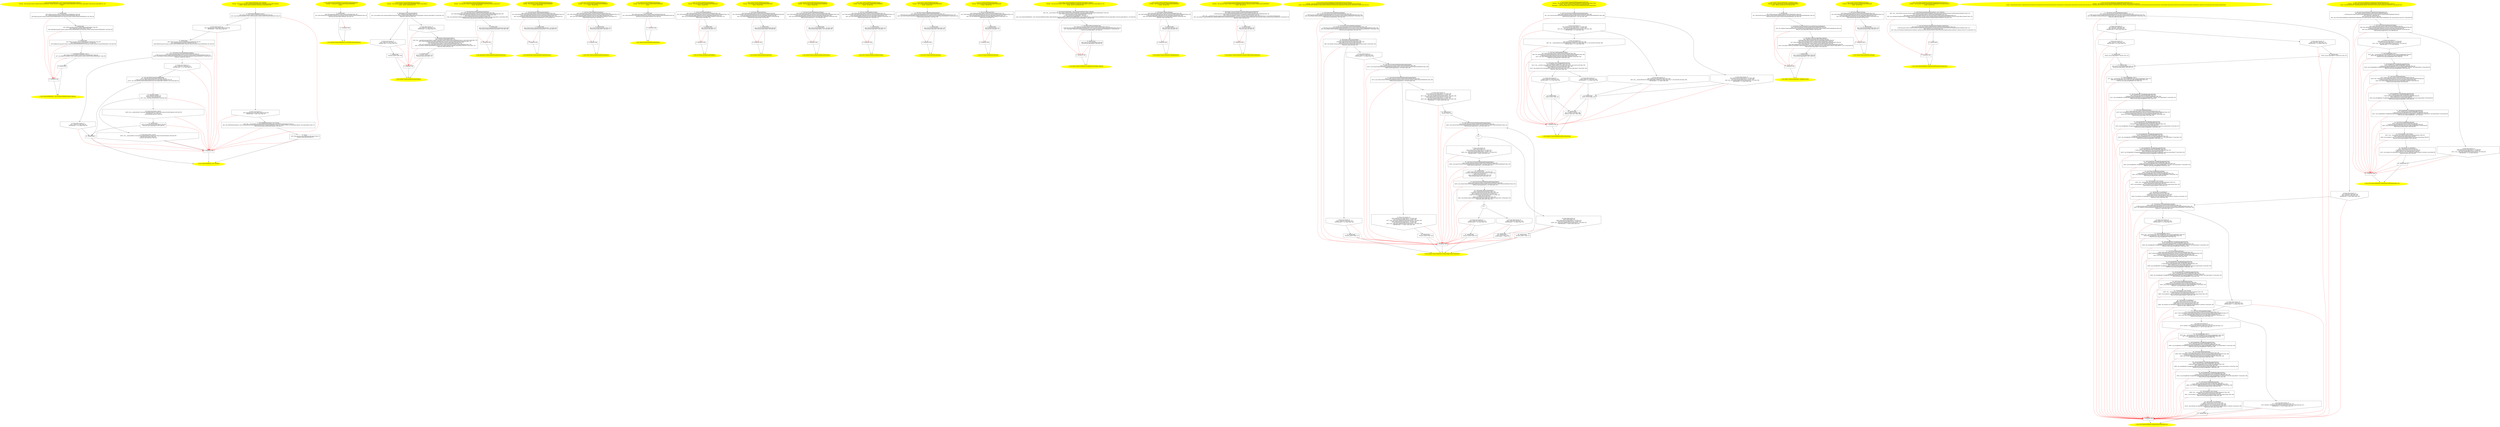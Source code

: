 /* @generated */
digraph cfg {
"org.junit.runners.model.FrameworkMethod$1.<init>(org.junit.runners.model.FrameworkMethod,java.lang.O.0f944db7f31eb0fc701f02fb3ff7e8bb_1" [label="1: Start FrameworkMethod$1.<init>(FrameworkMethod,Object,Object[])\nFormals:  this:org.junit.runners.model.FrameworkMethod$1* this$0:org.junit.runners.model.FrameworkMethod* $bcvar2:java.lang.Object* $bcvar3:java.lang.Object*[_*_](*)\nLocals:  \n  " color=yellow style=filled]
	

	 "org.junit.runners.model.FrameworkMethod$1.<init>(org.junit.runners.model.FrameworkMethod,java.lang.O.0f944db7f31eb0fc701f02fb3ff7e8bb_1" -> "org.junit.runners.model.FrameworkMethod$1.<init>(org.junit.runners.model.FrameworkMethod,java.lang.O.0f944db7f31eb0fc701f02fb3ff7e8bb_4" ;
"org.junit.runners.model.FrameworkMethod$1.<init>(org.junit.runners.model.FrameworkMethod,java.lang.O.0f944db7f31eb0fc701f02fb3ff7e8bb_2" [label="2: Exit FrameworkMethod$1.<init>(FrameworkMethod,Object,Object[]) \n  " color=yellow style=filled]
	

"org.junit.runners.model.FrameworkMethod$1.<init>(org.junit.runners.model.FrameworkMethod,java.lang.O.0f944db7f31eb0fc701f02fb3ff7e8bb_3" [label="3:  exceptions sink \n  " shape="box"]
	

	 "org.junit.runners.model.FrameworkMethod$1.<init>(org.junit.runners.model.FrameworkMethod,java.lang.O.0f944db7f31eb0fc701f02fb3ff7e8bb_3" -> "org.junit.runners.model.FrameworkMethod$1.<init>(org.junit.runners.model.FrameworkMethod,java.lang.O.0f944db7f31eb0fc701f02fb3ff7e8bb_2" ;
"org.junit.runners.model.FrameworkMethod$1.<init>(org.junit.runners.model.FrameworkMethod,java.lang.O.0f944db7f31eb0fc701f02fb3ff7e8bb_4" [label="4:  method_body \n   n$0=*&this:org.junit.runners.model.FrameworkMethod$1* [line 56]\n  n$1=*&this$0:org.junit.runners.model.FrameworkMethod* [line 56]\n  *n$0.this$0:org.junit.runners.model.FrameworkMethod$1(root org.junit.runners.model.FrameworkMethod$1)=n$1 [line 56]\n " shape="box"]
	

	 "org.junit.runners.model.FrameworkMethod$1.<init>(org.junit.runners.model.FrameworkMethod,java.lang.O.0f944db7f31eb0fc701f02fb3ff7e8bb_4" -> "org.junit.runners.model.FrameworkMethod$1.<init>(org.junit.runners.model.FrameworkMethod,java.lang.O.0f944db7f31eb0fc701f02fb3ff7e8bb_5" ;
	 "org.junit.runners.model.FrameworkMethod$1.<init>(org.junit.runners.model.FrameworkMethod,java.lang.O.0f944db7f31eb0fc701f02fb3ff7e8bb_4" -> "org.junit.runners.model.FrameworkMethod$1.<init>(org.junit.runners.model.FrameworkMethod,java.lang.O.0f944db7f31eb0fc701f02fb3ff7e8bb_3" [color="red" ];
"org.junit.runners.model.FrameworkMethod$1.<init>(org.junit.runners.model.FrameworkMethod,java.lang.O.0f944db7f31eb0fc701f02fb3ff7e8bb_5" [label="5:  method_body \n   n$2=*&this:org.junit.runners.model.FrameworkMethod$1* [line 56]\n  n$3=*&$bcvar2:java.lang.Object* [line 56]\n  *n$2.val$target:org.junit.runners.model.FrameworkMethod$1(root org.junit.runners.model.FrameworkMethod$1)=n$3 [line 56]\n " shape="box"]
	

	 "org.junit.runners.model.FrameworkMethod$1.<init>(org.junit.runners.model.FrameworkMethod,java.lang.O.0f944db7f31eb0fc701f02fb3ff7e8bb_5" -> "org.junit.runners.model.FrameworkMethod$1.<init>(org.junit.runners.model.FrameworkMethod,java.lang.O.0f944db7f31eb0fc701f02fb3ff7e8bb_6" ;
	 "org.junit.runners.model.FrameworkMethod$1.<init>(org.junit.runners.model.FrameworkMethod,java.lang.O.0f944db7f31eb0fc701f02fb3ff7e8bb_5" -> "org.junit.runners.model.FrameworkMethod$1.<init>(org.junit.runners.model.FrameworkMethod,java.lang.O.0f944db7f31eb0fc701f02fb3ff7e8bb_3" [color="red" ];
"org.junit.runners.model.FrameworkMethod$1.<init>(org.junit.runners.model.FrameworkMethod,java.lang.O.0f944db7f31eb0fc701f02fb3ff7e8bb_6" [label="6:  method_body \n   n$4=*&this:org.junit.runners.model.FrameworkMethod$1* [line 56]\n  n$5=*&$bcvar3:java.lang.Object*[_*_](*) [line 56]\n  *n$4.val$params:org.junit.runners.model.FrameworkMethod$1(root org.junit.runners.model.FrameworkMethod$1)=n$5 [line 56]\n " shape="box"]
	

	 "org.junit.runners.model.FrameworkMethod$1.<init>(org.junit.runners.model.FrameworkMethod,java.lang.O.0f944db7f31eb0fc701f02fb3ff7e8bb_6" -> "org.junit.runners.model.FrameworkMethod$1.<init>(org.junit.runners.model.FrameworkMethod,java.lang.O.0f944db7f31eb0fc701f02fb3ff7e8bb_7" ;
	 "org.junit.runners.model.FrameworkMethod$1.<init>(org.junit.runners.model.FrameworkMethod,java.lang.O.0f944db7f31eb0fc701f02fb3ff7e8bb_6" -> "org.junit.runners.model.FrameworkMethod$1.<init>(org.junit.runners.model.FrameworkMethod,java.lang.O.0f944db7f31eb0fc701f02fb3ff7e8bb_3" [color="red" ];
"org.junit.runners.model.FrameworkMethod$1.<init>(org.junit.runners.model.FrameworkMethod,java.lang.O.0f944db7f31eb0fc701f02fb3ff7e8bb_7" [label="7:  Call ReflectiveCallable.<init>() \n   n$6=*&this:org.junit.runners.model.FrameworkMethod$1* [line 56]\n  n$7=_fun_ReflectiveCallable.<init>()(n$6:org.junit.runners.model.FrameworkMethod$1*) [line 56]\n " shape="box"]
	

	 "org.junit.runners.model.FrameworkMethod$1.<init>(org.junit.runners.model.FrameworkMethod,java.lang.O.0f944db7f31eb0fc701f02fb3ff7e8bb_7" -> "org.junit.runners.model.FrameworkMethod$1.<init>(org.junit.runners.model.FrameworkMethod,java.lang.O.0f944db7f31eb0fc701f02fb3ff7e8bb_8" ;
	 "org.junit.runners.model.FrameworkMethod$1.<init>(org.junit.runners.model.FrameworkMethod,java.lang.O.0f944db7f31eb0fc701f02fb3ff7e8bb_7" -> "org.junit.runners.model.FrameworkMethod$1.<init>(org.junit.runners.model.FrameworkMethod,java.lang.O.0f944db7f31eb0fc701f02fb3ff7e8bb_3" [color="red" ];
"org.junit.runners.model.FrameworkMethod$1.<init>(org.junit.runners.model.FrameworkMethod,java.lang.O.0f944db7f31eb0fc701f02fb3ff7e8bb_8" [label="8:  method_body \n  " shape="box"]
	

	 "org.junit.runners.model.FrameworkMethod$1.<init>(org.junit.runners.model.FrameworkMethod,java.lang.O.0f944db7f31eb0fc701f02fb3ff7e8bb_8" -> "org.junit.runners.model.FrameworkMethod$1.<init>(org.junit.runners.model.FrameworkMethod,java.lang.O.0f944db7f31eb0fc701f02fb3ff7e8bb_2" ;
	 "org.junit.runners.model.FrameworkMethod$1.<init>(org.junit.runners.model.FrameworkMethod,java.lang.O.0f944db7f31eb0fc701f02fb3ff7e8bb_8" -> "org.junit.runners.model.FrameworkMethod$1.<init>(org.junit.runners.model.FrameworkMethod,java.lang.O.0f944db7f31eb0fc701f02fb3ff7e8bb_3" [color="red" ];
"org.junit.runners.model.FrameworkMethod.<init>(java.lang.reflect.Method).ccb4ec94354eaa0c23850aae6adfaee6_1" [label="1: Start FrameworkMethod.<init>(Method)\nFormals:  this:org.junit.runners.model.FrameworkMethod* method:java.lang.reflect.Method*\nLocals:  $bcvar2:void CatchVar38:void $irvar1:void $irvar0:void \n  " color=yellow style=filled]
	

	 "org.junit.runners.model.FrameworkMethod.<init>(java.lang.reflect.Method).ccb4ec94354eaa0c23850aae6adfaee6_1" -> "org.junit.runners.model.FrameworkMethod.<init>(java.lang.reflect.Method).ccb4ec94354eaa0c23850aae6adfaee6_4" ;
"org.junit.runners.model.FrameworkMethod.<init>(java.lang.reflect.Method).ccb4ec94354eaa0c23850aae6adfaee6_2" [label="2: Exit FrameworkMethod.<init>(Method) \n  " color=yellow style=filled]
	

"org.junit.runners.model.FrameworkMethod.<init>(java.lang.reflect.Method).ccb4ec94354eaa0c23850aae6adfaee6_3" [label="3:  exceptions sink \n  " shape="box"]
	

	 "org.junit.runners.model.FrameworkMethod.<init>(java.lang.reflect.Method).ccb4ec94354eaa0c23850aae6adfaee6_3" -> "org.junit.runners.model.FrameworkMethod.<init>(java.lang.reflect.Method).ccb4ec94354eaa0c23850aae6adfaee6_2" ;
"org.junit.runners.model.FrameworkMethod.<init>(java.lang.reflect.Method).ccb4ec94354eaa0c23850aae6adfaee6_4" [label="4:  Call FrameworkMember.<init>() \n   n$0=*&this:org.junit.runners.model.FrameworkMethod* [line 25]\n  n$1=_fun_FrameworkMember.<init>()(n$0:org.junit.runners.model.FrameworkMethod*) [line 25]\n " shape="box"]
	

	 "org.junit.runners.model.FrameworkMethod.<init>(java.lang.reflect.Method).ccb4ec94354eaa0c23850aae6adfaee6_4" -> "org.junit.runners.model.FrameworkMethod.<init>(java.lang.reflect.Method).ccb4ec94354eaa0c23850aae6adfaee6_5" ;
	 "org.junit.runners.model.FrameworkMethod.<init>(java.lang.reflect.Method).ccb4ec94354eaa0c23850aae6adfaee6_4" -> "org.junit.runners.model.FrameworkMethod.<init>(java.lang.reflect.Method).ccb4ec94354eaa0c23850aae6adfaee6_6" ;
	 "org.junit.runners.model.FrameworkMethod.<init>(java.lang.reflect.Method).ccb4ec94354eaa0c23850aae6adfaee6_4" -> "org.junit.runners.model.FrameworkMethod.<init>(java.lang.reflect.Method).ccb4ec94354eaa0c23850aae6adfaee6_3" [color="red" ];
"org.junit.runners.model.FrameworkMethod.<init>(java.lang.reflect.Method).ccb4ec94354eaa0c23850aae6adfaee6_5" [label="5: Prune (true branch, if) \n   n$2=*&method:java.lang.reflect.Method* [line 26]\n  PRUNE(!(n$2 != null), true); [line 26]\n " shape="invhouse"]
	

	 "org.junit.runners.model.FrameworkMethod.<init>(java.lang.reflect.Method).ccb4ec94354eaa0c23850aae6adfaee6_5" -> "org.junit.runners.model.FrameworkMethod.<init>(java.lang.reflect.Method).ccb4ec94354eaa0c23850aae6adfaee6_7" ;
	 "org.junit.runners.model.FrameworkMethod.<init>(java.lang.reflect.Method).ccb4ec94354eaa0c23850aae6adfaee6_5" -> "org.junit.runners.model.FrameworkMethod.<init>(java.lang.reflect.Method).ccb4ec94354eaa0c23850aae6adfaee6_3" [color="red" ];
"org.junit.runners.model.FrameworkMethod.<init>(java.lang.reflect.Method).ccb4ec94354eaa0c23850aae6adfaee6_6" [label="6: Prune (false branch, if) \n   n$2=*&method:java.lang.reflect.Method* [line 26]\n  PRUNE((n$2 != null), false); [line 26]\n " shape="invhouse"]
	

	 "org.junit.runners.model.FrameworkMethod.<init>(java.lang.reflect.Method).ccb4ec94354eaa0c23850aae6adfaee6_6" -> "org.junit.runners.model.FrameworkMethod.<init>(java.lang.reflect.Method).ccb4ec94354eaa0c23850aae6adfaee6_9" ;
	 "org.junit.runners.model.FrameworkMethod.<init>(java.lang.reflect.Method).ccb4ec94354eaa0c23850aae6adfaee6_6" -> "org.junit.runners.model.FrameworkMethod.<init>(java.lang.reflect.Method).ccb4ec94354eaa0c23850aae6adfaee6_3" [color="red" ];
"org.junit.runners.model.FrameworkMethod.<init>(java.lang.reflect.Method).ccb4ec94354eaa0c23850aae6adfaee6_7" [label="7:  Call NullPointerException.<init>(String) \n   n$3=_fun___new(sizeof(t=java.lang.NullPointerException):java.lang.NullPointerException*) [line 27]\n  n$4=_fun_NullPointerException.<init>(String)(n$3:java.lang.NullPointerException*,\"FrameworkMethod cannot be created without an underlying method.\":java.lang.Object*) [line 27]\n  *&$irvar0:java.lang.NullPointerException*=n$3 [line 27]\n " shape="box"]
	

	 "org.junit.runners.model.FrameworkMethod.<init>(java.lang.reflect.Method).ccb4ec94354eaa0c23850aae6adfaee6_7" -> "org.junit.runners.model.FrameworkMethod.<init>(java.lang.reflect.Method).ccb4ec94354eaa0c23850aae6adfaee6_8" ;
	 "org.junit.runners.model.FrameworkMethod.<init>(java.lang.reflect.Method).ccb4ec94354eaa0c23850aae6adfaee6_7" -> "org.junit.runners.model.FrameworkMethod.<init>(java.lang.reflect.Method).ccb4ec94354eaa0c23850aae6adfaee6_3" [color="red" ];
"org.junit.runners.model.FrameworkMethod.<init>(java.lang.reflect.Method).ccb4ec94354eaa0c23850aae6adfaee6_8" [label="8:  throw \n   n$5=*&$irvar0:java.lang.NullPointerException* [line 27]\n  *&return:void=EXN n$5 [line 27]\n " shape="box"]
	

	 "org.junit.runners.model.FrameworkMethod.<init>(java.lang.reflect.Method).ccb4ec94354eaa0c23850aae6adfaee6_8" -> "org.junit.runners.model.FrameworkMethod.<init>(java.lang.reflect.Method).ccb4ec94354eaa0c23850aae6adfaee6_2" ;
	 "org.junit.runners.model.FrameworkMethod.<init>(java.lang.reflect.Method).ccb4ec94354eaa0c23850aae6adfaee6_8" -> "org.junit.runners.model.FrameworkMethod.<init>(java.lang.reflect.Method).ccb4ec94354eaa0c23850aae6adfaee6_3" [color="red" ];
"org.junit.runners.model.FrameworkMethod.<init>(java.lang.reflect.Method).ccb4ec94354eaa0c23850aae6adfaee6_9" [label="9:  method_body \n   n$6=*&this:org.junit.runners.model.FrameworkMethod* [line 30]\n  n$7=*&method:java.lang.reflect.Method* [line 30]\n  *n$6.method:org.junit.runners.model.FrameworkMethod(root org.junit.runners.model.FrameworkMethod)=n$7 [line 30]\n " shape="box"]
	

	 "org.junit.runners.model.FrameworkMethod.<init>(java.lang.reflect.Method).ccb4ec94354eaa0c23850aae6adfaee6_9" -> "org.junit.runners.model.FrameworkMethod.<init>(java.lang.reflect.Method).ccb4ec94354eaa0c23850aae6adfaee6_10" ;
	 "org.junit.runners.model.FrameworkMethod.<init>(java.lang.reflect.Method).ccb4ec94354eaa0c23850aae6adfaee6_9" -> "org.junit.runners.model.FrameworkMethod.<init>(java.lang.reflect.Method).ccb4ec94354eaa0c23850aae6adfaee6_3" [color="red" ];
"org.junit.runners.model.FrameworkMethod.<init>(java.lang.reflect.Method).ccb4ec94354eaa0c23850aae6adfaee6_10" [label="10:  Call boolean FrameworkMember.isPublic() \n   n$8=*&this:org.junit.runners.model.FrameworkMethod* [line 32]\n  _=*n$8:org.junit.runners.model.FrameworkMethod*(root org.junit.runners.model.FrameworkMethod) [line 32]\n  n$10=_fun_boolean FrameworkMember.isPublic()(n$8:org.junit.runners.model.FrameworkMethod*) virtual [line 32]\n  *&$irvar1:_Bool=n$10 [line 32]\n " shape="box"]
	

	 "org.junit.runners.model.FrameworkMethod.<init>(java.lang.reflect.Method).ccb4ec94354eaa0c23850aae6adfaee6_10" -> "org.junit.runners.model.FrameworkMethod.<init>(java.lang.reflect.Method).ccb4ec94354eaa0c23850aae6adfaee6_11" ;
	 "org.junit.runners.model.FrameworkMethod.<init>(java.lang.reflect.Method).ccb4ec94354eaa0c23850aae6adfaee6_10" -> "org.junit.runners.model.FrameworkMethod.<init>(java.lang.reflect.Method).ccb4ec94354eaa0c23850aae6adfaee6_12" ;
	 "org.junit.runners.model.FrameworkMethod.<init>(java.lang.reflect.Method).ccb4ec94354eaa0c23850aae6adfaee6_10" -> "org.junit.runners.model.FrameworkMethod.<init>(java.lang.reflect.Method).ccb4ec94354eaa0c23850aae6adfaee6_3" [color="red" ];
"org.junit.runners.model.FrameworkMethod.<init>(java.lang.reflect.Method).ccb4ec94354eaa0c23850aae6adfaee6_11" [label="11: Prune (true branch, if) \n   n$11=*&$irvar1:_Bool [line 32]\n  PRUNE(!(n$11 == 0), true); [line 32]\n " shape="invhouse"]
	

	 "org.junit.runners.model.FrameworkMethod.<init>(java.lang.reflect.Method).ccb4ec94354eaa0c23850aae6adfaee6_11" -> "org.junit.runners.model.FrameworkMethod.<init>(java.lang.reflect.Method).ccb4ec94354eaa0c23850aae6adfaee6_13" ;
	 "org.junit.runners.model.FrameworkMethod.<init>(java.lang.reflect.Method).ccb4ec94354eaa0c23850aae6adfaee6_11" -> "org.junit.runners.model.FrameworkMethod.<init>(java.lang.reflect.Method).ccb4ec94354eaa0c23850aae6adfaee6_3" [color="red" ];
"org.junit.runners.model.FrameworkMethod.<init>(java.lang.reflect.Method).ccb4ec94354eaa0c23850aae6adfaee6_12" [label="12: Prune (false branch, if) \n   n$11=*&$irvar1:_Bool [line 32]\n  PRUNE((n$11 == 0), false); [line 32]\n " shape="invhouse"]
	

	 "org.junit.runners.model.FrameworkMethod.<init>(java.lang.reflect.Method).ccb4ec94354eaa0c23850aae6adfaee6_12" -> "org.junit.runners.model.FrameworkMethod.<init>(java.lang.reflect.Method).ccb4ec94354eaa0c23850aae6adfaee6_15" ;
	 "org.junit.runners.model.FrameworkMethod.<init>(java.lang.reflect.Method).ccb4ec94354eaa0c23850aae6adfaee6_12" -> "org.junit.runners.model.FrameworkMethod.<init>(java.lang.reflect.Method).ccb4ec94354eaa0c23850aae6adfaee6_3" [color="red" ];
"org.junit.runners.model.FrameworkMethod.<init>(java.lang.reflect.Method).ccb4ec94354eaa0c23850aae6adfaee6_13" [label="13:  Call void Method.setAccessible(boolean) \n   n$12=*&method:java.lang.reflect.Method* [line 35]\n  _=*n$12:java.lang.reflect.Method*(root java.lang.reflect.Method) [line 35]\n  n$14=_fun_void Method.setAccessible(boolean)(n$12:java.lang.reflect.Method*,1:int) virtual [line 35]\n " shape="box"]
	

	 "org.junit.runners.model.FrameworkMethod.<init>(java.lang.reflect.Method).ccb4ec94354eaa0c23850aae6adfaee6_13" -> "org.junit.runners.model.FrameworkMethod.<init>(java.lang.reflect.Method).ccb4ec94354eaa0c23850aae6adfaee6_15" ;
	 "org.junit.runners.model.FrameworkMethod.<init>(java.lang.reflect.Method).ccb4ec94354eaa0c23850aae6adfaee6_13" -> "org.junit.runners.model.FrameworkMethod.<init>(java.lang.reflect.Method).ccb4ec94354eaa0c23850aae6adfaee6_18" [color="red" ];
"org.junit.runners.model.FrameworkMethod.<init>(java.lang.reflect.Method).ccb4ec94354eaa0c23850aae6adfaee6_14" [label="14:  method_body \n   n$15=*&CatchVar38:java.lang.Object* [line 36]\n  *&$bcvar2:java.lang.Object*=n$15 [line 36]\n " shape="box"]
	

	 "org.junit.runners.model.FrameworkMethod.<init>(java.lang.reflect.Method).ccb4ec94354eaa0c23850aae6adfaee6_14" -> "org.junit.runners.model.FrameworkMethod.<init>(java.lang.reflect.Method).ccb4ec94354eaa0c23850aae6adfaee6_15" ;
	 "org.junit.runners.model.FrameworkMethod.<init>(java.lang.reflect.Method).ccb4ec94354eaa0c23850aae6adfaee6_14" -> "org.junit.runners.model.FrameworkMethod.<init>(java.lang.reflect.Method).ccb4ec94354eaa0c23850aae6adfaee6_3" [color="red" ];
"org.junit.runners.model.FrameworkMethod.<init>(java.lang.reflect.Method).ccb4ec94354eaa0c23850aae6adfaee6_15" [label="15:  method_body \n  " shape="box"]
	

	 "org.junit.runners.model.FrameworkMethod.<init>(java.lang.reflect.Method).ccb4ec94354eaa0c23850aae6adfaee6_15" -> "org.junit.runners.model.FrameworkMethod.<init>(java.lang.reflect.Method).ccb4ec94354eaa0c23850aae6adfaee6_2" ;
	 "org.junit.runners.model.FrameworkMethod.<init>(java.lang.reflect.Method).ccb4ec94354eaa0c23850aae6adfaee6_15" -> "org.junit.runners.model.FrameworkMethod.<init>(java.lang.reflect.Method).ccb4ec94354eaa0c23850aae6adfaee6_3" [color="red" ];
"org.junit.runners.model.FrameworkMethod.<init>(java.lang.reflect.Method).ccb4ec94354eaa0c23850aae6adfaee6_16" [label="16: Prune (true branch, switch) \n   n$18=_fun___instanceof(n$17:java.lang.SecurityException*,sizeof(t=java.lang.SecurityException):void) [line 36]\n  PRUNE(n$18, true); [line 36]\n  *&CatchVar38:void=n$17 [line 36]\n " shape="invhouse"]
	

	 "org.junit.runners.model.FrameworkMethod.<init>(java.lang.reflect.Method).ccb4ec94354eaa0c23850aae6adfaee6_16" -> "org.junit.runners.model.FrameworkMethod.<init>(java.lang.reflect.Method).ccb4ec94354eaa0c23850aae6adfaee6_14" ;
	 "org.junit.runners.model.FrameworkMethod.<init>(java.lang.reflect.Method).ccb4ec94354eaa0c23850aae6adfaee6_16" -> "org.junit.runners.model.FrameworkMethod.<init>(java.lang.reflect.Method).ccb4ec94354eaa0c23850aae6adfaee6_3" [color="red" ];
"org.junit.runners.model.FrameworkMethod.<init>(java.lang.reflect.Method).ccb4ec94354eaa0c23850aae6adfaee6_17" [label="17: Prune (false branch, switch) \n   n$18=_fun___instanceof(n$17:java.lang.SecurityException*,sizeof(t=java.lang.SecurityException):void) [line 36]\n  PRUNE(!n$18, false); [line 36]\n  *&return:void=EXN n$17 [line 36]\n " shape="invhouse"]
	

	 "org.junit.runners.model.FrameworkMethod.<init>(java.lang.reflect.Method).ccb4ec94354eaa0c23850aae6adfaee6_17" -> "org.junit.runners.model.FrameworkMethod.<init>(java.lang.reflect.Method).ccb4ec94354eaa0c23850aae6adfaee6_3" ;
	 "org.junit.runners.model.FrameworkMethod.<init>(java.lang.reflect.Method).ccb4ec94354eaa0c23850aae6adfaee6_17" -> "org.junit.runners.model.FrameworkMethod.<init>(java.lang.reflect.Method).ccb4ec94354eaa0c23850aae6adfaee6_3" [color="red" ];
"org.junit.runners.model.FrameworkMethod.<init>(java.lang.reflect.Method).ccb4ec94354eaa0c23850aae6adfaee6_18" [label="18:  exception handler \n   n$16=*&return:void [line 36]\n  *&return:void=null [line 36]\n  n$17=_fun___unwrap_exception(n$16:void) [line 36]\n " shape="box"]
	

	 "org.junit.runners.model.FrameworkMethod.<init>(java.lang.reflect.Method).ccb4ec94354eaa0c23850aae6adfaee6_18" -> "org.junit.runners.model.FrameworkMethod.<init>(java.lang.reflect.Method).ccb4ec94354eaa0c23850aae6adfaee6_16" ;
	 "org.junit.runners.model.FrameworkMethod.<init>(java.lang.reflect.Method).ccb4ec94354eaa0c23850aae6adfaee6_18" -> "org.junit.runners.model.FrameworkMethod.<init>(java.lang.reflect.Method).ccb4ec94354eaa0c23850aae6adfaee6_17" ;
	 "org.junit.runners.model.FrameworkMethod.<init>(java.lang.reflect.Method).ccb4ec94354eaa0c23850aae6adfaee6_18" -> "org.junit.runners.model.FrameworkMethod.<init>(java.lang.reflect.Method).ccb4ec94354eaa0c23850aae6adfaee6_3" [color="red" ];
"org.junit.runners.model.FrameworkMethod.access$000(org.junit.runners.model.FrameworkMethod):java.lan.2b60847b920924a8a53f0d9d05aea5e2_1" [label="1: Start Method FrameworkMethod.access$000(FrameworkMethod)\nFormals:  x0:org.junit.runners.model.FrameworkMethod*\nLocals:  \n  " color=yellow style=filled]
	

	 "org.junit.runners.model.FrameworkMethod.access$000(org.junit.runners.model.FrameworkMethod):java.lan.2b60847b920924a8a53f0d9d05aea5e2_1" -> "org.junit.runners.model.FrameworkMethod.access$000(org.junit.runners.model.FrameworkMethod):java.lan.2b60847b920924a8a53f0d9d05aea5e2_4" ;
"org.junit.runners.model.FrameworkMethod.access$000(org.junit.runners.model.FrameworkMethod):java.lan.2b60847b920924a8a53f0d9d05aea5e2_2" [label="2: Exit Method FrameworkMethod.access$000(FrameworkMethod) \n  " color=yellow style=filled]
	

"org.junit.runners.model.FrameworkMethod.access$000(org.junit.runners.model.FrameworkMethod):java.lan.2b60847b920924a8a53f0d9d05aea5e2_3" [label="3:  exceptions sink \n  " shape="box"]
	

	 "org.junit.runners.model.FrameworkMethod.access$000(org.junit.runners.model.FrameworkMethod):java.lan.2b60847b920924a8a53f0d9d05aea5e2_3" -> "org.junit.runners.model.FrameworkMethod.access$000(org.junit.runners.model.FrameworkMethod):java.lan.2b60847b920924a8a53f0d9d05aea5e2_2" ;
"org.junit.runners.model.FrameworkMethod.access$000(org.junit.runners.model.FrameworkMethod):java.lan.2b60847b920924a8a53f0d9d05aea5e2_4" [label="4:  method_body \n   n$0=*&x0:org.junit.runners.model.FrameworkMethod* [line 19]\n  n$1=*n$0.method:java.lang.reflect.Method*(root org.junit.runners.model.FrameworkMethod) [line 19]\n  *&return:java.lang.reflect.Method*=n$1 [line 19]\n " shape="box"]
	

	 "org.junit.runners.model.FrameworkMethod.access$000(org.junit.runners.model.FrameworkMethod):java.lan.2b60847b920924a8a53f0d9d05aea5e2_4" -> "org.junit.runners.model.FrameworkMethod.access$000(org.junit.runners.model.FrameworkMethod):java.lan.2b60847b920924a8a53f0d9d05aea5e2_2" ;
	 "org.junit.runners.model.FrameworkMethod.access$000(org.junit.runners.model.FrameworkMethod):java.lan.2b60847b920924a8a53f0d9d05aea5e2_4" -> "org.junit.runners.model.FrameworkMethod.access$000(org.junit.runners.model.FrameworkMethod):java.lan.2b60847b920924a8a53f0d9d05aea5e2_3" [color="red" ];
"org.junit.runners.model.FrameworkMethod.equals(java.lang.Object):boolean.7a3d22645d02532b50414cde2b25ef4a_1" [label="1: Start boolean FrameworkMethod.equals(Object)\nFormals:  this:org.junit.runners.model.FrameworkMethod* obj:java.lang.Object*\nLocals:  $irvar1:void $irvar0:void \n  " color=yellow style=filled]
	

	 "org.junit.runners.model.FrameworkMethod.equals(java.lang.Object):boolean.7a3d22645d02532b50414cde2b25ef4a_1" -> "org.junit.runners.model.FrameworkMethod.equals(java.lang.Object):boolean.7a3d22645d02532b50414cde2b25ef4a_4" ;
"org.junit.runners.model.FrameworkMethod.equals(java.lang.Object):boolean.7a3d22645d02532b50414cde2b25ef4a_2" [label="2: Exit boolean FrameworkMethod.equals(Object) \n  " color=yellow style=filled]
	

"org.junit.runners.model.FrameworkMethod.equals(java.lang.Object):boolean.7a3d22645d02532b50414cde2b25ef4a_3" [label="3:  exceptions sink \n  " shape="box"]
	

	 "org.junit.runners.model.FrameworkMethod.equals(java.lang.Object):boolean.7a3d22645d02532b50414cde2b25ef4a_3" -> "org.junit.runners.model.FrameworkMethod.equals(java.lang.Object):boolean.7a3d22645d02532b50414cde2b25ef4a_2" ;
"org.junit.runners.model.FrameworkMethod.equals(java.lang.Object):boolean.7a3d22645d02532b50414cde2b25ef4a_4" [label="4:  Call boolean Class.isInstance(Object) \n   n$0=*&obj:java.lang.Object* [line 167]\n  n$1=_fun_boolean Class.isInstance(Object)(org.junit.runners.model.FrameworkMethod:java.lang.Object*,n$0:java.lang.Object*) virtual [line 167]\n  *&$irvar0:_Bool=n$1 [line 167]\n " shape="box"]
	

	 "org.junit.runners.model.FrameworkMethod.equals(java.lang.Object):boolean.7a3d22645d02532b50414cde2b25ef4a_4" -> "org.junit.runners.model.FrameworkMethod.equals(java.lang.Object):boolean.7a3d22645d02532b50414cde2b25ef4a_5" ;
	 "org.junit.runners.model.FrameworkMethod.equals(java.lang.Object):boolean.7a3d22645d02532b50414cde2b25ef4a_4" -> "org.junit.runners.model.FrameworkMethod.equals(java.lang.Object):boolean.7a3d22645d02532b50414cde2b25ef4a_6" ;
	 "org.junit.runners.model.FrameworkMethod.equals(java.lang.Object):boolean.7a3d22645d02532b50414cde2b25ef4a_4" -> "org.junit.runners.model.FrameworkMethod.equals(java.lang.Object):boolean.7a3d22645d02532b50414cde2b25ef4a_3" [color="red" ];
"org.junit.runners.model.FrameworkMethod.equals(java.lang.Object):boolean.7a3d22645d02532b50414cde2b25ef4a_5" [label="5: Prune (true branch, if) \n   n$2=*&$irvar0:_Bool [line 167]\n  PRUNE(!(n$2 != 0), true); [line 167]\n " shape="invhouse"]
	

	 "org.junit.runners.model.FrameworkMethod.equals(java.lang.Object):boolean.7a3d22645d02532b50414cde2b25ef4a_5" -> "org.junit.runners.model.FrameworkMethod.equals(java.lang.Object):boolean.7a3d22645d02532b50414cde2b25ef4a_7" ;
	 "org.junit.runners.model.FrameworkMethod.equals(java.lang.Object):boolean.7a3d22645d02532b50414cde2b25ef4a_5" -> "org.junit.runners.model.FrameworkMethod.equals(java.lang.Object):boolean.7a3d22645d02532b50414cde2b25ef4a_3" [color="red" ];
"org.junit.runners.model.FrameworkMethod.equals(java.lang.Object):boolean.7a3d22645d02532b50414cde2b25ef4a_6" [label="6: Prune (false branch, if) \n   n$2=*&$irvar0:_Bool [line 167]\n  PRUNE((n$2 != 0), false); [line 167]\n " shape="invhouse"]
	

	 "org.junit.runners.model.FrameworkMethod.equals(java.lang.Object):boolean.7a3d22645d02532b50414cde2b25ef4a_6" -> "org.junit.runners.model.FrameworkMethod.equals(java.lang.Object):boolean.7a3d22645d02532b50414cde2b25ef4a_8" ;
	 "org.junit.runners.model.FrameworkMethod.equals(java.lang.Object):boolean.7a3d22645d02532b50414cde2b25ef4a_6" -> "org.junit.runners.model.FrameworkMethod.equals(java.lang.Object):boolean.7a3d22645d02532b50414cde2b25ef4a_3" [color="red" ];
"org.junit.runners.model.FrameworkMethod.equals(java.lang.Object):boolean.7a3d22645d02532b50414cde2b25ef4a_7" [label="7:  method_body \n   *&return:_Bool=0 [line 168]\n " shape="box"]
	

	 "org.junit.runners.model.FrameworkMethod.equals(java.lang.Object):boolean.7a3d22645d02532b50414cde2b25ef4a_7" -> "org.junit.runners.model.FrameworkMethod.equals(java.lang.Object):boolean.7a3d22645d02532b50414cde2b25ef4a_2" ;
	 "org.junit.runners.model.FrameworkMethod.equals(java.lang.Object):boolean.7a3d22645d02532b50414cde2b25ef4a_7" -> "org.junit.runners.model.FrameworkMethod.equals(java.lang.Object):boolean.7a3d22645d02532b50414cde2b25ef4a_3" [color="red" ];
"org.junit.runners.model.FrameworkMethod.equals(java.lang.Object):boolean.7a3d22645d02532b50414cde2b25ef4a_8" [label="8:  Call boolean Method.equals(Object) \n   n$3=*&obj:java.lang.Object* [line 170]\n  n$4=_fun___cast(n$3:java.lang.Object*,sizeof(t=org.junit.runners.model.FrameworkMethod;sub_t=( sub )(cast)):void) [line 170]\n  n$5=*n$4.method:java.lang.reflect.Method*(root org.junit.runners.model.FrameworkMethod) [line 170]\n  _=*n$5:java.lang.reflect.Method*(root java.lang.reflect.Method) [line 170]\n  n$7=*&this:org.junit.runners.model.FrameworkMethod* [line 170]\n  n$8=*n$7.method:java.lang.reflect.Method*(root org.junit.runners.model.FrameworkMethod) [line 170]\n  n$9=_fun_boolean Method.equals(Object)(n$5:java.lang.reflect.Method*,n$8:java.lang.reflect.Method*) virtual [line 170]\n  *&$irvar1:_Bool=n$9 [line 170]\n " shape="box"]
	

	 "org.junit.runners.model.FrameworkMethod.equals(java.lang.Object):boolean.7a3d22645d02532b50414cde2b25ef4a_8" -> "org.junit.runners.model.FrameworkMethod.equals(java.lang.Object):boolean.7a3d22645d02532b50414cde2b25ef4a_9" ;
	 "org.junit.runners.model.FrameworkMethod.equals(java.lang.Object):boolean.7a3d22645d02532b50414cde2b25ef4a_8" -> "org.junit.runners.model.FrameworkMethod.equals(java.lang.Object):boolean.7a3d22645d02532b50414cde2b25ef4a_3" [color="red" ];
"org.junit.runners.model.FrameworkMethod.equals(java.lang.Object):boolean.7a3d22645d02532b50414cde2b25ef4a_9" [label="9:  method_body \n   n$10=*&$irvar1:_Bool [line 170]\n  *&return:_Bool=n$10 [line 170]\n " shape="box"]
	

	 "org.junit.runners.model.FrameworkMethod.equals(java.lang.Object):boolean.7a3d22645d02532b50414cde2b25ef4a_9" -> "org.junit.runners.model.FrameworkMethod.equals(java.lang.Object):boolean.7a3d22645d02532b50414cde2b25ef4a_2" ;
	 "org.junit.runners.model.FrameworkMethod.equals(java.lang.Object):boolean.7a3d22645d02532b50414cde2b25ef4a_9" -> "org.junit.runners.model.FrameworkMethod.equals(java.lang.Object):boolean.7a3d22645d02532b50414cde2b25ef4a_3" [color="red" ];
"org.junit.runners.model.FrameworkMethod.getAnnotation(java.lang.Class):java.lang.annotation.Annotati.f4893b53ac1e272bcbc1c17b8a165793_1" [label="1: Start Annotation FrameworkMethod.getAnnotation(Class)\nFormals:  this:org.junit.runners.model.FrameworkMethod* annotationType:java.lang.Class*\nLocals:  $irvar0:void \n  " color=yellow style=filled]
	

	 "org.junit.runners.model.FrameworkMethod.getAnnotation(java.lang.Class):java.lang.annotation.Annotati.f4893b53ac1e272bcbc1c17b8a165793_1" -> "org.junit.runners.model.FrameworkMethod.getAnnotation(java.lang.Class):java.lang.annotation.Annotati.f4893b53ac1e272bcbc1c17b8a165793_4" ;
"org.junit.runners.model.FrameworkMethod.getAnnotation(java.lang.Class):java.lang.annotation.Annotati.f4893b53ac1e272bcbc1c17b8a165793_2" [label="2: Exit Annotation FrameworkMethod.getAnnotation(Class) \n  " color=yellow style=filled]
	

"org.junit.runners.model.FrameworkMethod.getAnnotation(java.lang.Class):java.lang.annotation.Annotati.f4893b53ac1e272bcbc1c17b8a165793_3" [label="3:  exceptions sink \n  " shape="box"]
	

	 "org.junit.runners.model.FrameworkMethod.getAnnotation(java.lang.Class):java.lang.annotation.Annotati.f4893b53ac1e272bcbc1c17b8a165793_3" -> "org.junit.runners.model.FrameworkMethod.getAnnotation(java.lang.Class):java.lang.annotation.Annotati.f4893b53ac1e272bcbc1c17b8a165793_2" ;
"org.junit.runners.model.FrameworkMethod.getAnnotation(java.lang.Class):java.lang.annotation.Annotati.f4893b53ac1e272bcbc1c17b8a165793_4" [label="4:  Call Annotation Method.getAnnotation(Class) \n   n$0=*&this:org.junit.runners.model.FrameworkMethod* [line 209]\n  n$1=*n$0.method:java.lang.reflect.Method*(root org.junit.runners.model.FrameworkMethod) [line 209]\n  _=*n$1:java.lang.reflect.Method*(root java.lang.reflect.Method) [line 209]\n  n$3=*&annotationType:java.lang.Class* [line 209]\n  n$4=_fun_Annotation Method.getAnnotation(Class)(n$1:java.lang.reflect.Method*,n$3:java.lang.Class*) virtual [line 209]\n  *&$irvar0:java.lang.annotation.Annotation*=n$4 [line 209]\n " shape="box"]
	

	 "org.junit.runners.model.FrameworkMethod.getAnnotation(java.lang.Class):java.lang.annotation.Annotati.f4893b53ac1e272bcbc1c17b8a165793_4" -> "org.junit.runners.model.FrameworkMethod.getAnnotation(java.lang.Class):java.lang.annotation.Annotati.f4893b53ac1e272bcbc1c17b8a165793_5" ;
	 "org.junit.runners.model.FrameworkMethod.getAnnotation(java.lang.Class):java.lang.annotation.Annotati.f4893b53ac1e272bcbc1c17b8a165793_4" -> "org.junit.runners.model.FrameworkMethod.getAnnotation(java.lang.Class):java.lang.annotation.Annotati.f4893b53ac1e272bcbc1c17b8a165793_3" [color="red" ];
"org.junit.runners.model.FrameworkMethod.getAnnotation(java.lang.Class):java.lang.annotation.Annotati.f4893b53ac1e272bcbc1c17b8a165793_5" [label="5:  method_body \n   n$5=*&$irvar0:java.lang.annotation.Annotation* [line 209]\n  *&return:java.lang.annotation.Annotation*=n$5 [line 209]\n " shape="box"]
	

	 "org.junit.runners.model.FrameworkMethod.getAnnotation(java.lang.Class):java.lang.annotation.Annotati.f4893b53ac1e272bcbc1c17b8a165793_5" -> "org.junit.runners.model.FrameworkMethod.getAnnotation(java.lang.Class):java.lang.annotation.Annotati.f4893b53ac1e272bcbc1c17b8a165793_2" ;
	 "org.junit.runners.model.FrameworkMethod.getAnnotation(java.lang.Class):java.lang.annotation.Annotati.f4893b53ac1e272bcbc1c17b8a165793_5" -> "org.junit.runners.model.FrameworkMethod.getAnnotation(java.lang.Class):java.lang.annotation.Annotati.f4893b53ac1e272bcbc1c17b8a165793_3" [color="red" ];
"org.junit.runners.model.FrameworkMethod.getAnnotations():java.lang.annotation.Annotation[].b6fc911ee3c23430de18af01fe5e9d06_1" [label="1: Start Annotation[] FrameworkMethod.getAnnotations()\nFormals:  this:org.junit.runners.model.FrameworkMethod*\nLocals:  $irvar0:void \n  " color=yellow style=filled]
	

	 "org.junit.runners.model.FrameworkMethod.getAnnotations():java.lang.annotation.Annotation[].b6fc911ee3c23430de18af01fe5e9d06_1" -> "org.junit.runners.model.FrameworkMethod.getAnnotations():java.lang.annotation.Annotation[].b6fc911ee3c23430de18af01fe5e9d06_4" ;
"org.junit.runners.model.FrameworkMethod.getAnnotations():java.lang.annotation.Annotation[].b6fc911ee3c23430de18af01fe5e9d06_2" [label="2: Exit Annotation[] FrameworkMethod.getAnnotations() \n  " color=yellow style=filled]
	

"org.junit.runners.model.FrameworkMethod.getAnnotations():java.lang.annotation.Annotation[].b6fc911ee3c23430de18af01fe5e9d06_3" [label="3:  exceptions sink \n  " shape="box"]
	

	 "org.junit.runners.model.FrameworkMethod.getAnnotations():java.lang.annotation.Annotation[].b6fc911ee3c23430de18af01fe5e9d06_3" -> "org.junit.runners.model.FrameworkMethod.getAnnotations():java.lang.annotation.Annotation[].b6fc911ee3c23430de18af01fe5e9d06_2" ;
"org.junit.runners.model.FrameworkMethod.getAnnotations():java.lang.annotation.Annotation[].b6fc911ee3c23430de18af01fe5e9d06_4" [label="4:  Call Annotation[] Method.getAnnotations() \n   n$0=*&this:org.junit.runners.model.FrameworkMethod* [line 201]\n  n$1=*n$0.method:java.lang.reflect.Method*(root org.junit.runners.model.FrameworkMethod) [line 201]\n  _=*n$1:java.lang.reflect.Method*(root java.lang.reflect.Method) [line 201]\n  n$3=_fun_Annotation[] Method.getAnnotations()(n$1:java.lang.reflect.Method*) virtual [line 201]\n  *&$irvar0:java.lang.annotation.Annotation*[_*_](*)=n$3 [line 201]\n " shape="box"]
	

	 "org.junit.runners.model.FrameworkMethod.getAnnotations():java.lang.annotation.Annotation[].b6fc911ee3c23430de18af01fe5e9d06_4" -> "org.junit.runners.model.FrameworkMethod.getAnnotations():java.lang.annotation.Annotation[].b6fc911ee3c23430de18af01fe5e9d06_5" ;
	 "org.junit.runners.model.FrameworkMethod.getAnnotations():java.lang.annotation.Annotation[].b6fc911ee3c23430de18af01fe5e9d06_4" -> "org.junit.runners.model.FrameworkMethod.getAnnotations():java.lang.annotation.Annotation[].b6fc911ee3c23430de18af01fe5e9d06_3" [color="red" ];
"org.junit.runners.model.FrameworkMethod.getAnnotations():java.lang.annotation.Annotation[].b6fc911ee3c23430de18af01fe5e9d06_5" [label="5:  method_body \n   n$4=*&$irvar0:java.lang.annotation.Annotation*[_*_](*) [line 201]\n  *&return:java.lang.annotation.Annotation*[_*_](*)=n$4 [line 201]\n " shape="box"]
	

	 "org.junit.runners.model.FrameworkMethod.getAnnotations():java.lang.annotation.Annotation[].b6fc911ee3c23430de18af01fe5e9d06_5" -> "org.junit.runners.model.FrameworkMethod.getAnnotations():java.lang.annotation.Annotation[].b6fc911ee3c23430de18af01fe5e9d06_2" ;
	 "org.junit.runners.model.FrameworkMethod.getAnnotations():java.lang.annotation.Annotation[].b6fc911ee3c23430de18af01fe5e9d06_5" -> "org.junit.runners.model.FrameworkMethod.getAnnotations():java.lang.annotation.Annotation[].b6fc911ee3c23430de18af01fe5e9d06_3" [color="red" ];
"org.junit.runners.model.FrameworkMethod.getDeclaringClass():java.lang.Class.57c7740143d05c2303cfc6a2244eb78f_1" [label="1: Start Class FrameworkMethod.getDeclaringClass()\nFormals:  this:org.junit.runners.model.FrameworkMethod*\nLocals:  $irvar0:void \n  " color=yellow style=filled]
	

	 "org.junit.runners.model.FrameworkMethod.getDeclaringClass():java.lang.Class.57c7740143d05c2303cfc6a2244eb78f_1" -> "org.junit.runners.model.FrameworkMethod.getDeclaringClass():java.lang.Class.57c7740143d05c2303cfc6a2244eb78f_4" ;
"org.junit.runners.model.FrameworkMethod.getDeclaringClass():java.lang.Class.57c7740143d05c2303cfc6a2244eb78f_2" [label="2: Exit Class FrameworkMethod.getDeclaringClass() \n  " color=yellow style=filled]
	

"org.junit.runners.model.FrameworkMethod.getDeclaringClass():java.lang.Class.57c7740143d05c2303cfc6a2244eb78f_3" [label="3:  exceptions sink \n  " shape="box"]
	

	 "org.junit.runners.model.FrameworkMethod.getDeclaringClass():java.lang.Class.57c7740143d05c2303cfc6a2244eb78f_3" -> "org.junit.runners.model.FrameworkMethod.getDeclaringClass():java.lang.Class.57c7740143d05c2303cfc6a2244eb78f_2" ;
"org.junit.runners.model.FrameworkMethod.getDeclaringClass():java.lang.Class.57c7740143d05c2303cfc6a2244eb78f_4" [label="4:  Call Class Method.getDeclaringClass() \n   n$0=*&this:org.junit.runners.model.FrameworkMethod* [line 137]\n  n$1=*n$0.method:java.lang.reflect.Method*(root org.junit.runners.model.FrameworkMethod) [line 137]\n  _=*n$1:java.lang.reflect.Method*(root java.lang.reflect.Method) [line 137]\n  n$3=_fun_Class Method.getDeclaringClass()(n$1:java.lang.reflect.Method*) virtual [line 137]\n  *&$irvar0:java.lang.Class*=n$3 [line 137]\n " shape="box"]
	

	 "org.junit.runners.model.FrameworkMethod.getDeclaringClass():java.lang.Class.57c7740143d05c2303cfc6a2244eb78f_4" -> "org.junit.runners.model.FrameworkMethod.getDeclaringClass():java.lang.Class.57c7740143d05c2303cfc6a2244eb78f_5" ;
	 "org.junit.runners.model.FrameworkMethod.getDeclaringClass():java.lang.Class.57c7740143d05c2303cfc6a2244eb78f_4" -> "org.junit.runners.model.FrameworkMethod.getDeclaringClass():java.lang.Class.57c7740143d05c2303cfc6a2244eb78f_3" [color="red" ];
"org.junit.runners.model.FrameworkMethod.getDeclaringClass():java.lang.Class.57c7740143d05c2303cfc6a2244eb78f_5" [label="5:  method_body \n   n$4=*&$irvar0:java.lang.Class* [line 137]\n  *&return:java.lang.Class*=n$4 [line 137]\n " shape="box"]
	

	 "org.junit.runners.model.FrameworkMethod.getDeclaringClass():java.lang.Class.57c7740143d05c2303cfc6a2244eb78f_5" -> "org.junit.runners.model.FrameworkMethod.getDeclaringClass():java.lang.Class.57c7740143d05c2303cfc6a2244eb78f_2" ;
	 "org.junit.runners.model.FrameworkMethod.getDeclaringClass():java.lang.Class.57c7740143d05c2303cfc6a2244eb78f_5" -> "org.junit.runners.model.FrameworkMethod.getDeclaringClass():java.lang.Class.57c7740143d05c2303cfc6a2244eb78f_3" [color="red" ];
"org.junit.runners.model.FrameworkMethod.getMethod():java.lang.reflect.Method.6fe4edcaab1cfae396f255f3c318cc2c_1" [label="1: Start Method FrameworkMethod.getMethod()\nFormals:  this:org.junit.runners.model.FrameworkMethod*\nLocals:  \n  " color=yellow style=filled]
	

	 "org.junit.runners.model.FrameworkMethod.getMethod():java.lang.reflect.Method.6fe4edcaab1cfae396f255f3c318cc2c_1" -> "org.junit.runners.model.FrameworkMethod.getMethod():java.lang.reflect.Method.6fe4edcaab1cfae396f255f3c318cc2c_4" ;
"org.junit.runners.model.FrameworkMethod.getMethod():java.lang.reflect.Method.6fe4edcaab1cfae396f255f3c318cc2c_2" [label="2: Exit Method FrameworkMethod.getMethod() \n  " color=yellow style=filled]
	

"org.junit.runners.model.FrameworkMethod.getMethod():java.lang.reflect.Method.6fe4edcaab1cfae396f255f3c318cc2c_3" [label="3:  exceptions sink \n  " shape="box"]
	

	 "org.junit.runners.model.FrameworkMethod.getMethod():java.lang.reflect.Method.6fe4edcaab1cfae396f255f3c318cc2c_3" -> "org.junit.runners.model.FrameworkMethod.getMethod():java.lang.reflect.Method.6fe4edcaab1cfae396f255f3c318cc2c_2" ;
"org.junit.runners.model.FrameworkMethod.getMethod():java.lang.reflect.Method.6fe4edcaab1cfae396f255f3c318cc2c_4" [label="4:  method_body \n   n$0=*&this:org.junit.runners.model.FrameworkMethod* [line 46]\n  n$1=*n$0.method:java.lang.reflect.Method*(root org.junit.runners.model.FrameworkMethod) [line 46]\n  *&return:java.lang.reflect.Method*=n$1 [line 46]\n " shape="box"]
	

	 "org.junit.runners.model.FrameworkMethod.getMethod():java.lang.reflect.Method.6fe4edcaab1cfae396f255f3c318cc2c_4" -> "org.junit.runners.model.FrameworkMethod.getMethod():java.lang.reflect.Method.6fe4edcaab1cfae396f255f3c318cc2c_2" ;
	 "org.junit.runners.model.FrameworkMethod.getMethod():java.lang.reflect.Method.6fe4edcaab1cfae396f255f3c318cc2c_4" -> "org.junit.runners.model.FrameworkMethod.getMethod():java.lang.reflect.Method.6fe4edcaab1cfae396f255f3c318cc2c_3" [color="red" ];
"org.junit.runners.model.FrameworkMethod.getModifiers():int.696c8172382f69cc1dd98e5cf84109c2_1" [label="1: Start int FrameworkMethod.getModifiers()\nFormals:  this:org.junit.runners.model.FrameworkMethod*\nLocals:  $irvar0:void \n  " color=yellow style=filled]
	

	 "org.junit.runners.model.FrameworkMethod.getModifiers():int.696c8172382f69cc1dd98e5cf84109c2_1" -> "org.junit.runners.model.FrameworkMethod.getModifiers():int.696c8172382f69cc1dd98e5cf84109c2_4" ;
"org.junit.runners.model.FrameworkMethod.getModifiers():int.696c8172382f69cc1dd98e5cf84109c2_2" [label="2: Exit int FrameworkMethod.getModifiers() \n  " color=yellow style=filled]
	

"org.junit.runners.model.FrameworkMethod.getModifiers():int.696c8172382f69cc1dd98e5cf84109c2_3" [label="3:  exceptions sink \n  " shape="box"]
	

	 "org.junit.runners.model.FrameworkMethod.getModifiers():int.696c8172382f69cc1dd98e5cf84109c2_3" -> "org.junit.runners.model.FrameworkMethod.getModifiers():int.696c8172382f69cc1dd98e5cf84109c2_2" ;
"org.junit.runners.model.FrameworkMethod.getModifiers():int.696c8172382f69cc1dd98e5cf84109c2_4" [label="4:  Call int Method.getModifiers() \n   n$0=*&this:org.junit.runners.model.FrameworkMethod* [line 114]\n  n$1=*n$0.method:java.lang.reflect.Method*(root org.junit.runners.model.FrameworkMethod) [line 114]\n  _=*n$1:java.lang.reflect.Method*(root java.lang.reflect.Method) [line 114]\n  n$3=_fun_int Method.getModifiers()(n$1:java.lang.reflect.Method*) virtual [line 114]\n  *&$irvar0:int=n$3 [line 114]\n " shape="box"]
	

	 "org.junit.runners.model.FrameworkMethod.getModifiers():int.696c8172382f69cc1dd98e5cf84109c2_4" -> "org.junit.runners.model.FrameworkMethod.getModifiers():int.696c8172382f69cc1dd98e5cf84109c2_5" ;
	 "org.junit.runners.model.FrameworkMethod.getModifiers():int.696c8172382f69cc1dd98e5cf84109c2_4" -> "org.junit.runners.model.FrameworkMethod.getModifiers():int.696c8172382f69cc1dd98e5cf84109c2_3" [color="red" ];
"org.junit.runners.model.FrameworkMethod.getModifiers():int.696c8172382f69cc1dd98e5cf84109c2_5" [label="5:  method_body \n   n$4=*&$irvar0:int [line 114]\n  *&return:int=n$4 [line 114]\n " shape="box"]
	

	 "org.junit.runners.model.FrameworkMethod.getModifiers():int.696c8172382f69cc1dd98e5cf84109c2_5" -> "org.junit.runners.model.FrameworkMethod.getModifiers():int.696c8172382f69cc1dd98e5cf84109c2_2" ;
	 "org.junit.runners.model.FrameworkMethod.getModifiers():int.696c8172382f69cc1dd98e5cf84109c2_5" -> "org.junit.runners.model.FrameworkMethod.getModifiers():int.696c8172382f69cc1dd98e5cf84109c2_3" [color="red" ];
"org.junit.runners.model.FrameworkMethod.getName():java.lang.String.0573e1350c6a4fda7c603f3d99bc760c_1" [label="1: Start String FrameworkMethod.getName()\nFormals:  this:org.junit.runners.model.FrameworkMethod*\nLocals:  $irvar0:void \n  " color=yellow style=filled]
	

	 "org.junit.runners.model.FrameworkMethod.getName():java.lang.String.0573e1350c6a4fda7c603f3d99bc760c_1" -> "org.junit.runners.model.FrameworkMethod.getName():java.lang.String.0573e1350c6a4fda7c603f3d99bc760c_4" ;
"org.junit.runners.model.FrameworkMethod.getName():java.lang.String.0573e1350c6a4fda7c603f3d99bc760c_2" [label="2: Exit String FrameworkMethod.getName() \n  " color=yellow style=filled]
	

"org.junit.runners.model.FrameworkMethod.getName():java.lang.String.0573e1350c6a4fda7c603f3d99bc760c_3" [label="3:  exceptions sink \n  " shape="box"]
	

	 "org.junit.runners.model.FrameworkMethod.getName():java.lang.String.0573e1350c6a4fda7c603f3d99bc760c_3" -> "org.junit.runners.model.FrameworkMethod.getName():java.lang.String.0573e1350c6a4fda7c603f3d99bc760c_2" ;
"org.junit.runners.model.FrameworkMethod.getName():java.lang.String.0573e1350c6a4fda7c603f3d99bc760c_4" [label="4:  Call String Method.getName() \n   n$0=*&this:org.junit.runners.model.FrameworkMethod* [line 69]\n  n$1=*n$0.method:java.lang.reflect.Method*(root org.junit.runners.model.FrameworkMethod) [line 69]\n  _=*n$1:java.lang.reflect.Method*(root java.lang.reflect.Method) [line 69]\n  n$3=_fun_String Method.getName()(n$1:java.lang.reflect.Method*) virtual [line 69]\n  *&$irvar0:java.lang.String*=n$3 [line 69]\n " shape="box"]
	

	 "org.junit.runners.model.FrameworkMethod.getName():java.lang.String.0573e1350c6a4fda7c603f3d99bc760c_4" -> "org.junit.runners.model.FrameworkMethod.getName():java.lang.String.0573e1350c6a4fda7c603f3d99bc760c_5" ;
	 "org.junit.runners.model.FrameworkMethod.getName():java.lang.String.0573e1350c6a4fda7c603f3d99bc760c_4" -> "org.junit.runners.model.FrameworkMethod.getName():java.lang.String.0573e1350c6a4fda7c603f3d99bc760c_3" [color="red" ];
"org.junit.runners.model.FrameworkMethod.getName():java.lang.String.0573e1350c6a4fda7c603f3d99bc760c_5" [label="5:  method_body \n   n$4=*&$irvar0:java.lang.String* [line 69]\n  *&return:java.lang.String*=n$4 [line 69]\n " shape="box"]
	

	 "org.junit.runners.model.FrameworkMethod.getName():java.lang.String.0573e1350c6a4fda7c603f3d99bc760c_5" -> "org.junit.runners.model.FrameworkMethod.getName():java.lang.String.0573e1350c6a4fda7c603f3d99bc760c_2" ;
	 "org.junit.runners.model.FrameworkMethod.getName():java.lang.String.0573e1350c6a4fda7c603f3d99bc760c_5" -> "org.junit.runners.model.FrameworkMethod.getName():java.lang.String.0573e1350c6a4fda7c603f3d99bc760c_3" [color="red" ];
"org.junit.runners.model.FrameworkMethod.getParameterTypes():java.lang.Class[].b79063cc9ca1b8d2f6e1f3eb9f42ba14_1" [label="1: Start Class[] FrameworkMethod.getParameterTypes()\nFormals:  this:org.junit.runners.model.FrameworkMethod*\nLocals:  $irvar0:void \n  " color=yellow style=filled]
	

	 "org.junit.runners.model.FrameworkMethod.getParameterTypes():java.lang.Class[].b79063cc9ca1b8d2f6e1f3eb9f42ba14_1" -> "org.junit.runners.model.FrameworkMethod.getParameterTypes():java.lang.Class[].b79063cc9ca1b8d2f6e1f3eb9f42ba14_4" ;
"org.junit.runners.model.FrameworkMethod.getParameterTypes():java.lang.Class[].b79063cc9ca1b8d2f6e1f3eb9f42ba14_2" [label="2: Exit Class[] FrameworkMethod.getParameterTypes() \n  " color=yellow style=filled]
	

"org.junit.runners.model.FrameworkMethod.getParameterTypes():java.lang.Class[].b79063cc9ca1b8d2f6e1f3eb9f42ba14_3" [label="3:  exceptions sink \n  " shape="box"]
	

	 "org.junit.runners.model.FrameworkMethod.getParameterTypes():java.lang.Class[].b79063cc9ca1b8d2f6e1f3eb9f42ba14_3" -> "org.junit.runners.model.FrameworkMethod.getParameterTypes():java.lang.Class[].b79063cc9ca1b8d2f6e1f3eb9f42ba14_2" ;
"org.junit.runners.model.FrameworkMethod.getParameterTypes():java.lang.Class[].b79063cc9ca1b8d2f6e1f3eb9f42ba14_4" [label="4:  Call Class[] Method.getParameterTypes() \n   n$0=*&this:org.junit.runners.model.FrameworkMethod* [line 194]\n  n$1=*n$0.method:java.lang.reflect.Method*(root org.junit.runners.model.FrameworkMethod) [line 194]\n  _=*n$1:java.lang.reflect.Method*(root java.lang.reflect.Method) [line 194]\n  n$3=_fun_Class[] Method.getParameterTypes()(n$1:java.lang.reflect.Method*) virtual [line 194]\n  *&$irvar0:java.lang.Class*[_*_](*)=n$3 [line 194]\n " shape="box"]
	

	 "org.junit.runners.model.FrameworkMethod.getParameterTypes():java.lang.Class[].b79063cc9ca1b8d2f6e1f3eb9f42ba14_4" -> "org.junit.runners.model.FrameworkMethod.getParameterTypes():java.lang.Class[].b79063cc9ca1b8d2f6e1f3eb9f42ba14_5" ;
	 "org.junit.runners.model.FrameworkMethod.getParameterTypes():java.lang.Class[].b79063cc9ca1b8d2f6e1f3eb9f42ba14_4" -> "org.junit.runners.model.FrameworkMethod.getParameterTypes():java.lang.Class[].b79063cc9ca1b8d2f6e1f3eb9f42ba14_3" [color="red" ];
"org.junit.runners.model.FrameworkMethod.getParameterTypes():java.lang.Class[].b79063cc9ca1b8d2f6e1f3eb9f42ba14_5" [label="5:  method_body \n   n$4=*&$irvar0:java.lang.Class*[_*_](*) [line 194]\n  *&return:java.lang.Class*[_*_](*)=n$4 [line 194]\n " shape="box"]
	

	 "org.junit.runners.model.FrameworkMethod.getParameterTypes():java.lang.Class[].b79063cc9ca1b8d2f6e1f3eb9f42ba14_5" -> "org.junit.runners.model.FrameworkMethod.getParameterTypes():java.lang.Class[].b79063cc9ca1b8d2f6e1f3eb9f42ba14_2" ;
	 "org.junit.runners.model.FrameworkMethod.getParameterTypes():java.lang.Class[].b79063cc9ca1b8d2f6e1f3eb9f42ba14_5" -> "org.junit.runners.model.FrameworkMethod.getParameterTypes():java.lang.Class[].b79063cc9ca1b8d2f6e1f3eb9f42ba14_3" [color="red" ];
"org.junit.runners.model.FrameworkMethod.getReturnType():java.lang.Class.dc68223c4c913994b6585311aa160ed2_1" [label="1: Start Class FrameworkMethod.getReturnType()\nFormals:  this:org.junit.runners.model.FrameworkMethod*\nLocals:  $irvar0:void \n  " color=yellow style=filled]
	

	 "org.junit.runners.model.FrameworkMethod.getReturnType():java.lang.Class.dc68223c4c913994b6585311aa160ed2_1" -> "org.junit.runners.model.FrameworkMethod.getReturnType():java.lang.Class.dc68223c4c913994b6585311aa160ed2_4" ;
"org.junit.runners.model.FrameworkMethod.getReturnType():java.lang.Class.dc68223c4c913994b6585311aa160ed2_2" [label="2: Exit Class FrameworkMethod.getReturnType() \n  " color=yellow style=filled]
	

"org.junit.runners.model.FrameworkMethod.getReturnType():java.lang.Class.dc68223c4c913994b6585311aa160ed2_3" [label="3:  exceptions sink \n  " shape="box"]
	

	 "org.junit.runners.model.FrameworkMethod.getReturnType():java.lang.Class.dc68223c4c913994b6585311aa160ed2_3" -> "org.junit.runners.model.FrameworkMethod.getReturnType():java.lang.Class.dc68223c4c913994b6585311aa160ed2_2" ;
"org.junit.runners.model.FrameworkMethod.getReturnType():java.lang.Class.dc68223c4c913994b6585311aa160ed2_4" [label="4:  Call Class Method.getReturnType() \n   n$0=*&this:org.junit.runners.model.FrameworkMethod* [line 121]\n  n$1=*n$0.method:java.lang.reflect.Method*(root org.junit.runners.model.FrameworkMethod) [line 121]\n  _=*n$1:java.lang.reflect.Method*(root java.lang.reflect.Method) [line 121]\n  n$3=_fun_Class Method.getReturnType()(n$1:java.lang.reflect.Method*) virtual [line 121]\n  *&$irvar0:java.lang.Class*=n$3 [line 121]\n " shape="box"]
	

	 "org.junit.runners.model.FrameworkMethod.getReturnType():java.lang.Class.dc68223c4c913994b6585311aa160ed2_4" -> "org.junit.runners.model.FrameworkMethod.getReturnType():java.lang.Class.dc68223c4c913994b6585311aa160ed2_5" ;
	 "org.junit.runners.model.FrameworkMethod.getReturnType():java.lang.Class.dc68223c4c913994b6585311aa160ed2_4" -> "org.junit.runners.model.FrameworkMethod.getReturnType():java.lang.Class.dc68223c4c913994b6585311aa160ed2_3" [color="red" ];
"org.junit.runners.model.FrameworkMethod.getReturnType():java.lang.Class.dc68223c4c913994b6585311aa160ed2_5" [label="5:  method_body \n   n$4=*&$irvar0:java.lang.Class* [line 121]\n  *&return:java.lang.Class*=n$4 [line 121]\n " shape="box"]
	

	 "org.junit.runners.model.FrameworkMethod.getReturnType():java.lang.Class.dc68223c4c913994b6585311aa160ed2_5" -> "org.junit.runners.model.FrameworkMethod.getReturnType():java.lang.Class.dc68223c4c913994b6585311aa160ed2_2" ;
	 "org.junit.runners.model.FrameworkMethod.getReturnType():java.lang.Class.dc68223c4c913994b6585311aa160ed2_5" -> "org.junit.runners.model.FrameworkMethod.getReturnType():java.lang.Class.dc68223c4c913994b6585311aa160ed2_3" [color="red" ];
"org.junit.runners.model.FrameworkMethod.getType():java.lang.Class.03389ab6e1c677320ea957659c402747_1" [label="1: Start Class FrameworkMethod.getType()\nFormals:  this:org.junit.runners.model.FrameworkMethod*\nLocals:  $irvar0:void \n  " color=yellow style=filled]
	

	 "org.junit.runners.model.FrameworkMethod.getType():java.lang.Class.03389ab6e1c677320ea957659c402747_1" -> "org.junit.runners.model.FrameworkMethod.getType():java.lang.Class.03389ab6e1c677320ea957659c402747_4" ;
"org.junit.runners.model.FrameworkMethod.getType():java.lang.Class.03389ab6e1c677320ea957659c402747_2" [label="2: Exit Class FrameworkMethod.getType() \n  " color=yellow style=filled]
	

"org.junit.runners.model.FrameworkMethod.getType():java.lang.Class.03389ab6e1c677320ea957659c402747_3" [label="3:  exceptions sink \n  " shape="box"]
	

	 "org.junit.runners.model.FrameworkMethod.getType():java.lang.Class.03389ab6e1c677320ea957659c402747_3" -> "org.junit.runners.model.FrameworkMethod.getType():java.lang.Class.03389ab6e1c677320ea957659c402747_2" ;
"org.junit.runners.model.FrameworkMethod.getType():java.lang.Class.03389ab6e1c677320ea957659c402747_4" [label="4:  Call Class FrameworkMethod.getReturnType() \n   n$0=*&this:org.junit.runners.model.FrameworkMethod* [line 129]\n  _=*n$0:org.junit.runners.model.FrameworkMethod*(root org.junit.runners.model.FrameworkMethod) [line 129]\n  n$2=_fun_Class FrameworkMethod.getReturnType()(n$0:org.junit.runners.model.FrameworkMethod*) virtual [line 129]\n  *&$irvar0:java.lang.Class*=n$2 [line 129]\n " shape="box"]
	

	 "org.junit.runners.model.FrameworkMethod.getType():java.lang.Class.03389ab6e1c677320ea957659c402747_4" -> "org.junit.runners.model.FrameworkMethod.getType():java.lang.Class.03389ab6e1c677320ea957659c402747_5" ;
	 "org.junit.runners.model.FrameworkMethod.getType():java.lang.Class.03389ab6e1c677320ea957659c402747_4" -> "org.junit.runners.model.FrameworkMethod.getType():java.lang.Class.03389ab6e1c677320ea957659c402747_3" [color="red" ];
"org.junit.runners.model.FrameworkMethod.getType():java.lang.Class.03389ab6e1c677320ea957659c402747_5" [label="5:  method_body \n   n$3=*&$irvar0:java.lang.Class* [line 129]\n  *&return:java.lang.Class*=n$3 [line 129]\n " shape="box"]
	

	 "org.junit.runners.model.FrameworkMethod.getType():java.lang.Class.03389ab6e1c677320ea957659c402747_5" -> "org.junit.runners.model.FrameworkMethod.getType():java.lang.Class.03389ab6e1c677320ea957659c402747_2" ;
	 "org.junit.runners.model.FrameworkMethod.getType():java.lang.Class.03389ab6e1c677320ea957659c402747_5" -> "org.junit.runners.model.FrameworkMethod.getType():java.lang.Class.03389ab6e1c677320ea957659c402747_3" [color="red" ];
"org.junit.runners.model.FrameworkMethod.hashCode():int.759f3db47ce32a4fd27695c855943562_1" [label="1: Start int FrameworkMethod.hashCode()\nFormals:  this:org.junit.runners.model.FrameworkMethod*\nLocals:  $irvar0:void \n  " color=yellow style=filled]
	

	 "org.junit.runners.model.FrameworkMethod.hashCode():int.759f3db47ce32a4fd27695c855943562_1" -> "org.junit.runners.model.FrameworkMethod.hashCode():int.759f3db47ce32a4fd27695c855943562_4" ;
"org.junit.runners.model.FrameworkMethod.hashCode():int.759f3db47ce32a4fd27695c855943562_2" [label="2: Exit int FrameworkMethod.hashCode() \n  " color=yellow style=filled]
	

"org.junit.runners.model.FrameworkMethod.hashCode():int.759f3db47ce32a4fd27695c855943562_3" [label="3:  exceptions sink \n  " shape="box"]
	

	 "org.junit.runners.model.FrameworkMethod.hashCode():int.759f3db47ce32a4fd27695c855943562_3" -> "org.junit.runners.model.FrameworkMethod.hashCode():int.759f3db47ce32a4fd27695c855943562_2" ;
"org.junit.runners.model.FrameworkMethod.hashCode():int.759f3db47ce32a4fd27695c855943562_4" [label="4:  Call int Method.hashCode() \n   n$0=*&this:org.junit.runners.model.FrameworkMethod* [line 175]\n  n$1=*n$0.method:java.lang.reflect.Method*(root org.junit.runners.model.FrameworkMethod) [line 175]\n  _=*n$1:java.lang.reflect.Method*(root java.lang.reflect.Method) [line 175]\n  n$3=_fun_int Method.hashCode()(n$1:java.lang.reflect.Method*) virtual [line 175]\n  *&$irvar0:int=n$3 [line 175]\n " shape="box"]
	

	 "org.junit.runners.model.FrameworkMethod.hashCode():int.759f3db47ce32a4fd27695c855943562_4" -> "org.junit.runners.model.FrameworkMethod.hashCode():int.759f3db47ce32a4fd27695c855943562_5" ;
	 "org.junit.runners.model.FrameworkMethod.hashCode():int.759f3db47ce32a4fd27695c855943562_4" -> "org.junit.runners.model.FrameworkMethod.hashCode():int.759f3db47ce32a4fd27695c855943562_3" [color="red" ];
"org.junit.runners.model.FrameworkMethod.hashCode():int.759f3db47ce32a4fd27695c855943562_5" [label="5:  method_body \n   n$4=*&$irvar0:int [line 175]\n  *&return:int=n$4 [line 175]\n " shape="box"]
	

	 "org.junit.runners.model.FrameworkMethod.hashCode():int.759f3db47ce32a4fd27695c855943562_5" -> "org.junit.runners.model.FrameworkMethod.hashCode():int.759f3db47ce32a4fd27695c855943562_2" ;
	 "org.junit.runners.model.FrameworkMethod.hashCode():int.759f3db47ce32a4fd27695c855943562_5" -> "org.junit.runners.model.FrameworkMethod.hashCode():int.759f3db47ce32a4fd27695c855943562_3" [color="red" ];
"org.junit.runners.model.FrameworkMethod.invokeExplosively(java.lang.Object,java.lang.Object[]):java..a80b0e0bfec69e8a31df8e40899879ad_1" [label="1: Start Object FrameworkMethod.invokeExplosively(Object,Object[])\nFormals:  this:org.junit.runners.model.FrameworkMethod* target:java.lang.Object* params:java.lang.Object*[_*_](*)\nLocals:  $irvar1:void $irvar0:void \n  " color=yellow style=filled]
	

	 "org.junit.runners.model.FrameworkMethod.invokeExplosively(java.lang.Object,java.lang.Object[]):java..a80b0e0bfec69e8a31df8e40899879ad_1" -> "org.junit.runners.model.FrameworkMethod.invokeExplosively(java.lang.Object,java.lang.Object[]):java..a80b0e0bfec69e8a31df8e40899879ad_4" ;
"org.junit.runners.model.FrameworkMethod.invokeExplosively(java.lang.Object,java.lang.Object[]):java..a80b0e0bfec69e8a31df8e40899879ad_2" [label="2: Exit Object FrameworkMethod.invokeExplosively(Object,Object[]) \n  " color=yellow style=filled]
	

"org.junit.runners.model.FrameworkMethod.invokeExplosively(java.lang.Object,java.lang.Object[]):java..a80b0e0bfec69e8a31df8e40899879ad_3" [label="3:  exceptions sink \n  " shape="box"]
	

	 "org.junit.runners.model.FrameworkMethod.invokeExplosively(java.lang.Object,java.lang.Object[]):java..a80b0e0bfec69e8a31df8e40899879ad_3" -> "org.junit.runners.model.FrameworkMethod.invokeExplosively(java.lang.Object,java.lang.Object[]):java..a80b0e0bfec69e8a31df8e40899879ad_2" ;
"org.junit.runners.model.FrameworkMethod.invokeExplosively(java.lang.Object,java.lang.Object[]):java..a80b0e0bfec69e8a31df8e40899879ad_4" [label="4:  Call FrameworkMethod$1.<init>(FrameworkMethod,Object,Object[]) \n   n$0=_fun___new(sizeof(t=org.junit.runners.model.FrameworkMethod$1):org.junit.runners.model.FrameworkMethod$1*) [line 56]\n  n$1=*&this:org.junit.runners.model.FrameworkMethod* [line 56]\n  n$2=*&target:java.lang.Object* [line 56]\n  n$3=*&params:java.lang.Object*[_*_](*) [line 56]\n  n$4=_fun_FrameworkMethod$1.<init>(FrameworkMethod,Object,Object[])(n$0:org.junit.runners.model.FrameworkMethod$1*,n$1:org.junit.runners.model.FrameworkMethod*,n$2:java.lang.Object*,n$3:java.lang.Object*[_*_](*)) [line 56]\n  *&$irvar0:org.junit.runners.model.FrameworkMethod$1*=n$0 [line 56]\n " shape="box"]
	

	 "org.junit.runners.model.FrameworkMethod.invokeExplosively(java.lang.Object,java.lang.Object[]):java..a80b0e0bfec69e8a31df8e40899879ad_4" -> "org.junit.runners.model.FrameworkMethod.invokeExplosively(java.lang.Object,java.lang.Object[]):java..a80b0e0bfec69e8a31df8e40899879ad_5" ;
	 "org.junit.runners.model.FrameworkMethod.invokeExplosively(java.lang.Object,java.lang.Object[]):java..a80b0e0bfec69e8a31df8e40899879ad_4" -> "org.junit.runners.model.FrameworkMethod.invokeExplosively(java.lang.Object,java.lang.Object[]):java..a80b0e0bfec69e8a31df8e40899879ad_3" [color="red" ];
"org.junit.runners.model.FrameworkMethod.invokeExplosively(java.lang.Object,java.lang.Object[]):java..a80b0e0bfec69e8a31df8e40899879ad_5" [label="5:  Call Object ReflectiveCallable.run() \n   n$5=*&$irvar0:org.junit.runners.model.FrameworkMethod$1* [line 61]\n  _=*n$5:org.junit.runners.model.FrameworkMethod$1*(root org.junit.runners.model.FrameworkMethod$1) [line 61]\n  n$7=_fun_Object ReflectiveCallable.run()(n$5:org.junit.runners.model.FrameworkMethod$1*) virtual [line 61]\n  *&$irvar1:java.lang.Object*=n$7 [line 61]\n " shape="box"]
	

	 "org.junit.runners.model.FrameworkMethod.invokeExplosively(java.lang.Object,java.lang.Object[]):java..a80b0e0bfec69e8a31df8e40899879ad_5" -> "org.junit.runners.model.FrameworkMethod.invokeExplosively(java.lang.Object,java.lang.Object[]):java..a80b0e0bfec69e8a31df8e40899879ad_6" ;
	 "org.junit.runners.model.FrameworkMethod.invokeExplosively(java.lang.Object,java.lang.Object[]):java..a80b0e0bfec69e8a31df8e40899879ad_5" -> "org.junit.runners.model.FrameworkMethod.invokeExplosively(java.lang.Object,java.lang.Object[]):java..a80b0e0bfec69e8a31df8e40899879ad_3" [color="red" ];
"org.junit.runners.model.FrameworkMethod.invokeExplosively(java.lang.Object,java.lang.Object[]):java..a80b0e0bfec69e8a31df8e40899879ad_6" [label="6:  method_body \n   n$8=*&$irvar1:java.lang.Object* [line 56]\n  *&return:java.lang.Object*=n$8 [line 56]\n " shape="box"]
	

	 "org.junit.runners.model.FrameworkMethod.invokeExplosively(java.lang.Object,java.lang.Object[]):java..a80b0e0bfec69e8a31df8e40899879ad_6" -> "org.junit.runners.model.FrameworkMethod.invokeExplosively(java.lang.Object,java.lang.Object[]):java..a80b0e0bfec69e8a31df8e40899879ad_2" ;
	 "org.junit.runners.model.FrameworkMethod.invokeExplosively(java.lang.Object,java.lang.Object[]):java..a80b0e0bfec69e8a31df8e40899879ad_6" -> "org.junit.runners.model.FrameworkMethod.invokeExplosively(java.lang.Object,java.lang.Object[]):java..a80b0e0bfec69e8a31df8e40899879ad_3" [color="red" ];
"org.junit.runners.model.FrameworkMethod.isBridgeMethod():boolean.3430cb83724b5fa5fa43939fccc4fb93_1" [label="1: Start boolean FrameworkMethod.isBridgeMethod()\nFormals:  this:org.junit.runners.model.FrameworkMethod*\nLocals:  $irvar0:void \n  " color=yellow style=filled]
	

	 "org.junit.runners.model.FrameworkMethod.isBridgeMethod():boolean.3430cb83724b5fa5fa43939fccc4fb93_1" -> "org.junit.runners.model.FrameworkMethod.isBridgeMethod():boolean.3430cb83724b5fa5fa43939fccc4fb93_4" ;
"org.junit.runners.model.FrameworkMethod.isBridgeMethod():boolean.3430cb83724b5fa5fa43939fccc4fb93_2" [label="2: Exit boolean FrameworkMethod.isBridgeMethod() \n  " color=yellow style=filled]
	

"org.junit.runners.model.FrameworkMethod.isBridgeMethod():boolean.3430cb83724b5fa5fa43939fccc4fb93_3" [label="3:  exceptions sink \n  " shape="box"]
	

	 "org.junit.runners.model.FrameworkMethod.isBridgeMethod():boolean.3430cb83724b5fa5fa43939fccc4fb93_3" -> "org.junit.runners.model.FrameworkMethod.isBridgeMethod():boolean.3430cb83724b5fa5fa43939fccc4fb93_2" ;
"org.junit.runners.model.FrameworkMethod.isBridgeMethod():boolean.3430cb83724b5fa5fa43939fccc4fb93_4" [label="4:  Call boolean Method.isBridge() \n   n$0=*&this:org.junit.runners.model.FrameworkMethod* [line 162]\n  n$1=*n$0.method:java.lang.reflect.Method*(root org.junit.runners.model.FrameworkMethod) [line 162]\n  _=*n$1:java.lang.reflect.Method*(root java.lang.reflect.Method) [line 162]\n  n$3=_fun_boolean Method.isBridge()(n$1:java.lang.reflect.Method*) virtual [line 162]\n  *&$irvar0:_Bool=n$3 [line 162]\n " shape="box"]
	

	 "org.junit.runners.model.FrameworkMethod.isBridgeMethod():boolean.3430cb83724b5fa5fa43939fccc4fb93_4" -> "org.junit.runners.model.FrameworkMethod.isBridgeMethod():boolean.3430cb83724b5fa5fa43939fccc4fb93_5" ;
	 "org.junit.runners.model.FrameworkMethod.isBridgeMethod():boolean.3430cb83724b5fa5fa43939fccc4fb93_4" -> "org.junit.runners.model.FrameworkMethod.isBridgeMethod():boolean.3430cb83724b5fa5fa43939fccc4fb93_3" [color="red" ];
"org.junit.runners.model.FrameworkMethod.isBridgeMethod():boolean.3430cb83724b5fa5fa43939fccc4fb93_5" [label="5:  method_body \n   n$4=*&$irvar0:_Bool [line 162]\n  *&return:_Bool=n$4 [line 162]\n " shape="box"]
	

	 "org.junit.runners.model.FrameworkMethod.isBridgeMethod():boolean.3430cb83724b5fa5fa43939fccc4fb93_5" -> "org.junit.runners.model.FrameworkMethod.isBridgeMethod():boolean.3430cb83724b5fa5fa43939fccc4fb93_2" ;
	 "org.junit.runners.model.FrameworkMethod.isBridgeMethod():boolean.3430cb83724b5fa5fa43939fccc4fb93_5" -> "org.junit.runners.model.FrameworkMethod.isBridgeMethod():boolean.3430cb83724b5fa5fa43939fccc4fb93_3" [color="red" ];
"org.junit.runners.model.FrameworkMethod.isShadowedBy(org.junit.runners.model.FrameworkMember):boolea.f0f00665193592e919259025b6811357_1" [label="1: Start boolean FrameworkMethod.isShadowedBy(FrameworkMember)\nFormals:  this:org.junit.runners.model.FrameworkMethod* $bcvar1:org.junit.runners.model.FrameworkMember*\nLocals:  $irvar0:void \n  " color=yellow style=filled]
	

	 "org.junit.runners.model.FrameworkMethod.isShadowedBy(org.junit.runners.model.FrameworkMember):boolea.f0f00665193592e919259025b6811357_1" -> "org.junit.runners.model.FrameworkMethod.isShadowedBy(org.junit.runners.model.FrameworkMember):boolea.f0f00665193592e919259025b6811357_4" ;
"org.junit.runners.model.FrameworkMethod.isShadowedBy(org.junit.runners.model.FrameworkMember):boolea.f0f00665193592e919259025b6811357_2" [label="2: Exit boolean FrameworkMethod.isShadowedBy(FrameworkMember) \n  " color=yellow style=filled]
	

"org.junit.runners.model.FrameworkMethod.isShadowedBy(org.junit.runners.model.FrameworkMember):boolea.f0f00665193592e919259025b6811357_3" [label="3:  exceptions sink \n  " shape="box"]
	

	 "org.junit.runners.model.FrameworkMethod.isShadowedBy(org.junit.runners.model.FrameworkMember):boolea.f0f00665193592e919259025b6811357_3" -> "org.junit.runners.model.FrameworkMethod.isShadowedBy(org.junit.runners.model.FrameworkMember):boolea.f0f00665193592e919259025b6811357_2" ;
"org.junit.runners.model.FrameworkMethod.isShadowedBy(org.junit.runners.model.FrameworkMember):boolea.f0f00665193592e919259025b6811357_4" [label="4:  Call boolean FrameworkMethod.isShadowedBy(FrameworkMethod) \n   n$0=*&this:org.junit.runners.model.FrameworkMethod* [line 19]\n  _=*n$0:org.junit.runners.model.FrameworkMethod*(root org.junit.runners.model.FrameworkMethod) [line 19]\n  n$2=*&$bcvar1:org.junit.runners.model.FrameworkMember* [line 19]\n  n$3=_fun___cast(n$2:org.junit.runners.model.FrameworkMember*,sizeof(t=org.junit.runners.model.FrameworkMethod;sub_t=( sub )(cast)):void) [line 19]\n  n$4=_fun_boolean FrameworkMethod.isShadowedBy(FrameworkMethod)(n$0:org.junit.runners.model.FrameworkMethod*,n$3:org.junit.runners.model.FrameworkMethod*) virtual [line 19]\n  *&$irvar0:_Bool=n$4 [line 19]\n " shape="box"]
	

	 "org.junit.runners.model.FrameworkMethod.isShadowedBy(org.junit.runners.model.FrameworkMember):boolea.f0f00665193592e919259025b6811357_4" -> "org.junit.runners.model.FrameworkMethod.isShadowedBy(org.junit.runners.model.FrameworkMember):boolea.f0f00665193592e919259025b6811357_5" ;
	 "org.junit.runners.model.FrameworkMethod.isShadowedBy(org.junit.runners.model.FrameworkMember):boolea.f0f00665193592e919259025b6811357_4" -> "org.junit.runners.model.FrameworkMethod.isShadowedBy(org.junit.runners.model.FrameworkMember):boolea.f0f00665193592e919259025b6811357_3" [color="red" ];
"org.junit.runners.model.FrameworkMethod.isShadowedBy(org.junit.runners.model.FrameworkMember):boolea.f0f00665193592e919259025b6811357_5" [label="5:  method_body \n   n$5=*&$irvar0:_Bool [line 19]\n  *&return:_Bool=n$5 [line 19]\n " shape="box"]
	

	 "org.junit.runners.model.FrameworkMethod.isShadowedBy(org.junit.runners.model.FrameworkMember):boolea.f0f00665193592e919259025b6811357_5" -> "org.junit.runners.model.FrameworkMethod.isShadowedBy(org.junit.runners.model.FrameworkMember):boolea.f0f00665193592e919259025b6811357_2" ;
	 "org.junit.runners.model.FrameworkMethod.isShadowedBy(org.junit.runners.model.FrameworkMember):boolea.f0f00665193592e919259025b6811357_5" -> "org.junit.runners.model.FrameworkMethod.isShadowedBy(org.junit.runners.model.FrameworkMember):boolea.f0f00665193592e919259025b6811357_3" [color="red" ];
"org.junit.runners.model.FrameworkMethod.isShadowedBy(org.junit.runners.model.FrameworkMethod):boolea.7a338bfd38ef5e421157f49018c4874c_1" [label="1: Start boolean FrameworkMethod.isShadowedBy(FrameworkMethod)\nFormals:  this:org.junit.runners.model.FrameworkMethod* other:org.junit.runners.model.FrameworkMethod*\nLocals:  $irvar9:void $irvar8:void $irvar7:void $irvar6:void $irvar5:void $irvar4:void $irvar3:void $irvar2:void $irvar1:void $irvar0:void i:int \n  " color=yellow style=filled]
	

	 "org.junit.runners.model.FrameworkMethod.isShadowedBy(org.junit.runners.model.FrameworkMethod):boolea.7a338bfd38ef5e421157f49018c4874c_1" -> "org.junit.runners.model.FrameworkMethod.isShadowedBy(org.junit.runners.model.FrameworkMethod):boolea.7a338bfd38ef5e421157f49018c4874c_4" ;
"org.junit.runners.model.FrameworkMethod.isShadowedBy(org.junit.runners.model.FrameworkMethod):boolea.7a338bfd38ef5e421157f49018c4874c_2" [label="2: Exit boolean FrameworkMethod.isShadowedBy(FrameworkMethod) \n  " color=yellow style=filled]
	

"org.junit.runners.model.FrameworkMethod.isShadowedBy(org.junit.runners.model.FrameworkMethod):boolea.7a338bfd38ef5e421157f49018c4874c_3" [label="3:  exceptions sink \n  " shape="box"]
	

	 "org.junit.runners.model.FrameworkMethod.isShadowedBy(org.junit.runners.model.FrameworkMethod):boolea.7a338bfd38ef5e421157f49018c4874c_3" -> "org.junit.runners.model.FrameworkMethod.isShadowedBy(org.junit.runners.model.FrameworkMethod):boolea.7a338bfd38ef5e421157f49018c4874c_2" ;
"org.junit.runners.model.FrameworkMethod.isShadowedBy(org.junit.runners.model.FrameworkMethod):boolea.7a338bfd38ef5e421157f49018c4874c_4" [label="4:  Call String FrameworkMethod.getName() \n   n$0=*&other:org.junit.runners.model.FrameworkMethod* [line 146]\n  _=*n$0:org.junit.runners.model.FrameworkMethod*(root org.junit.runners.model.FrameworkMethod) [line 146]\n  n$2=_fun_String FrameworkMethod.getName()(n$0:org.junit.runners.model.FrameworkMethod*) virtual [line 146]\n  *&$irvar0:java.lang.String*=n$2 [line 146]\n " shape="box"]
	

	 "org.junit.runners.model.FrameworkMethod.isShadowedBy(org.junit.runners.model.FrameworkMethod):boolea.7a338bfd38ef5e421157f49018c4874c_4" -> "org.junit.runners.model.FrameworkMethod.isShadowedBy(org.junit.runners.model.FrameworkMethod):boolea.7a338bfd38ef5e421157f49018c4874c_5" ;
	 "org.junit.runners.model.FrameworkMethod.isShadowedBy(org.junit.runners.model.FrameworkMethod):boolea.7a338bfd38ef5e421157f49018c4874c_4" -> "org.junit.runners.model.FrameworkMethod.isShadowedBy(org.junit.runners.model.FrameworkMethod):boolea.7a338bfd38ef5e421157f49018c4874c_3" [color="red" ];
"org.junit.runners.model.FrameworkMethod.isShadowedBy(org.junit.runners.model.FrameworkMethod):boolea.7a338bfd38ef5e421157f49018c4874c_5" [label="5:  Call String FrameworkMethod.getName() \n   n$3=*&this:org.junit.runners.model.FrameworkMethod* [line 146]\n  _=*n$3:org.junit.runners.model.FrameworkMethod*(root org.junit.runners.model.FrameworkMethod) [line 146]\n  n$5=_fun_String FrameworkMethod.getName()(n$3:org.junit.runners.model.FrameworkMethod*) virtual [line 146]\n  *&$irvar1:java.lang.String*=n$5 [line 146]\n " shape="box"]
	

	 "org.junit.runners.model.FrameworkMethod.isShadowedBy(org.junit.runners.model.FrameworkMethod):boolea.7a338bfd38ef5e421157f49018c4874c_5" -> "org.junit.runners.model.FrameworkMethod.isShadowedBy(org.junit.runners.model.FrameworkMethod):boolea.7a338bfd38ef5e421157f49018c4874c_6" ;
	 "org.junit.runners.model.FrameworkMethod.isShadowedBy(org.junit.runners.model.FrameworkMethod):boolea.7a338bfd38ef5e421157f49018c4874c_5" -> "org.junit.runners.model.FrameworkMethod.isShadowedBy(org.junit.runners.model.FrameworkMethod):boolea.7a338bfd38ef5e421157f49018c4874c_3" [color="red" ];
"org.junit.runners.model.FrameworkMethod.isShadowedBy(org.junit.runners.model.FrameworkMethod):boolea.7a338bfd38ef5e421157f49018c4874c_6" [label="6:  Call boolean String.equals(Object) \n   n$6=*&$irvar0:java.lang.String* [line 146]\n  _=*n$6:java.lang.String*(root java.lang.String) [line 146]\n  n$8=*&$irvar1:java.lang.String* [line 146]\n  n$9=_fun_boolean String.equals(Object)(n$6:java.lang.String*,n$8:java.lang.String*) virtual [line 146]\n  *&$irvar2:_Bool=n$9 [line 146]\n " shape="box"]
	

	 "org.junit.runners.model.FrameworkMethod.isShadowedBy(org.junit.runners.model.FrameworkMethod):boolea.7a338bfd38ef5e421157f49018c4874c_6" -> "org.junit.runners.model.FrameworkMethod.isShadowedBy(org.junit.runners.model.FrameworkMethod):boolea.7a338bfd38ef5e421157f49018c4874c_7" ;
	 "org.junit.runners.model.FrameworkMethod.isShadowedBy(org.junit.runners.model.FrameworkMethod):boolea.7a338bfd38ef5e421157f49018c4874c_6" -> "org.junit.runners.model.FrameworkMethod.isShadowedBy(org.junit.runners.model.FrameworkMethod):boolea.7a338bfd38ef5e421157f49018c4874c_8" ;
	 "org.junit.runners.model.FrameworkMethod.isShadowedBy(org.junit.runners.model.FrameworkMethod):boolea.7a338bfd38ef5e421157f49018c4874c_6" -> "org.junit.runners.model.FrameworkMethod.isShadowedBy(org.junit.runners.model.FrameworkMethod):boolea.7a338bfd38ef5e421157f49018c4874c_3" [color="red" ];
"org.junit.runners.model.FrameworkMethod.isShadowedBy(org.junit.runners.model.FrameworkMethod):boolea.7a338bfd38ef5e421157f49018c4874c_7" [label="7: Prune (true branch, if) \n   n$10=*&$irvar2:_Bool [line 146]\n  PRUNE(!(n$10 != 0), true); [line 146]\n " shape="invhouse"]
	

	 "org.junit.runners.model.FrameworkMethod.isShadowedBy(org.junit.runners.model.FrameworkMethod):boolea.7a338bfd38ef5e421157f49018c4874c_7" -> "org.junit.runners.model.FrameworkMethod.isShadowedBy(org.junit.runners.model.FrameworkMethod):boolea.7a338bfd38ef5e421157f49018c4874c_9" ;
	 "org.junit.runners.model.FrameworkMethod.isShadowedBy(org.junit.runners.model.FrameworkMethod):boolea.7a338bfd38ef5e421157f49018c4874c_7" -> "org.junit.runners.model.FrameworkMethod.isShadowedBy(org.junit.runners.model.FrameworkMethod):boolea.7a338bfd38ef5e421157f49018c4874c_3" [color="red" ];
"org.junit.runners.model.FrameworkMethod.isShadowedBy(org.junit.runners.model.FrameworkMethod):boolea.7a338bfd38ef5e421157f49018c4874c_8" [label="8: Prune (false branch, if) \n   n$10=*&$irvar2:_Bool [line 146]\n  PRUNE((n$10 != 0), false); [line 146]\n " shape="invhouse"]
	

	 "org.junit.runners.model.FrameworkMethod.isShadowedBy(org.junit.runners.model.FrameworkMethod):boolea.7a338bfd38ef5e421157f49018c4874c_8" -> "org.junit.runners.model.FrameworkMethod.isShadowedBy(org.junit.runners.model.FrameworkMethod):boolea.7a338bfd38ef5e421157f49018c4874c_10" ;
	 "org.junit.runners.model.FrameworkMethod.isShadowedBy(org.junit.runners.model.FrameworkMethod):boolea.7a338bfd38ef5e421157f49018c4874c_8" -> "org.junit.runners.model.FrameworkMethod.isShadowedBy(org.junit.runners.model.FrameworkMethod):boolea.7a338bfd38ef5e421157f49018c4874c_3" [color="red" ];
"org.junit.runners.model.FrameworkMethod.isShadowedBy(org.junit.runners.model.FrameworkMethod):boolea.7a338bfd38ef5e421157f49018c4874c_9" [label="9:  method_body \n   *&return:_Bool=0 [line 147]\n " shape="box"]
	

	 "org.junit.runners.model.FrameworkMethod.isShadowedBy(org.junit.runners.model.FrameworkMethod):boolea.7a338bfd38ef5e421157f49018c4874c_9" -> "org.junit.runners.model.FrameworkMethod.isShadowedBy(org.junit.runners.model.FrameworkMethod):boolea.7a338bfd38ef5e421157f49018c4874c_2" ;
	 "org.junit.runners.model.FrameworkMethod.isShadowedBy(org.junit.runners.model.FrameworkMethod):boolea.7a338bfd38ef5e421157f49018c4874c_9" -> "org.junit.runners.model.FrameworkMethod.isShadowedBy(org.junit.runners.model.FrameworkMethod):boolea.7a338bfd38ef5e421157f49018c4874c_3" [color="red" ];
"org.junit.runners.model.FrameworkMethod.isShadowedBy(org.junit.runners.model.FrameworkMethod):boolea.7a338bfd38ef5e421157f49018c4874c_10" [label="10:  Call Class[] FrameworkMethod.getParameterTypes() \n   n$11=*&other:org.junit.runners.model.FrameworkMethod* [line 149]\n  n$12=_fun_Class[] FrameworkMethod.getParameterTypes()(n$11:org.junit.runners.model.FrameworkMethod*) [line 149]\n  *&$irvar3:java.lang.Class*[_*_](*)=n$12 [line 149]\n " shape="box"]
	

	 "org.junit.runners.model.FrameworkMethod.isShadowedBy(org.junit.runners.model.FrameworkMethod):boolea.7a338bfd38ef5e421157f49018c4874c_10" -> "org.junit.runners.model.FrameworkMethod.isShadowedBy(org.junit.runners.model.FrameworkMethod):boolea.7a338bfd38ef5e421157f49018c4874c_11" ;
	 "org.junit.runners.model.FrameworkMethod.isShadowedBy(org.junit.runners.model.FrameworkMethod):boolea.7a338bfd38ef5e421157f49018c4874c_10" -> "org.junit.runners.model.FrameworkMethod.isShadowedBy(org.junit.runners.model.FrameworkMethod):boolea.7a338bfd38ef5e421157f49018c4874c_3" [color="red" ];
"org.junit.runners.model.FrameworkMethod.isShadowedBy(org.junit.runners.model.FrameworkMethod):boolea.7a338bfd38ef5e421157f49018c4874c_11" [label="11:  Call Class[] FrameworkMethod.getParameterTypes() \n   n$13=*&this:org.junit.runners.model.FrameworkMethod* [line 149]\n  n$14=_fun_Class[] FrameworkMethod.getParameterTypes()(n$13:org.junit.runners.model.FrameworkMethod*) [line 149]\n  *&$irvar4:java.lang.Class*[_*_](*)=n$14 [line 149]\n " shape="box"]
	

	 "org.junit.runners.model.FrameworkMethod.isShadowedBy(org.junit.runners.model.FrameworkMethod):boolea.7a338bfd38ef5e421157f49018c4874c_11" -> "org.junit.runners.model.FrameworkMethod.isShadowedBy(org.junit.runners.model.FrameworkMethod):boolea.7a338bfd38ef5e421157f49018c4874c_12" ;
	 "org.junit.runners.model.FrameworkMethod.isShadowedBy(org.junit.runners.model.FrameworkMethod):boolea.7a338bfd38ef5e421157f49018c4874c_11" -> "org.junit.runners.model.FrameworkMethod.isShadowedBy(org.junit.runners.model.FrameworkMethod):boolea.7a338bfd38ef5e421157f49018c4874c_13" ;
	 "org.junit.runners.model.FrameworkMethod.isShadowedBy(org.junit.runners.model.FrameworkMethod):boolea.7a338bfd38ef5e421157f49018c4874c_11" -> "org.junit.runners.model.FrameworkMethod.isShadowedBy(org.junit.runners.model.FrameworkMethod):boolea.7a338bfd38ef5e421157f49018c4874c_3" [color="red" ];
"org.junit.runners.model.FrameworkMethod.isShadowedBy(org.junit.runners.model.FrameworkMethod):boolea.7a338bfd38ef5e421157f49018c4874c_12" [label="12: Prune (true branch, if) \n   n$15=*&$irvar3:java.lang.Class*[_*_](*) [line 149]\n  _=*n$15:int(root java.lang.Class*[_*_]) [line 149]\n  n$17=_fun___get_array_length(n$15:java.lang.Class*[_*_](*)) [line 149]\n  n$18=*&$irvar4:java.lang.Class*[_*_](*) [line 149]\n  _=*n$18:int(root java.lang.Class*[_*_]) [line 149]\n  n$20=_fun___get_array_length(n$18:java.lang.Class*[_*_](*)) [line 149]\n  PRUNE(!(n$17 == n$20), true); [line 149]\n " shape="invhouse"]
	

	 "org.junit.runners.model.FrameworkMethod.isShadowedBy(org.junit.runners.model.FrameworkMethod):boolea.7a338bfd38ef5e421157f49018c4874c_12" -> "org.junit.runners.model.FrameworkMethod.isShadowedBy(org.junit.runners.model.FrameworkMethod):boolea.7a338bfd38ef5e421157f49018c4874c_14" ;
	 "org.junit.runners.model.FrameworkMethod.isShadowedBy(org.junit.runners.model.FrameworkMethod):boolea.7a338bfd38ef5e421157f49018c4874c_12" -> "org.junit.runners.model.FrameworkMethod.isShadowedBy(org.junit.runners.model.FrameworkMethod):boolea.7a338bfd38ef5e421157f49018c4874c_3" [color="red" ];
"org.junit.runners.model.FrameworkMethod.isShadowedBy(org.junit.runners.model.FrameworkMethod):boolea.7a338bfd38ef5e421157f49018c4874c_13" [label="13: Prune (false branch, if) \n   n$15=*&$irvar3:java.lang.Class*[_*_](*) [line 149]\n  _=*n$15:int(root java.lang.Class*[_*_]) [line 149]\n  n$17=_fun___get_array_length(n$15:java.lang.Class*[_*_](*)) [line 149]\n  n$18=*&$irvar4:java.lang.Class*[_*_](*) [line 149]\n  _=*n$18:int(root java.lang.Class*[_*_]) [line 149]\n  n$20=_fun___get_array_length(n$18:java.lang.Class*[_*_](*)) [line 149]\n  PRUNE((n$17 == n$20), false); [line 149]\n " shape="invhouse"]
	

	 "org.junit.runners.model.FrameworkMethod.isShadowedBy(org.junit.runners.model.FrameworkMethod):boolea.7a338bfd38ef5e421157f49018c4874c_13" -> "org.junit.runners.model.FrameworkMethod.isShadowedBy(org.junit.runners.model.FrameworkMethod):boolea.7a338bfd38ef5e421157f49018c4874c_15" ;
	 "org.junit.runners.model.FrameworkMethod.isShadowedBy(org.junit.runners.model.FrameworkMethod):boolea.7a338bfd38ef5e421157f49018c4874c_13" -> "org.junit.runners.model.FrameworkMethod.isShadowedBy(org.junit.runners.model.FrameworkMethod):boolea.7a338bfd38ef5e421157f49018c4874c_3" [color="red" ];
"org.junit.runners.model.FrameworkMethod.isShadowedBy(org.junit.runners.model.FrameworkMethod):boolea.7a338bfd38ef5e421157f49018c4874c_14" [label="14:  method_body \n   *&return:_Bool=0 [line 150]\n " shape="box"]
	

	 "org.junit.runners.model.FrameworkMethod.isShadowedBy(org.junit.runners.model.FrameworkMethod):boolea.7a338bfd38ef5e421157f49018c4874c_14" -> "org.junit.runners.model.FrameworkMethod.isShadowedBy(org.junit.runners.model.FrameworkMethod):boolea.7a338bfd38ef5e421157f49018c4874c_2" ;
	 "org.junit.runners.model.FrameworkMethod.isShadowedBy(org.junit.runners.model.FrameworkMethod):boolea.7a338bfd38ef5e421157f49018c4874c_14" -> "org.junit.runners.model.FrameworkMethod.isShadowedBy(org.junit.runners.model.FrameworkMethod):boolea.7a338bfd38ef5e421157f49018c4874c_3" [color="red" ];
"org.junit.runners.model.FrameworkMethod.isShadowedBy(org.junit.runners.model.FrameworkMethod):boolea.7a338bfd38ef5e421157f49018c4874c_15" [label="15:  method_body \n   *&i:int=0 [line 152]\n " shape="box"]
	

	 "org.junit.runners.model.FrameworkMethod.isShadowedBy(org.junit.runners.model.FrameworkMethod):boolea.7a338bfd38ef5e421157f49018c4874c_15" -> "org.junit.runners.model.FrameworkMethod.isShadowedBy(org.junit.runners.model.FrameworkMethod):boolea.7a338bfd38ef5e421157f49018c4874c_16" ;
	 "org.junit.runners.model.FrameworkMethod.isShadowedBy(org.junit.runners.model.FrameworkMethod):boolea.7a338bfd38ef5e421157f49018c4874c_15" -> "org.junit.runners.model.FrameworkMethod.isShadowedBy(org.junit.runners.model.FrameworkMethod):boolea.7a338bfd38ef5e421157f49018c4874c_3" [color="red" ];
"org.junit.runners.model.FrameworkMethod.isShadowedBy(org.junit.runners.model.FrameworkMethod):boolea.7a338bfd38ef5e421157f49018c4874c_16" [label="16:  Call Class[] FrameworkMethod.getParameterTypes() \n   n$21=*&other:org.junit.runners.model.FrameworkMethod* [line 152]\n  n$22=_fun_Class[] FrameworkMethod.getParameterTypes()(n$21:org.junit.runners.model.FrameworkMethod*) [line 152]\n  *&$irvar5:java.lang.Class*[_*_](*)=n$22 [line 152]\n " shape="box"]
	

	 "org.junit.runners.model.FrameworkMethod.isShadowedBy(org.junit.runners.model.FrameworkMethod):boolea.7a338bfd38ef5e421157f49018c4874c_16" -> "org.junit.runners.model.FrameworkMethod.isShadowedBy(org.junit.runners.model.FrameworkMethod):boolea.7a338bfd38ef5e421157f49018c4874c_19" ;
	 "org.junit.runners.model.FrameworkMethod.isShadowedBy(org.junit.runners.model.FrameworkMethod):boolea.7a338bfd38ef5e421157f49018c4874c_16" -> "org.junit.runners.model.FrameworkMethod.isShadowedBy(org.junit.runners.model.FrameworkMethod):boolea.7a338bfd38ef5e421157f49018c4874c_3" [color="red" ];
"org.junit.runners.model.FrameworkMethod.isShadowedBy(org.junit.runners.model.FrameworkMethod):boolea.7a338bfd38ef5e421157f49018c4874c_17" [label="17: Prune (true branch, if) \n   n$23=*&i:int [line 152]\n  n$24=*&$irvar5:java.lang.Class*[_*_](*) [line 152]\n  _=*n$24:int(root java.lang.Class*[_*_]) [line 152]\n  n$26=_fun___get_array_length(n$24:java.lang.Class*[_*_](*)) [line 152]\n  PRUNE(!(n$23 >= n$26), true); [line 152]\n " shape="invhouse"]
	

	 "org.junit.runners.model.FrameworkMethod.isShadowedBy(org.junit.runners.model.FrameworkMethod):boolea.7a338bfd38ef5e421157f49018c4874c_17" -> "org.junit.runners.model.FrameworkMethod.isShadowedBy(org.junit.runners.model.FrameworkMethod):boolea.7a338bfd38ef5e421157f49018c4874c_20" ;
	 "org.junit.runners.model.FrameworkMethod.isShadowedBy(org.junit.runners.model.FrameworkMethod):boolea.7a338bfd38ef5e421157f49018c4874c_17" -> "org.junit.runners.model.FrameworkMethod.isShadowedBy(org.junit.runners.model.FrameworkMethod):boolea.7a338bfd38ef5e421157f49018c4874c_3" [color="red" ];
"org.junit.runners.model.FrameworkMethod.isShadowedBy(org.junit.runners.model.FrameworkMethod):boolea.7a338bfd38ef5e421157f49018c4874c_18" [label="18: Prune (false branch, if) \n   n$23=*&i:int [line 152]\n  n$24=*&$irvar5:java.lang.Class*[_*_](*) [line 152]\n  _=*n$24:int(root java.lang.Class*[_*_]) [line 152]\n  n$26=_fun___get_array_length(n$24:java.lang.Class*[_*_](*)) [line 152]\n  PRUNE((n$23 >= n$26), false); [line 152]\n " shape="invhouse"]
	

	 "org.junit.runners.model.FrameworkMethod.isShadowedBy(org.junit.runners.model.FrameworkMethod):boolea.7a338bfd38ef5e421157f49018c4874c_18" -> "org.junit.runners.model.FrameworkMethod.isShadowedBy(org.junit.runners.model.FrameworkMethod):boolea.7a338bfd38ef5e421157f49018c4874c_29" ;
	 "org.junit.runners.model.FrameworkMethod.isShadowedBy(org.junit.runners.model.FrameworkMethod):boolea.7a338bfd38ef5e421157f49018c4874c_18" -> "org.junit.runners.model.FrameworkMethod.isShadowedBy(org.junit.runners.model.FrameworkMethod):boolea.7a338bfd38ef5e421157f49018c4874c_3" [color="red" ];
"org.junit.runners.model.FrameworkMethod.isShadowedBy(org.junit.runners.model.FrameworkMethod):boolea.7a338bfd38ef5e421157f49018c4874c_19" [label="19: + \n  " ]
	

	 "org.junit.runners.model.FrameworkMethod.isShadowedBy(org.junit.runners.model.FrameworkMethod):boolea.7a338bfd38ef5e421157f49018c4874c_19" -> "org.junit.runners.model.FrameworkMethod.isShadowedBy(org.junit.runners.model.FrameworkMethod):boolea.7a338bfd38ef5e421157f49018c4874c_17" ;
	 "org.junit.runners.model.FrameworkMethod.isShadowedBy(org.junit.runners.model.FrameworkMethod):boolea.7a338bfd38ef5e421157f49018c4874c_19" -> "org.junit.runners.model.FrameworkMethod.isShadowedBy(org.junit.runners.model.FrameworkMethod):boolea.7a338bfd38ef5e421157f49018c4874c_18" ;
"org.junit.runners.model.FrameworkMethod.isShadowedBy(org.junit.runners.model.FrameworkMethod):boolea.7a338bfd38ef5e421157f49018c4874c_20" [label="20:  Call Class[] FrameworkMethod.getParameterTypes() \n   n$27=*&other:org.junit.runners.model.FrameworkMethod* [line 153]\n  n$28=_fun_Class[] FrameworkMethod.getParameterTypes()(n$27:org.junit.runners.model.FrameworkMethod*) [line 153]\n  *&$irvar6:java.lang.Class*[_*_](*)=n$28 [line 153]\n " shape="box"]
	

	 "org.junit.runners.model.FrameworkMethod.isShadowedBy(org.junit.runners.model.FrameworkMethod):boolea.7a338bfd38ef5e421157f49018c4874c_20" -> "org.junit.runners.model.FrameworkMethod.isShadowedBy(org.junit.runners.model.FrameworkMethod):boolea.7a338bfd38ef5e421157f49018c4874c_21" ;
	 "org.junit.runners.model.FrameworkMethod.isShadowedBy(org.junit.runners.model.FrameworkMethod):boolea.7a338bfd38ef5e421157f49018c4874c_20" -> "org.junit.runners.model.FrameworkMethod.isShadowedBy(org.junit.runners.model.FrameworkMethod):boolea.7a338bfd38ef5e421157f49018c4874c_3" [color="red" ];
"org.junit.runners.model.FrameworkMethod.isShadowedBy(org.junit.runners.model.FrameworkMethod):boolea.7a338bfd38ef5e421157f49018c4874c_21" [label="21:  method_body \n   n$29=*&$irvar6:java.lang.Class*[_*_](*) [line 153]\n  _=*n$29:java.lang.Class*(root java.lang.Class*[_*_]) [line 153]\n  n$30=*&i:int [line 153]\n  n$32=*n$29[n$30]:java.lang.Class* [line 153]\n  *&$irvar8:java.lang.Class*=n$32 [line 153]\n " shape="box"]
	

	 "org.junit.runners.model.FrameworkMethod.isShadowedBy(org.junit.runners.model.FrameworkMethod):boolea.7a338bfd38ef5e421157f49018c4874c_21" -> "org.junit.runners.model.FrameworkMethod.isShadowedBy(org.junit.runners.model.FrameworkMethod):boolea.7a338bfd38ef5e421157f49018c4874c_22" ;
	 "org.junit.runners.model.FrameworkMethod.isShadowedBy(org.junit.runners.model.FrameworkMethod):boolea.7a338bfd38ef5e421157f49018c4874c_21" -> "org.junit.runners.model.FrameworkMethod.isShadowedBy(org.junit.runners.model.FrameworkMethod):boolea.7a338bfd38ef5e421157f49018c4874c_3" [color="red" ];
"org.junit.runners.model.FrameworkMethod.isShadowedBy(org.junit.runners.model.FrameworkMethod):boolea.7a338bfd38ef5e421157f49018c4874c_22" [label="22:  Call Class[] FrameworkMethod.getParameterTypes() \n   n$33=*&this:org.junit.runners.model.FrameworkMethod* [line 153]\n  n$34=_fun_Class[] FrameworkMethod.getParameterTypes()(n$33:org.junit.runners.model.FrameworkMethod*) [line 153]\n  *&$irvar7:java.lang.Class*[_*_](*)=n$34 [line 153]\n " shape="box"]
	

	 "org.junit.runners.model.FrameworkMethod.isShadowedBy(org.junit.runners.model.FrameworkMethod):boolea.7a338bfd38ef5e421157f49018c4874c_22" -> "org.junit.runners.model.FrameworkMethod.isShadowedBy(org.junit.runners.model.FrameworkMethod):boolea.7a338bfd38ef5e421157f49018c4874c_23" ;
	 "org.junit.runners.model.FrameworkMethod.isShadowedBy(org.junit.runners.model.FrameworkMethod):boolea.7a338bfd38ef5e421157f49018c4874c_22" -> "org.junit.runners.model.FrameworkMethod.isShadowedBy(org.junit.runners.model.FrameworkMethod):boolea.7a338bfd38ef5e421157f49018c4874c_3" [color="red" ];
"org.junit.runners.model.FrameworkMethod.isShadowedBy(org.junit.runners.model.FrameworkMethod):boolea.7a338bfd38ef5e421157f49018c4874c_23" [label="23:  Call boolean Object.equals(Object) \n   n$35=*&$irvar8:java.lang.Class* [line 153]\n  _=*n$35:java.lang.Class*(root java.lang.Class) [line 153]\n  n$37=*&$irvar7:java.lang.Class*[_*_](*) [line 153]\n  _=*n$37:java.lang.Class*(root java.lang.Class*[_*_]) [line 153]\n  n$38=*&i:int [line 153]\n  n$40=*n$37[n$38]:java.lang.Class* [line 153]\n  n$41=_fun_boolean Object.equals(Object)(n$35:java.lang.Class*,n$40:java.lang.Class*) virtual [line 153]\n  *&$irvar9:_Bool=n$41 [line 153]\n " shape="box"]
	

	 "org.junit.runners.model.FrameworkMethod.isShadowedBy(org.junit.runners.model.FrameworkMethod):boolea.7a338bfd38ef5e421157f49018c4874c_23" -> "org.junit.runners.model.FrameworkMethod.isShadowedBy(org.junit.runners.model.FrameworkMethod):boolea.7a338bfd38ef5e421157f49018c4874c_26" ;
	 "org.junit.runners.model.FrameworkMethod.isShadowedBy(org.junit.runners.model.FrameworkMethod):boolea.7a338bfd38ef5e421157f49018c4874c_23" -> "org.junit.runners.model.FrameworkMethod.isShadowedBy(org.junit.runners.model.FrameworkMethod):boolea.7a338bfd38ef5e421157f49018c4874c_3" [color="red" ];
"org.junit.runners.model.FrameworkMethod.isShadowedBy(org.junit.runners.model.FrameworkMethod):boolea.7a338bfd38ef5e421157f49018c4874c_24" [label="24: Prune (true branch, if) \n   n$42=*&$irvar9:_Bool [line 153]\n  PRUNE(!(n$42 != 0), true); [line 153]\n " shape="invhouse"]
	

	 "org.junit.runners.model.FrameworkMethod.isShadowedBy(org.junit.runners.model.FrameworkMethod):boolea.7a338bfd38ef5e421157f49018c4874c_24" -> "org.junit.runners.model.FrameworkMethod.isShadowedBy(org.junit.runners.model.FrameworkMethod):boolea.7a338bfd38ef5e421157f49018c4874c_27" ;
	 "org.junit.runners.model.FrameworkMethod.isShadowedBy(org.junit.runners.model.FrameworkMethod):boolea.7a338bfd38ef5e421157f49018c4874c_24" -> "org.junit.runners.model.FrameworkMethod.isShadowedBy(org.junit.runners.model.FrameworkMethod):boolea.7a338bfd38ef5e421157f49018c4874c_3" [color="red" ];
"org.junit.runners.model.FrameworkMethod.isShadowedBy(org.junit.runners.model.FrameworkMethod):boolea.7a338bfd38ef5e421157f49018c4874c_25" [label="25: Prune (false branch, if) \n   n$42=*&$irvar9:_Bool [line 153]\n  PRUNE((n$42 != 0), false); [line 153]\n " shape="invhouse"]
	

	 "org.junit.runners.model.FrameworkMethod.isShadowedBy(org.junit.runners.model.FrameworkMethod):boolea.7a338bfd38ef5e421157f49018c4874c_25" -> "org.junit.runners.model.FrameworkMethod.isShadowedBy(org.junit.runners.model.FrameworkMethod):boolea.7a338bfd38ef5e421157f49018c4874c_28" ;
	 "org.junit.runners.model.FrameworkMethod.isShadowedBy(org.junit.runners.model.FrameworkMethod):boolea.7a338bfd38ef5e421157f49018c4874c_25" -> "org.junit.runners.model.FrameworkMethod.isShadowedBy(org.junit.runners.model.FrameworkMethod):boolea.7a338bfd38ef5e421157f49018c4874c_3" [color="red" ];
"org.junit.runners.model.FrameworkMethod.isShadowedBy(org.junit.runners.model.FrameworkMethod):boolea.7a338bfd38ef5e421157f49018c4874c_26" [label="26: + \n  " ]
	

	 "org.junit.runners.model.FrameworkMethod.isShadowedBy(org.junit.runners.model.FrameworkMethod):boolea.7a338bfd38ef5e421157f49018c4874c_26" -> "org.junit.runners.model.FrameworkMethod.isShadowedBy(org.junit.runners.model.FrameworkMethod):boolea.7a338bfd38ef5e421157f49018c4874c_24" ;
	 "org.junit.runners.model.FrameworkMethod.isShadowedBy(org.junit.runners.model.FrameworkMethod):boolea.7a338bfd38ef5e421157f49018c4874c_26" -> "org.junit.runners.model.FrameworkMethod.isShadowedBy(org.junit.runners.model.FrameworkMethod):boolea.7a338bfd38ef5e421157f49018c4874c_25" ;
"org.junit.runners.model.FrameworkMethod.isShadowedBy(org.junit.runners.model.FrameworkMethod):boolea.7a338bfd38ef5e421157f49018c4874c_27" [label="27:  method_body \n   *&return:_Bool=0 [line 154]\n " shape="box"]
	

	 "org.junit.runners.model.FrameworkMethod.isShadowedBy(org.junit.runners.model.FrameworkMethod):boolea.7a338bfd38ef5e421157f49018c4874c_27" -> "org.junit.runners.model.FrameworkMethod.isShadowedBy(org.junit.runners.model.FrameworkMethod):boolea.7a338bfd38ef5e421157f49018c4874c_2" ;
	 "org.junit.runners.model.FrameworkMethod.isShadowedBy(org.junit.runners.model.FrameworkMethod):boolea.7a338bfd38ef5e421157f49018c4874c_27" -> "org.junit.runners.model.FrameworkMethod.isShadowedBy(org.junit.runners.model.FrameworkMethod):boolea.7a338bfd38ef5e421157f49018c4874c_3" [color="red" ];
"org.junit.runners.model.FrameworkMethod.isShadowedBy(org.junit.runners.model.FrameworkMethod):boolea.7a338bfd38ef5e421157f49018c4874c_28" [label="28:  method_body \n   n$43=*&i:int [line 152]\n  *&i:int=(n$43 + 1) [line 152]\n " shape="box"]
	

	 "org.junit.runners.model.FrameworkMethod.isShadowedBy(org.junit.runners.model.FrameworkMethod):boolea.7a338bfd38ef5e421157f49018c4874c_28" -> "org.junit.runners.model.FrameworkMethod.isShadowedBy(org.junit.runners.model.FrameworkMethod):boolea.7a338bfd38ef5e421157f49018c4874c_16" ;
	 "org.junit.runners.model.FrameworkMethod.isShadowedBy(org.junit.runners.model.FrameworkMethod):boolea.7a338bfd38ef5e421157f49018c4874c_28" -> "org.junit.runners.model.FrameworkMethod.isShadowedBy(org.junit.runners.model.FrameworkMethod):boolea.7a338bfd38ef5e421157f49018c4874c_3" [color="red" ];
"org.junit.runners.model.FrameworkMethod.isShadowedBy(org.junit.runners.model.FrameworkMethod):boolea.7a338bfd38ef5e421157f49018c4874c_29" [label="29:  method_body \n   *&return:_Bool=1 [line 157]\n " shape="box"]
	

	 "org.junit.runners.model.FrameworkMethod.isShadowedBy(org.junit.runners.model.FrameworkMethod):boolea.7a338bfd38ef5e421157f49018c4874c_29" -> "org.junit.runners.model.FrameworkMethod.isShadowedBy(org.junit.runners.model.FrameworkMethod):boolea.7a338bfd38ef5e421157f49018c4874c_2" ;
	 "org.junit.runners.model.FrameworkMethod.isShadowedBy(org.junit.runners.model.FrameworkMethod):boolea.7a338bfd38ef5e421157f49018c4874c_29" -> "org.junit.runners.model.FrameworkMethod.isShadowedBy(org.junit.runners.model.FrameworkMethod):boolea.7a338bfd38ef5e421157f49018c4874c_3" [color="red" ];
"org.junit.runners.model.FrameworkMethod.producesType(java.lang.reflect.Type):boolean.640c6f846d014451b590385d797292fb_1" [label="1: Start boolean FrameworkMethod.producesType(Type)\nFormals:  this:org.junit.runners.model.FrameworkMethod* type:java.lang.reflect.Type*\nLocals:  $T0_37:void $irvar2:void $irvar1:void $irvar0:void\nAnnotation: <_java.lang.Deprecated> boolean FrameworkMethod.producesType(Type)() \n  " color=yellow style=filled]
	

	 "org.junit.runners.model.FrameworkMethod.producesType(java.lang.reflect.Type):boolean.640c6f846d014451b590385d797292fb_1" -> "org.junit.runners.model.FrameworkMethod.producesType(java.lang.reflect.Type):boolean.640c6f846d014451b590385d797292fb_4" ;
"org.junit.runners.model.FrameworkMethod.producesType(java.lang.reflect.Type):boolean.640c6f846d014451b590385d797292fb_2" [label="2: Exit boolean FrameworkMethod.producesType(Type) \n  " color=yellow style=filled]
	

"org.junit.runners.model.FrameworkMethod.producesType(java.lang.reflect.Type):boolean.640c6f846d014451b590385d797292fb_3" [label="3:  exceptions sink \n  " shape="box"]
	

	 "org.junit.runners.model.FrameworkMethod.producesType(java.lang.reflect.Type):boolean.640c6f846d014451b590385d797292fb_3" -> "org.junit.runners.model.FrameworkMethod.producesType(java.lang.reflect.Type):boolean.640c6f846d014451b590385d797292fb_2" ;
"org.junit.runners.model.FrameworkMethod.producesType(java.lang.reflect.Type):boolean.640c6f846d014451b590385d797292fb_4" [label="4:  Call Class[] FrameworkMethod.getParameterTypes() \n   n$0=*&this:org.junit.runners.model.FrameworkMethod* [line 189]\n  n$1=_fun_Class[] FrameworkMethod.getParameterTypes()(n$0:org.junit.runners.model.FrameworkMethod*) [line 189]\n  *&$irvar0:java.lang.Class*[_*_](*)=n$1 [line 189]\n " shape="box"]
	

	 "org.junit.runners.model.FrameworkMethod.producesType(java.lang.reflect.Type):boolean.640c6f846d014451b590385d797292fb_4" -> "org.junit.runners.model.FrameworkMethod.producesType(java.lang.reflect.Type):boolean.640c6f846d014451b590385d797292fb_5" ;
	 "org.junit.runners.model.FrameworkMethod.producesType(java.lang.reflect.Type):boolean.640c6f846d014451b590385d797292fb_4" -> "org.junit.runners.model.FrameworkMethod.producesType(java.lang.reflect.Type):boolean.640c6f846d014451b590385d797292fb_6" ;
	 "org.junit.runners.model.FrameworkMethod.producesType(java.lang.reflect.Type):boolean.640c6f846d014451b590385d797292fb_4" -> "org.junit.runners.model.FrameworkMethod.producesType(java.lang.reflect.Type):boolean.640c6f846d014451b590385d797292fb_3" [color="red" ];
"org.junit.runners.model.FrameworkMethod.producesType(java.lang.reflect.Type):boolean.640c6f846d014451b590385d797292fb_5" [label="5: Prune (true branch, if) \n   n$2=*&$irvar0:java.lang.Class*[_*_](*) [line 189]\n  _=*n$2:int(root java.lang.Class*[_*_]) [line 189]\n  n$4=_fun___get_array_length(n$2:java.lang.Class*[_*_](*)) [line 189]\n  PRUNE(!(n$4 != 0), true); [line 189]\n " shape="invhouse"]
	

	 "org.junit.runners.model.FrameworkMethod.producesType(java.lang.reflect.Type):boolean.640c6f846d014451b590385d797292fb_5" -> "org.junit.runners.model.FrameworkMethod.producesType(java.lang.reflect.Type):boolean.640c6f846d014451b590385d797292fb_7" ;
	 "org.junit.runners.model.FrameworkMethod.producesType(java.lang.reflect.Type):boolean.640c6f846d014451b590385d797292fb_5" -> "org.junit.runners.model.FrameworkMethod.producesType(java.lang.reflect.Type):boolean.640c6f846d014451b590385d797292fb_8" ;
	 "org.junit.runners.model.FrameworkMethod.producesType(java.lang.reflect.Type):boolean.640c6f846d014451b590385d797292fb_5" -> "org.junit.runners.model.FrameworkMethod.producesType(java.lang.reflect.Type):boolean.640c6f846d014451b590385d797292fb_3" [color="red" ];
"org.junit.runners.model.FrameworkMethod.producesType(java.lang.reflect.Type):boolean.640c6f846d014451b590385d797292fb_6" [label="6: Prune (false branch, if) \n   n$2=*&$irvar0:java.lang.Class*[_*_](*) [line 189]\n  _=*n$2:int(root java.lang.Class*[_*_]) [line 189]\n  n$4=_fun___get_array_length(n$2:java.lang.Class*[_*_](*)) [line 189]\n  PRUNE((n$4 != 0), false); [line 189]\n " shape="invhouse"]
	

	 "org.junit.runners.model.FrameworkMethod.producesType(java.lang.reflect.Type):boolean.640c6f846d014451b590385d797292fb_6" -> "org.junit.runners.model.FrameworkMethod.producesType(java.lang.reflect.Type):boolean.640c6f846d014451b590385d797292fb_14" ;
	 "org.junit.runners.model.FrameworkMethod.producesType(java.lang.reflect.Type):boolean.640c6f846d014451b590385d797292fb_6" -> "org.junit.runners.model.FrameworkMethod.producesType(java.lang.reflect.Type):boolean.640c6f846d014451b590385d797292fb_3" [color="red" ];
"org.junit.runners.model.FrameworkMethod.producesType(java.lang.reflect.Type):boolean.640c6f846d014451b590385d797292fb_7" [label="7: Prune (true branch, if) \n   n$5=*&type:java.lang.reflect.Type* [line 189]\n  n$6=_fun___instanceof(n$5:java.lang.reflect.Type*,sizeof(t=java.lang.Class;sub_t=( sub )(instof)):void) [line 189]\n  PRUNE(!(n$6 == 0), true); [line 189]\n " shape="invhouse"]
	

	 "org.junit.runners.model.FrameworkMethod.producesType(java.lang.reflect.Type):boolean.640c6f846d014451b590385d797292fb_7" -> "org.junit.runners.model.FrameworkMethod.producesType(java.lang.reflect.Type):boolean.640c6f846d014451b590385d797292fb_9" ;
	 "org.junit.runners.model.FrameworkMethod.producesType(java.lang.reflect.Type):boolean.640c6f846d014451b590385d797292fb_7" -> "org.junit.runners.model.FrameworkMethod.producesType(java.lang.reflect.Type):boolean.640c6f846d014451b590385d797292fb_3" [color="red" ];
"org.junit.runners.model.FrameworkMethod.producesType(java.lang.reflect.Type):boolean.640c6f846d014451b590385d797292fb_8" [label="8: Prune (false branch, if) \n   n$5=*&type:java.lang.reflect.Type* [line 189]\n  n$6=_fun___instanceof(n$5:java.lang.reflect.Type*,sizeof(t=java.lang.Class;sub_t=( sub )(instof)):void) [line 189]\n  PRUNE((n$6 == 0), false); [line 189]\n " shape="invhouse"]
	

	 "org.junit.runners.model.FrameworkMethod.producesType(java.lang.reflect.Type):boolean.640c6f846d014451b590385d797292fb_8" -> "org.junit.runners.model.FrameworkMethod.producesType(java.lang.reflect.Type):boolean.640c6f846d014451b590385d797292fb_14" ;
	 "org.junit.runners.model.FrameworkMethod.producesType(java.lang.reflect.Type):boolean.640c6f846d014451b590385d797292fb_8" -> "org.junit.runners.model.FrameworkMethod.producesType(java.lang.reflect.Type):boolean.640c6f846d014451b590385d797292fb_3" [color="red" ];
"org.junit.runners.model.FrameworkMethod.producesType(java.lang.reflect.Type):boolean.640c6f846d014451b590385d797292fb_9" [label="9:  Call Class Method.getReturnType() \n   n$7=*&this:org.junit.runners.model.FrameworkMethod* [line 190]\n  n$8=*n$7.method:java.lang.reflect.Method*(root org.junit.runners.model.FrameworkMethod) [line 190]\n  _=*n$8:java.lang.reflect.Method*(root java.lang.reflect.Method) [line 190]\n  n$10=_fun_Class Method.getReturnType()(n$8:java.lang.reflect.Method*) virtual [line 190]\n  *&$irvar1:java.lang.Class*=n$10 [line 190]\n " shape="box"]
	

	 "org.junit.runners.model.FrameworkMethod.producesType(java.lang.reflect.Type):boolean.640c6f846d014451b590385d797292fb_9" -> "org.junit.runners.model.FrameworkMethod.producesType(java.lang.reflect.Type):boolean.640c6f846d014451b590385d797292fb_10" ;
	 "org.junit.runners.model.FrameworkMethod.producesType(java.lang.reflect.Type):boolean.640c6f846d014451b590385d797292fb_9" -> "org.junit.runners.model.FrameworkMethod.producesType(java.lang.reflect.Type):boolean.640c6f846d014451b590385d797292fb_3" [color="red" ];
"org.junit.runners.model.FrameworkMethod.producesType(java.lang.reflect.Type):boolean.640c6f846d014451b590385d797292fb_10" [label="10:  Call boolean Class.isAssignableFrom(Class) \n   n$11=*&type:java.lang.reflect.Type* [line 190]\n  n$12=_fun___cast(n$11:java.lang.reflect.Type*,sizeof(t=java.lang.Class;sub_t=( sub )(cast)):void) [line 190]\n  _=*n$12:java.lang.Class*(root java.lang.Class) [line 190]\n  n$14=*&$irvar1:java.lang.Class* [line 190]\n  n$15=_fun_boolean Class.isAssignableFrom(Class)(n$12:java.lang.Class*,n$14:java.lang.Class*) virtual [line 190]\n  *&$irvar2:_Bool=n$15 [line 190]\n " shape="box"]
	

	 "org.junit.runners.model.FrameworkMethod.producesType(java.lang.reflect.Type):boolean.640c6f846d014451b590385d797292fb_10" -> "org.junit.runners.model.FrameworkMethod.producesType(java.lang.reflect.Type):boolean.640c6f846d014451b590385d797292fb_11" ;
	 "org.junit.runners.model.FrameworkMethod.producesType(java.lang.reflect.Type):boolean.640c6f846d014451b590385d797292fb_10" -> "org.junit.runners.model.FrameworkMethod.producesType(java.lang.reflect.Type):boolean.640c6f846d014451b590385d797292fb_12" ;
	 "org.junit.runners.model.FrameworkMethod.producesType(java.lang.reflect.Type):boolean.640c6f846d014451b590385d797292fb_10" -> "org.junit.runners.model.FrameworkMethod.producesType(java.lang.reflect.Type):boolean.640c6f846d014451b590385d797292fb_3" [color="red" ];
"org.junit.runners.model.FrameworkMethod.producesType(java.lang.reflect.Type):boolean.640c6f846d014451b590385d797292fb_11" [label="11: Prune (true branch, if) \n   n$16=*&$irvar2:_Bool [line 190]\n  PRUNE(!(n$16 == 0), true); [line 190]\n " shape="invhouse"]
	

	 "org.junit.runners.model.FrameworkMethod.producesType(java.lang.reflect.Type):boolean.640c6f846d014451b590385d797292fb_11" -> "org.junit.runners.model.FrameworkMethod.producesType(java.lang.reflect.Type):boolean.640c6f846d014451b590385d797292fb_13" ;
	 "org.junit.runners.model.FrameworkMethod.producesType(java.lang.reflect.Type):boolean.640c6f846d014451b590385d797292fb_11" -> "org.junit.runners.model.FrameworkMethod.producesType(java.lang.reflect.Type):boolean.640c6f846d014451b590385d797292fb_3" [color="red" ];
"org.junit.runners.model.FrameworkMethod.producesType(java.lang.reflect.Type):boolean.640c6f846d014451b590385d797292fb_12" [label="12: Prune (false branch, if) \n   n$16=*&$irvar2:_Bool [line 190]\n  PRUNE((n$16 == 0), false); [line 190]\n " shape="invhouse"]
	

	 "org.junit.runners.model.FrameworkMethod.producesType(java.lang.reflect.Type):boolean.640c6f846d014451b590385d797292fb_12" -> "org.junit.runners.model.FrameworkMethod.producesType(java.lang.reflect.Type):boolean.640c6f846d014451b590385d797292fb_14" ;
	 "org.junit.runners.model.FrameworkMethod.producesType(java.lang.reflect.Type):boolean.640c6f846d014451b590385d797292fb_12" -> "org.junit.runners.model.FrameworkMethod.producesType(java.lang.reflect.Type):boolean.640c6f846d014451b590385d797292fb_3" [color="red" ];
"org.junit.runners.model.FrameworkMethod.producesType(java.lang.reflect.Type):boolean.640c6f846d014451b590385d797292fb_13" [label="13:  method_body \n   *&$T0_37:int=1 [line 190]\n " shape="box"]
	

	 "org.junit.runners.model.FrameworkMethod.producesType(java.lang.reflect.Type):boolean.640c6f846d014451b590385d797292fb_13" -> "org.junit.runners.model.FrameworkMethod.producesType(java.lang.reflect.Type):boolean.640c6f846d014451b590385d797292fb_15" ;
	 "org.junit.runners.model.FrameworkMethod.producesType(java.lang.reflect.Type):boolean.640c6f846d014451b590385d797292fb_13" -> "org.junit.runners.model.FrameworkMethod.producesType(java.lang.reflect.Type):boolean.640c6f846d014451b590385d797292fb_3" [color="red" ];
"org.junit.runners.model.FrameworkMethod.producesType(java.lang.reflect.Type):boolean.640c6f846d014451b590385d797292fb_14" [label="14:  method_body \n   *&$T0_37:int=0 [line 190]\n " shape="box"]
	

	 "org.junit.runners.model.FrameworkMethod.producesType(java.lang.reflect.Type):boolean.640c6f846d014451b590385d797292fb_14" -> "org.junit.runners.model.FrameworkMethod.producesType(java.lang.reflect.Type):boolean.640c6f846d014451b590385d797292fb_15" ;
	 "org.junit.runners.model.FrameworkMethod.producesType(java.lang.reflect.Type):boolean.640c6f846d014451b590385d797292fb_14" -> "org.junit.runners.model.FrameworkMethod.producesType(java.lang.reflect.Type):boolean.640c6f846d014451b590385d797292fb_3" [color="red" ];
"org.junit.runners.model.FrameworkMethod.producesType(java.lang.reflect.Type):boolean.640c6f846d014451b590385d797292fb_15" [label="15:  method_body \n   n$17=*&$T0_37:int [line 189]\n  *&return:_Bool=n$17 [line 189]\n " shape="box"]
	

	 "org.junit.runners.model.FrameworkMethod.producesType(java.lang.reflect.Type):boolean.640c6f846d014451b590385d797292fb_15" -> "org.junit.runners.model.FrameworkMethod.producesType(java.lang.reflect.Type):boolean.640c6f846d014451b590385d797292fb_2" ;
	 "org.junit.runners.model.FrameworkMethod.producesType(java.lang.reflect.Type):boolean.640c6f846d014451b590385d797292fb_15" -> "org.junit.runners.model.FrameworkMethod.producesType(java.lang.reflect.Type):boolean.640c6f846d014451b590385d797292fb_3" [color="red" ];
"org.junit.runners.model.FrameworkMethod$1.runReflectiveCall():java.lang.Object.659d8cab0f660688386d556f808f237f_1" [label="1: Start Object FrameworkMethod$1.runReflectiveCall()\nFormals:  this:org.junit.runners.model.FrameworkMethod$1*\nLocals:  $irvar2:void $irvar1:void $irvar0:void \n  " color=yellow style=filled]
	

	 "org.junit.runners.model.FrameworkMethod$1.runReflectiveCall():java.lang.Object.659d8cab0f660688386d556f808f237f_1" -> "org.junit.runners.model.FrameworkMethod$1.runReflectiveCall():java.lang.Object.659d8cab0f660688386d556f808f237f_4" ;
"org.junit.runners.model.FrameworkMethod$1.runReflectiveCall():java.lang.Object.659d8cab0f660688386d556f808f237f_2" [label="2: Exit Object FrameworkMethod$1.runReflectiveCall() \n  " color=yellow style=filled]
	

"org.junit.runners.model.FrameworkMethod$1.runReflectiveCall():java.lang.Object.659d8cab0f660688386d556f808f237f_3" [label="3:  exceptions sink \n  " shape="box"]
	

	 "org.junit.runners.model.FrameworkMethod$1.runReflectiveCall():java.lang.Object.659d8cab0f660688386d556f808f237f_3" -> "org.junit.runners.model.FrameworkMethod$1.runReflectiveCall():java.lang.Object.659d8cab0f660688386d556f808f237f_2" ;
"org.junit.runners.model.FrameworkMethod$1.runReflectiveCall():java.lang.Object.659d8cab0f660688386d556f808f237f_4" [label="4:  method_body \n   n$0=*&this:org.junit.runners.model.FrameworkMethod$1* [line 59]\n  n$1=*n$0.this$0:org.junit.runners.model.FrameworkMethod*(root org.junit.runners.model.FrameworkMethod$1) [line 59]\n  *&$irvar0:org.junit.runners.model.FrameworkMethod*=n$1 [line 59]\n " shape="box"]
	

	 "org.junit.runners.model.FrameworkMethod$1.runReflectiveCall():java.lang.Object.659d8cab0f660688386d556f808f237f_4" -> "org.junit.runners.model.FrameworkMethod$1.runReflectiveCall():java.lang.Object.659d8cab0f660688386d556f808f237f_5" ;
	 "org.junit.runners.model.FrameworkMethod$1.runReflectiveCall():java.lang.Object.659d8cab0f660688386d556f808f237f_4" -> "org.junit.runners.model.FrameworkMethod$1.runReflectiveCall():java.lang.Object.659d8cab0f660688386d556f808f237f_3" [color="red" ];
"org.junit.runners.model.FrameworkMethod$1.runReflectiveCall():java.lang.Object.659d8cab0f660688386d556f808f237f_5" [label="5:  Call Method FrameworkMethod.access$000(FrameworkMethod) \n   n$2=*&$irvar0:org.junit.runners.model.FrameworkMethod* [line 59]\n  n$3=_fun_Method FrameworkMethod.access$000(FrameworkMethod)(n$2:org.junit.runners.model.FrameworkMethod*) [line 59]\n  *&$irvar1:java.lang.reflect.Method*=n$3 [line 59]\n " shape="box"]
	

	 "org.junit.runners.model.FrameworkMethod$1.runReflectiveCall():java.lang.Object.659d8cab0f660688386d556f808f237f_5" -> "org.junit.runners.model.FrameworkMethod$1.runReflectiveCall():java.lang.Object.659d8cab0f660688386d556f808f237f_6" ;
	 "org.junit.runners.model.FrameworkMethod$1.runReflectiveCall():java.lang.Object.659d8cab0f660688386d556f808f237f_5" -> "org.junit.runners.model.FrameworkMethod$1.runReflectiveCall():java.lang.Object.659d8cab0f660688386d556f808f237f_3" [color="red" ];
"org.junit.runners.model.FrameworkMethod$1.runReflectiveCall():java.lang.Object.659d8cab0f660688386d556f808f237f_6" [label="6:  Call Object Method.invoke(Object,Object[]) \n   n$4=*&$irvar1:java.lang.reflect.Method* [line 59]\n  _=*n$4:java.lang.reflect.Method*(root java.lang.reflect.Method) [line 59]\n  n$6=*&this:org.junit.runners.model.FrameworkMethod$1* [line 59]\n  n$7=*n$6.val$target:java.lang.Object*(root org.junit.runners.model.FrameworkMethod$1) [line 59]\n  n$8=*&this:org.junit.runners.model.FrameworkMethod$1* [line 59]\n  n$9=*n$8.val$params:java.lang.Object*[_*_](*)(root org.junit.runners.model.FrameworkMethod$1) [line 59]\n  n$10=_fun_Object Method.invoke(Object,Object[])(n$4:java.lang.reflect.Method*,n$7:java.lang.Object*,n$9:java.lang.Object*[_*_](*)) virtual [line 59]\n  *&$irvar2:java.lang.Object*=n$10 [line 59]\n " shape="box"]
	

	 "org.junit.runners.model.FrameworkMethod$1.runReflectiveCall():java.lang.Object.659d8cab0f660688386d556f808f237f_6" -> "org.junit.runners.model.FrameworkMethod$1.runReflectiveCall():java.lang.Object.659d8cab0f660688386d556f808f237f_7" ;
	 "org.junit.runners.model.FrameworkMethod$1.runReflectiveCall():java.lang.Object.659d8cab0f660688386d556f808f237f_6" -> "org.junit.runners.model.FrameworkMethod$1.runReflectiveCall():java.lang.Object.659d8cab0f660688386d556f808f237f_3" [color="red" ];
"org.junit.runners.model.FrameworkMethod$1.runReflectiveCall():java.lang.Object.659d8cab0f660688386d556f808f237f_7" [label="7:  method_body \n   n$11=*&$irvar2:java.lang.Object* [line 59]\n  *&return:java.lang.Object*=n$11 [line 59]\n " shape="box"]
	

	 "org.junit.runners.model.FrameworkMethod$1.runReflectiveCall():java.lang.Object.659d8cab0f660688386d556f808f237f_7" -> "org.junit.runners.model.FrameworkMethod$1.runReflectiveCall():java.lang.Object.659d8cab0f660688386d556f808f237f_2" ;
	 "org.junit.runners.model.FrameworkMethod$1.runReflectiveCall():java.lang.Object.659d8cab0f660688386d556f808f237f_7" -> "org.junit.runners.model.FrameworkMethod$1.runReflectiveCall():java.lang.Object.659d8cab0f660688386d556f808f237f_3" [color="red" ];
"org.junit.runners.model.FrameworkMethod.toString():java.lang.String.30932be1159a4015eeb0365ec9383f06_1" [label="1: Start String FrameworkMethod.toString()\nFormals:  this:org.junit.runners.model.FrameworkMethod*\nLocals:  $irvar0:void \n  " color=yellow style=filled]
	

	 "org.junit.runners.model.FrameworkMethod.toString():java.lang.String.30932be1159a4015eeb0365ec9383f06_1" -> "org.junit.runners.model.FrameworkMethod.toString():java.lang.String.30932be1159a4015eeb0365ec9383f06_4" ;
"org.junit.runners.model.FrameworkMethod.toString():java.lang.String.30932be1159a4015eeb0365ec9383f06_2" [label="2: Exit String FrameworkMethod.toString() \n  " color=yellow style=filled]
	

"org.junit.runners.model.FrameworkMethod.toString():java.lang.String.30932be1159a4015eeb0365ec9383f06_3" [label="3:  exceptions sink \n  " shape="box"]
	

	 "org.junit.runners.model.FrameworkMethod.toString():java.lang.String.30932be1159a4015eeb0365ec9383f06_3" -> "org.junit.runners.model.FrameworkMethod.toString():java.lang.String.30932be1159a4015eeb0365ec9383f06_2" ;
"org.junit.runners.model.FrameworkMethod.toString():java.lang.String.30932be1159a4015eeb0365ec9383f06_4" [label="4:  Call String Method.toString() \n   n$0=*&this:org.junit.runners.model.FrameworkMethod* [line 214]\n  n$1=*n$0.method:java.lang.reflect.Method*(root org.junit.runners.model.FrameworkMethod) [line 214]\n  _=*n$1:java.lang.reflect.Method*(root java.lang.reflect.Method) [line 214]\n  n$3=_fun_String Method.toString()(n$1:java.lang.reflect.Method*) virtual [line 214]\n  *&$irvar0:java.lang.String*=n$3 [line 214]\n " shape="box"]
	

	 "org.junit.runners.model.FrameworkMethod.toString():java.lang.String.30932be1159a4015eeb0365ec9383f06_4" -> "org.junit.runners.model.FrameworkMethod.toString():java.lang.String.30932be1159a4015eeb0365ec9383f06_5" ;
	 "org.junit.runners.model.FrameworkMethod.toString():java.lang.String.30932be1159a4015eeb0365ec9383f06_4" -> "org.junit.runners.model.FrameworkMethod.toString():java.lang.String.30932be1159a4015eeb0365ec9383f06_3" [color="red" ];
"org.junit.runners.model.FrameworkMethod.toString():java.lang.String.30932be1159a4015eeb0365ec9383f06_5" [label="5:  method_body \n   n$4=*&$irvar0:java.lang.String* [line 214]\n  *&return:java.lang.String*=n$4 [line 214]\n " shape="box"]
	

	 "org.junit.runners.model.FrameworkMethod.toString():java.lang.String.30932be1159a4015eeb0365ec9383f06_5" -> "org.junit.runners.model.FrameworkMethod.toString():java.lang.String.30932be1159a4015eeb0365ec9383f06_2" ;
	 "org.junit.runners.model.FrameworkMethod.toString():java.lang.String.30932be1159a4015eeb0365ec9383f06_5" -> "org.junit.runners.model.FrameworkMethod.toString():java.lang.String.30932be1159a4015eeb0365ec9383f06_3" [color="red" ];
"org.junit.runners.model.FrameworkMethod.validateNoTypeParametersOnArgs(java.util.List):void.940f6a0d3a1109fcfe8892aeb3220c15_1" [label="1: Start void FrameworkMethod.validateNoTypeParametersOnArgs(List)\nFormals:  this:org.junit.runners.model.FrameworkMethod* errors:java.util.List*\nLocals:  $irvar0:void \n  " color=yellow style=filled]
	

	 "org.junit.runners.model.FrameworkMethod.validateNoTypeParametersOnArgs(java.util.List):void.940f6a0d3a1109fcfe8892aeb3220c15_1" -> "org.junit.runners.model.FrameworkMethod.validateNoTypeParametersOnArgs(java.util.List):void.940f6a0d3a1109fcfe8892aeb3220c15_4" ;
"org.junit.runners.model.FrameworkMethod.validateNoTypeParametersOnArgs(java.util.List):void.940f6a0d3a1109fcfe8892aeb3220c15_2" [label="2: Exit void FrameworkMethod.validateNoTypeParametersOnArgs(List) \n  " color=yellow style=filled]
	

"org.junit.runners.model.FrameworkMethod.validateNoTypeParametersOnArgs(java.util.List):void.940f6a0d3a1109fcfe8892aeb3220c15_3" [label="3:  exceptions sink \n  " shape="box"]
	

	 "org.junit.runners.model.FrameworkMethod.validateNoTypeParametersOnArgs(java.util.List):void.940f6a0d3a1109fcfe8892aeb3220c15_3" -> "org.junit.runners.model.FrameworkMethod.validateNoTypeParametersOnArgs(java.util.List):void.940f6a0d3a1109fcfe8892aeb3220c15_2" ;
"org.junit.runners.model.FrameworkMethod.validateNoTypeParametersOnArgs(java.util.List):void.940f6a0d3a1109fcfe8892aeb3220c15_4" [label="4:  Call NoGenericTypeParametersValidator.<init>(Method) \n   n$0=_fun___new(sizeof(t=org.junit.runners.model.NoGenericTypeParametersValidator):org.junit.runners.model.NoGenericTypeParametersValidator*) [line 141]\n  n$1=*&this:org.junit.runners.model.FrameworkMethod* [line 141]\n  n$2=*n$1.method:java.lang.reflect.Method*(root org.junit.runners.model.FrameworkMethod) [line 141]\n  n$3=_fun_NoGenericTypeParametersValidator.<init>(Method)(n$0:org.junit.runners.model.NoGenericTypeParametersValidator*,n$2:java.lang.reflect.Method*) [line 141]\n  *&$irvar0:org.junit.runners.model.NoGenericTypeParametersValidator*=n$0 [line 141]\n " shape="box"]
	

	 "org.junit.runners.model.FrameworkMethod.validateNoTypeParametersOnArgs(java.util.List):void.940f6a0d3a1109fcfe8892aeb3220c15_4" -> "org.junit.runners.model.FrameworkMethod.validateNoTypeParametersOnArgs(java.util.List):void.940f6a0d3a1109fcfe8892aeb3220c15_5" ;
	 "org.junit.runners.model.FrameworkMethod.validateNoTypeParametersOnArgs(java.util.List):void.940f6a0d3a1109fcfe8892aeb3220c15_4" -> "org.junit.runners.model.FrameworkMethod.validateNoTypeParametersOnArgs(java.util.List):void.940f6a0d3a1109fcfe8892aeb3220c15_3" [color="red" ];
"org.junit.runners.model.FrameworkMethod.validateNoTypeParametersOnArgs(java.util.List):void.940f6a0d3a1109fcfe8892aeb3220c15_5" [label="5:  Call void NoGenericTypeParametersValidator.validate(List) \n   n$4=*&$irvar0:org.junit.runners.model.NoGenericTypeParametersValidator* [line 141]\n  _=*n$4:org.junit.runners.model.NoGenericTypeParametersValidator*(root org.junit.runners.model.NoGenericTypeParametersValidator) [line 141]\n  n$6=*&errors:java.util.List* [line 141]\n  n$7=_fun_void NoGenericTypeParametersValidator.validate(List)(n$4:org.junit.runners.model.NoGenericTypeParametersValidator*,n$6:java.util.List*) virtual [line 141]\n " shape="box"]
	

	 "org.junit.runners.model.FrameworkMethod.validateNoTypeParametersOnArgs(java.util.List):void.940f6a0d3a1109fcfe8892aeb3220c15_5" -> "org.junit.runners.model.FrameworkMethod.validateNoTypeParametersOnArgs(java.util.List):void.940f6a0d3a1109fcfe8892aeb3220c15_6" ;
	 "org.junit.runners.model.FrameworkMethod.validateNoTypeParametersOnArgs(java.util.List):void.940f6a0d3a1109fcfe8892aeb3220c15_5" -> "org.junit.runners.model.FrameworkMethod.validateNoTypeParametersOnArgs(java.util.List):void.940f6a0d3a1109fcfe8892aeb3220c15_3" [color="red" ];
"org.junit.runners.model.FrameworkMethod.validateNoTypeParametersOnArgs(java.util.List):void.940f6a0d3a1109fcfe8892aeb3220c15_6" [label="6:  method_body \n  " shape="box"]
	

	 "org.junit.runners.model.FrameworkMethod.validateNoTypeParametersOnArgs(java.util.List):void.940f6a0d3a1109fcfe8892aeb3220c15_6" -> "org.junit.runners.model.FrameworkMethod.validateNoTypeParametersOnArgs(java.util.List):void.940f6a0d3a1109fcfe8892aeb3220c15_2" ;
	 "org.junit.runners.model.FrameworkMethod.validateNoTypeParametersOnArgs(java.util.List):void.940f6a0d3a1109fcfe8892aeb3220c15_6" -> "org.junit.runners.model.FrameworkMethod.validateNoTypeParametersOnArgs(java.util.List):void.940f6a0d3a1109fcfe8892aeb3220c15_3" [color="red" ];
"org.junit.runners.model.FrameworkMethod.validatePublicVoid(boolean,java.util.List):void.9ebcdbe572eb6b24b1797e8e9815b185_1" [label="1: Start void FrameworkMethod.validatePublicVoid(boolean,List)\nFormals:  this:org.junit.runners.model.FrameworkMethod* isStatic:_Bool errors:java.util.List*\nLocals:  $irvar28:void $irvar27:void $irvar26:void $irvar25:void $irvar24:void $irvar23:void $irvar22:void $irvar21:void $irvar20:void $irvar19:void $irvar18:void $irvar17:void $irvar16:void $irvar15:void $irvar14:void $irvar13:void $irvar12:void $irvar11:void $irvar10:void $irvar9:void $irvar8:void $irvar7:void $irvar6:void $irvar5:void $irvar4:void $irvar3:void $irvar2:void $irvar1:void $T0_19:void $irvar0:void state:java.lang.String* \n  " color=yellow style=filled]
	

	 "org.junit.runners.model.FrameworkMethod.validatePublicVoid(boolean,java.util.List):void.9ebcdbe572eb6b24b1797e8e9815b185_1" -> "org.junit.runners.model.FrameworkMethod.validatePublicVoid(boolean,java.util.List):void.9ebcdbe572eb6b24b1797e8e9815b185_4" ;
"org.junit.runners.model.FrameworkMethod.validatePublicVoid(boolean,java.util.List):void.9ebcdbe572eb6b24b1797e8e9815b185_2" [label="2: Exit void FrameworkMethod.validatePublicVoid(boolean,List) \n  " color=yellow style=filled]
	

"org.junit.runners.model.FrameworkMethod.validatePublicVoid(boolean,java.util.List):void.9ebcdbe572eb6b24b1797e8e9815b185_3" [label="3:  exceptions sink \n  " shape="box"]
	

	 "org.junit.runners.model.FrameworkMethod.validatePublicVoid(boolean,java.util.List):void.9ebcdbe572eb6b24b1797e8e9815b185_3" -> "org.junit.runners.model.FrameworkMethod.validatePublicVoid(boolean,java.util.List):void.9ebcdbe572eb6b24b1797e8e9815b185_2" ;
"org.junit.runners.model.FrameworkMethod.validatePublicVoid(boolean,java.util.List):void.9ebcdbe572eb6b24b1797e8e9815b185_4" [label="4:  Call boolean FrameworkMember.isStatic() \n   n$0=*&this:org.junit.runners.model.FrameworkMethod* [line 100]\n  _=*n$0:org.junit.runners.model.FrameworkMethod*(root org.junit.runners.model.FrameworkMethod) [line 100]\n  n$2=_fun_boolean FrameworkMember.isStatic()(n$0:org.junit.runners.model.FrameworkMethod*) virtual [line 100]\n  *&$irvar0:_Bool=n$2 [line 100]\n " shape="box"]
	

	 "org.junit.runners.model.FrameworkMethod.validatePublicVoid(boolean,java.util.List):void.9ebcdbe572eb6b24b1797e8e9815b185_4" -> "org.junit.runners.model.FrameworkMethod.validatePublicVoid(boolean,java.util.List):void.9ebcdbe572eb6b24b1797e8e9815b185_5" ;
	 "org.junit.runners.model.FrameworkMethod.validatePublicVoid(boolean,java.util.List):void.9ebcdbe572eb6b24b1797e8e9815b185_4" -> "org.junit.runners.model.FrameworkMethod.validatePublicVoid(boolean,java.util.List):void.9ebcdbe572eb6b24b1797e8e9815b185_6" ;
	 "org.junit.runners.model.FrameworkMethod.validatePublicVoid(boolean,java.util.List):void.9ebcdbe572eb6b24b1797e8e9815b185_4" -> "org.junit.runners.model.FrameworkMethod.validatePublicVoid(boolean,java.util.List):void.9ebcdbe572eb6b24b1797e8e9815b185_3" [color="red" ];
"org.junit.runners.model.FrameworkMethod.validatePublicVoid(boolean,java.util.List):void.9ebcdbe572eb6b24b1797e8e9815b185_5" [label="5: Prune (true branch, if) \n   n$3=*&$irvar0:_Bool [line 100]\n  n$4=*&isStatic:_Bool [line 100]\n  PRUNE(!(n$3 == n$4), true); [line 100]\n " shape="invhouse"]
	

	 "org.junit.runners.model.FrameworkMethod.validatePublicVoid(boolean,java.util.List):void.9ebcdbe572eb6b24b1797e8e9815b185_5" -> "org.junit.runners.model.FrameworkMethod.validatePublicVoid(boolean,java.util.List):void.9ebcdbe572eb6b24b1797e8e9815b185_7" ;
	 "org.junit.runners.model.FrameworkMethod.validatePublicVoid(boolean,java.util.List):void.9ebcdbe572eb6b24b1797e8e9815b185_5" -> "org.junit.runners.model.FrameworkMethod.validatePublicVoid(boolean,java.util.List):void.9ebcdbe572eb6b24b1797e8e9815b185_8" ;
	 "org.junit.runners.model.FrameworkMethod.validatePublicVoid(boolean,java.util.List):void.9ebcdbe572eb6b24b1797e8e9815b185_5" -> "org.junit.runners.model.FrameworkMethod.validatePublicVoid(boolean,java.util.List):void.9ebcdbe572eb6b24b1797e8e9815b185_3" [color="red" ];
"org.junit.runners.model.FrameworkMethod.validatePublicVoid(boolean,java.util.List):void.9ebcdbe572eb6b24b1797e8e9815b185_6" [label="6: Prune (false branch, if) \n   n$3=*&$irvar0:_Bool [line 100]\n  n$4=*&isStatic:_Bool [line 100]\n  PRUNE((n$3 == n$4), false); [line 100]\n " shape="invhouse"]
	

	 "org.junit.runners.model.FrameworkMethod.validatePublicVoid(boolean,java.util.List):void.9ebcdbe572eb6b24b1797e8e9815b185_6" -> "org.junit.runners.model.FrameworkMethod.validatePublicVoid(boolean,java.util.List):void.9ebcdbe572eb6b24b1797e8e9815b185_22" ;
	 "org.junit.runners.model.FrameworkMethod.validatePublicVoid(boolean,java.util.List):void.9ebcdbe572eb6b24b1797e8e9815b185_6" -> "org.junit.runners.model.FrameworkMethod.validatePublicVoid(boolean,java.util.List):void.9ebcdbe572eb6b24b1797e8e9815b185_3" [color="red" ];
"org.junit.runners.model.FrameworkMethod.validatePublicVoid(boolean,java.util.List):void.9ebcdbe572eb6b24b1797e8e9815b185_7" [label="7: Prune (true branch, if) \n   n$5=*&isStatic:_Bool [line 101]\n  PRUNE(!(n$5 == 0), true); [line 101]\n " shape="invhouse"]
	

	 "org.junit.runners.model.FrameworkMethod.validatePublicVoid(boolean,java.util.List):void.9ebcdbe572eb6b24b1797e8e9815b185_7" -> "org.junit.runners.model.FrameworkMethod.validatePublicVoid(boolean,java.util.List):void.9ebcdbe572eb6b24b1797e8e9815b185_9" ;
	 "org.junit.runners.model.FrameworkMethod.validatePublicVoid(boolean,java.util.List):void.9ebcdbe572eb6b24b1797e8e9815b185_7" -> "org.junit.runners.model.FrameworkMethod.validatePublicVoid(boolean,java.util.List):void.9ebcdbe572eb6b24b1797e8e9815b185_3" [color="red" ];
"org.junit.runners.model.FrameworkMethod.validatePublicVoid(boolean,java.util.List):void.9ebcdbe572eb6b24b1797e8e9815b185_8" [label="8: Prune (false branch, if) \n   n$5=*&isStatic:_Bool [line 101]\n  PRUNE((n$5 == 0), false); [line 101]\n " shape="invhouse"]
	

	 "org.junit.runners.model.FrameworkMethod.validatePublicVoid(boolean,java.util.List):void.9ebcdbe572eb6b24b1797e8e9815b185_8" -> "org.junit.runners.model.FrameworkMethod.validatePublicVoid(boolean,java.util.List):void.9ebcdbe572eb6b24b1797e8e9815b185_10" ;
	 "org.junit.runners.model.FrameworkMethod.validatePublicVoid(boolean,java.util.List):void.9ebcdbe572eb6b24b1797e8e9815b185_8" -> "org.junit.runners.model.FrameworkMethod.validatePublicVoid(boolean,java.util.List):void.9ebcdbe572eb6b24b1797e8e9815b185_3" [color="red" ];
"org.junit.runners.model.FrameworkMethod.validatePublicVoid(boolean,java.util.List):void.9ebcdbe572eb6b24b1797e8e9815b185_9" [label="9:  method_body \n   *&$T0_19:java.lang.Object*=\"should\" [line 101]\n " shape="box"]
	

	 "org.junit.runners.model.FrameworkMethod.validatePublicVoid(boolean,java.util.List):void.9ebcdbe572eb6b24b1797e8e9815b185_9" -> "org.junit.runners.model.FrameworkMethod.validatePublicVoid(boolean,java.util.List):void.9ebcdbe572eb6b24b1797e8e9815b185_11" ;
	 "org.junit.runners.model.FrameworkMethod.validatePublicVoid(boolean,java.util.List):void.9ebcdbe572eb6b24b1797e8e9815b185_9" -> "org.junit.runners.model.FrameworkMethod.validatePublicVoid(boolean,java.util.List):void.9ebcdbe572eb6b24b1797e8e9815b185_3" [color="red" ];
"org.junit.runners.model.FrameworkMethod.validatePublicVoid(boolean,java.util.List):void.9ebcdbe572eb6b24b1797e8e9815b185_10" [label="10:  method_body \n   *&$T0_19:java.lang.Object*=\"should not\" [line 101]\n " shape="box"]
	

	 "org.junit.runners.model.FrameworkMethod.validatePublicVoid(boolean,java.util.List):void.9ebcdbe572eb6b24b1797e8e9815b185_10" -> "org.junit.runners.model.FrameworkMethod.validatePublicVoid(boolean,java.util.List):void.9ebcdbe572eb6b24b1797e8e9815b185_11" ;
	 "org.junit.runners.model.FrameworkMethod.validatePublicVoid(boolean,java.util.List):void.9ebcdbe572eb6b24b1797e8e9815b185_10" -> "org.junit.runners.model.FrameworkMethod.validatePublicVoid(boolean,java.util.List):void.9ebcdbe572eb6b24b1797e8e9815b185_3" [color="red" ];
"org.junit.runners.model.FrameworkMethod.validatePublicVoid(boolean,java.util.List):void.9ebcdbe572eb6b24b1797e8e9815b185_11" [label="11:  method_body \n   n$6=*&$T0_19:java.lang.Object* [line 101]\n  *&state:java.lang.Object*=n$6 [line 101]\n " shape="box"]
	

	 "org.junit.runners.model.FrameworkMethod.validatePublicVoid(boolean,java.util.List):void.9ebcdbe572eb6b24b1797e8e9815b185_11" -> "org.junit.runners.model.FrameworkMethod.validatePublicVoid(boolean,java.util.List):void.9ebcdbe572eb6b24b1797e8e9815b185_12" ;
	 "org.junit.runners.model.FrameworkMethod.validatePublicVoid(boolean,java.util.List):void.9ebcdbe572eb6b24b1797e8e9815b185_11" -> "org.junit.runners.model.FrameworkMethod.validatePublicVoid(boolean,java.util.List):void.9ebcdbe572eb6b24b1797e8e9815b185_3" [color="red" ];
"org.junit.runners.model.FrameworkMethod.validatePublicVoid(boolean,java.util.List):void.9ebcdbe572eb6b24b1797e8e9815b185_12" [label="12:  Call StringBuilder.<init>() \n   n$7=_fun___new(sizeof(t=java.lang.StringBuilder):java.lang.StringBuilder*) [line 102]\n  n$8=_fun_StringBuilder.<init>()(n$7:java.lang.StringBuilder*) [line 102]\n  *&$irvar1:java.lang.StringBuilder*=n$7 [line 102]\n " shape="box"]
	

	 "org.junit.runners.model.FrameworkMethod.validatePublicVoid(boolean,java.util.List):void.9ebcdbe572eb6b24b1797e8e9815b185_12" -> "org.junit.runners.model.FrameworkMethod.validatePublicVoid(boolean,java.util.List):void.9ebcdbe572eb6b24b1797e8e9815b185_13" ;
	 "org.junit.runners.model.FrameworkMethod.validatePublicVoid(boolean,java.util.List):void.9ebcdbe572eb6b24b1797e8e9815b185_12" -> "org.junit.runners.model.FrameworkMethod.validatePublicVoid(boolean,java.util.List):void.9ebcdbe572eb6b24b1797e8e9815b185_3" [color="red" ];
"org.junit.runners.model.FrameworkMethod.validatePublicVoid(boolean,java.util.List):void.9ebcdbe572eb6b24b1797e8e9815b185_13" [label="13:  Call StringBuilder StringBuilder.append(String) \n   n$9=*&$irvar1:java.lang.StringBuilder* [line 102]\n  _=*n$9:java.lang.StringBuilder*(root java.lang.StringBuilder) [line 102]\n  n$11=_fun_StringBuilder StringBuilder.append(String)(n$9:java.lang.StringBuilder*,\"Method \":java.lang.Object*) virtual [line 102]\n  *&$irvar2:java.lang.StringBuilder*=n$11 [line 102]\n " shape="box"]
	

	 "org.junit.runners.model.FrameworkMethod.validatePublicVoid(boolean,java.util.List):void.9ebcdbe572eb6b24b1797e8e9815b185_13" -> "org.junit.runners.model.FrameworkMethod.validatePublicVoid(boolean,java.util.List):void.9ebcdbe572eb6b24b1797e8e9815b185_14" ;
	 "org.junit.runners.model.FrameworkMethod.validatePublicVoid(boolean,java.util.List):void.9ebcdbe572eb6b24b1797e8e9815b185_13" -> "org.junit.runners.model.FrameworkMethod.validatePublicVoid(boolean,java.util.List):void.9ebcdbe572eb6b24b1797e8e9815b185_3" [color="red" ];
"org.junit.runners.model.FrameworkMethod.validatePublicVoid(boolean,java.util.List):void.9ebcdbe572eb6b24b1797e8e9815b185_14" [label="14:  Call String Method.getName() \n   n$12=*&this:org.junit.runners.model.FrameworkMethod* [line 102]\n  n$13=*n$12.method:java.lang.reflect.Method*(root org.junit.runners.model.FrameworkMethod) [line 102]\n  _=*n$13:java.lang.reflect.Method*(root java.lang.reflect.Method) [line 102]\n  n$15=_fun_String Method.getName()(n$13:java.lang.reflect.Method*) virtual [line 102]\n  *&$irvar3:java.lang.String*=n$15 [line 102]\n " shape="box"]
	

	 "org.junit.runners.model.FrameworkMethod.validatePublicVoid(boolean,java.util.List):void.9ebcdbe572eb6b24b1797e8e9815b185_14" -> "org.junit.runners.model.FrameworkMethod.validatePublicVoid(boolean,java.util.List):void.9ebcdbe572eb6b24b1797e8e9815b185_15" ;
	 "org.junit.runners.model.FrameworkMethod.validatePublicVoid(boolean,java.util.List):void.9ebcdbe572eb6b24b1797e8e9815b185_14" -> "org.junit.runners.model.FrameworkMethod.validatePublicVoid(boolean,java.util.List):void.9ebcdbe572eb6b24b1797e8e9815b185_3" [color="red" ];
"org.junit.runners.model.FrameworkMethod.validatePublicVoid(boolean,java.util.List):void.9ebcdbe572eb6b24b1797e8e9815b185_15" [label="15:  Call StringBuilder StringBuilder.append(String) \n   n$16=*&$irvar2:java.lang.StringBuilder* [line 102]\n  _=*n$16:java.lang.StringBuilder*(root java.lang.StringBuilder) [line 102]\n  n$18=*&$irvar3:java.lang.String* [line 102]\n  n$19=_fun_StringBuilder StringBuilder.append(String)(n$16:java.lang.StringBuilder*,n$18:java.lang.String*) virtual [line 102]\n  *&$irvar4:java.lang.StringBuilder*=n$19 [line 102]\n " shape="box"]
	

	 "org.junit.runners.model.FrameworkMethod.validatePublicVoid(boolean,java.util.List):void.9ebcdbe572eb6b24b1797e8e9815b185_15" -> "org.junit.runners.model.FrameworkMethod.validatePublicVoid(boolean,java.util.List):void.9ebcdbe572eb6b24b1797e8e9815b185_16" ;
	 "org.junit.runners.model.FrameworkMethod.validatePublicVoid(boolean,java.util.List):void.9ebcdbe572eb6b24b1797e8e9815b185_15" -> "org.junit.runners.model.FrameworkMethod.validatePublicVoid(boolean,java.util.List):void.9ebcdbe572eb6b24b1797e8e9815b185_3" [color="red" ];
"org.junit.runners.model.FrameworkMethod.validatePublicVoid(boolean,java.util.List):void.9ebcdbe572eb6b24b1797e8e9815b185_16" [label="16:  Call StringBuilder StringBuilder.append(String) \n   n$20=*&$irvar4:java.lang.StringBuilder* [line 102]\n  _=*n$20:java.lang.StringBuilder*(root java.lang.StringBuilder) [line 102]\n  n$22=_fun_StringBuilder StringBuilder.append(String)(n$20:java.lang.StringBuilder*,\"() \":java.lang.Object*) virtual [line 102]\n  *&$irvar5:java.lang.StringBuilder*=n$22 [line 102]\n " shape="box"]
	

	 "org.junit.runners.model.FrameworkMethod.validatePublicVoid(boolean,java.util.List):void.9ebcdbe572eb6b24b1797e8e9815b185_16" -> "org.junit.runners.model.FrameworkMethod.validatePublicVoid(boolean,java.util.List):void.9ebcdbe572eb6b24b1797e8e9815b185_17" ;
	 "org.junit.runners.model.FrameworkMethod.validatePublicVoid(boolean,java.util.List):void.9ebcdbe572eb6b24b1797e8e9815b185_16" -> "org.junit.runners.model.FrameworkMethod.validatePublicVoid(boolean,java.util.List):void.9ebcdbe572eb6b24b1797e8e9815b185_3" [color="red" ];
"org.junit.runners.model.FrameworkMethod.validatePublicVoid(boolean,java.util.List):void.9ebcdbe572eb6b24b1797e8e9815b185_17" [label="17:  Call StringBuilder StringBuilder.append(String) \n   n$23=*&$irvar5:java.lang.StringBuilder* [line 102]\n  _=*n$23:java.lang.StringBuilder*(root java.lang.StringBuilder) [line 102]\n  n$25=*&state:java.lang.Object* [line 102]\n  n$26=_fun_StringBuilder StringBuilder.append(String)(n$23:java.lang.StringBuilder*,n$25:java.lang.Object*) virtual [line 102]\n  *&$irvar6:java.lang.StringBuilder*=n$26 [line 102]\n " shape="box"]
	

	 "org.junit.runners.model.FrameworkMethod.validatePublicVoid(boolean,java.util.List):void.9ebcdbe572eb6b24b1797e8e9815b185_17" -> "org.junit.runners.model.FrameworkMethod.validatePublicVoid(boolean,java.util.List):void.9ebcdbe572eb6b24b1797e8e9815b185_18" ;
	 "org.junit.runners.model.FrameworkMethod.validatePublicVoid(boolean,java.util.List):void.9ebcdbe572eb6b24b1797e8e9815b185_17" -> "org.junit.runners.model.FrameworkMethod.validatePublicVoid(boolean,java.util.List):void.9ebcdbe572eb6b24b1797e8e9815b185_3" [color="red" ];
"org.junit.runners.model.FrameworkMethod.validatePublicVoid(boolean,java.util.List):void.9ebcdbe572eb6b24b1797e8e9815b185_18" [label="18:  Call StringBuilder StringBuilder.append(String) \n   n$27=*&$irvar6:java.lang.StringBuilder* [line 102]\n  _=*n$27:java.lang.StringBuilder*(root java.lang.StringBuilder) [line 102]\n  n$29=_fun_StringBuilder StringBuilder.append(String)(n$27:java.lang.StringBuilder*,\" be static\":java.lang.Object*) virtual [line 102]\n  *&$irvar7:java.lang.StringBuilder*=n$29 [line 102]\n " shape="box"]
	

	 "org.junit.runners.model.FrameworkMethod.validatePublicVoid(boolean,java.util.List):void.9ebcdbe572eb6b24b1797e8e9815b185_18" -> "org.junit.runners.model.FrameworkMethod.validatePublicVoid(boolean,java.util.List):void.9ebcdbe572eb6b24b1797e8e9815b185_19" ;
	 "org.junit.runners.model.FrameworkMethod.validatePublicVoid(boolean,java.util.List):void.9ebcdbe572eb6b24b1797e8e9815b185_18" -> "org.junit.runners.model.FrameworkMethod.validatePublicVoid(boolean,java.util.List):void.9ebcdbe572eb6b24b1797e8e9815b185_3" [color="red" ];
"org.junit.runners.model.FrameworkMethod.validatePublicVoid(boolean,java.util.List):void.9ebcdbe572eb6b24b1797e8e9815b185_19" [label="19:  Call String StringBuilder.toString() \n   n$30=*&$irvar7:java.lang.StringBuilder* [line 102]\n  _=*n$30:java.lang.StringBuilder*(root java.lang.StringBuilder) [line 102]\n  n$32=_fun_String StringBuilder.toString()(n$30:java.lang.StringBuilder*) virtual [line 102]\n  *&$irvar8:java.lang.String*=n$32 [line 102]\n " shape="box"]
	

	 "org.junit.runners.model.FrameworkMethod.validatePublicVoid(boolean,java.util.List):void.9ebcdbe572eb6b24b1797e8e9815b185_19" -> "org.junit.runners.model.FrameworkMethod.validatePublicVoid(boolean,java.util.List):void.9ebcdbe572eb6b24b1797e8e9815b185_20" ;
	 "org.junit.runners.model.FrameworkMethod.validatePublicVoid(boolean,java.util.List):void.9ebcdbe572eb6b24b1797e8e9815b185_19" -> "org.junit.runners.model.FrameworkMethod.validatePublicVoid(boolean,java.util.List):void.9ebcdbe572eb6b24b1797e8e9815b185_3" [color="red" ];
"org.junit.runners.model.FrameworkMethod.validatePublicVoid(boolean,java.util.List):void.9ebcdbe572eb6b24b1797e8e9815b185_20" [label="20:  Call Exception.<init>(String) \n   n$33=_fun___new(sizeof(t=java.lang.Exception):java.lang.Exception*) [line 102]\n  n$34=*&$irvar8:java.lang.String* [line 102]\n  n$35=_fun_Exception.<init>(String)(n$33:java.lang.Exception*,n$34:java.lang.String*) [line 102]\n  *&$irvar9:java.lang.Exception*=n$33 [line 102]\n " shape="box"]
	

	 "org.junit.runners.model.FrameworkMethod.validatePublicVoid(boolean,java.util.List):void.9ebcdbe572eb6b24b1797e8e9815b185_20" -> "org.junit.runners.model.FrameworkMethod.validatePublicVoid(boolean,java.util.List):void.9ebcdbe572eb6b24b1797e8e9815b185_21" ;
	 "org.junit.runners.model.FrameworkMethod.validatePublicVoid(boolean,java.util.List):void.9ebcdbe572eb6b24b1797e8e9815b185_20" -> "org.junit.runners.model.FrameworkMethod.validatePublicVoid(boolean,java.util.List):void.9ebcdbe572eb6b24b1797e8e9815b185_3" [color="red" ];
"org.junit.runners.model.FrameworkMethod.validatePublicVoid(boolean,java.util.List):void.9ebcdbe572eb6b24b1797e8e9815b185_21" [label="21:  Call boolean List.add(Object) \n   n$36=*&errors:java.util.List* [line 102]\n  _=*n$36:java.util.List*(root java.util.List) [line 102]\n  n$38=*&$irvar9:java.lang.Exception* [line 102]\n  n$39=_fun_boolean List.add(Object)(n$36:java.util.List*,n$38:java.lang.Exception*) interface virtual [line 102]\n  *&$irvar10:_Bool=n$39 [line 102]\n " shape="box"]
	

	 "org.junit.runners.model.FrameworkMethod.validatePublicVoid(boolean,java.util.List):void.9ebcdbe572eb6b24b1797e8e9815b185_21" -> "org.junit.runners.model.FrameworkMethod.validatePublicVoid(boolean,java.util.List):void.9ebcdbe572eb6b24b1797e8e9815b185_22" ;
	 "org.junit.runners.model.FrameworkMethod.validatePublicVoid(boolean,java.util.List):void.9ebcdbe572eb6b24b1797e8e9815b185_21" -> "org.junit.runners.model.FrameworkMethod.validatePublicVoid(boolean,java.util.List):void.9ebcdbe572eb6b24b1797e8e9815b185_3" [color="red" ];
"org.junit.runners.model.FrameworkMethod.validatePublicVoid(boolean,java.util.List):void.9ebcdbe572eb6b24b1797e8e9815b185_22" [label="22:  Call boolean FrameworkMember.isPublic() \n   n$40=*&this:org.junit.runners.model.FrameworkMethod* [line 104]\n  _=*n$40:org.junit.runners.model.FrameworkMethod*(root org.junit.runners.model.FrameworkMethod) [line 104]\n  n$42=_fun_boolean FrameworkMember.isPublic()(n$40:org.junit.runners.model.FrameworkMethod*) virtual [line 104]\n  *&$irvar11:_Bool=n$42 [line 104]\n " shape="box"]
	

	 "org.junit.runners.model.FrameworkMethod.validatePublicVoid(boolean,java.util.List):void.9ebcdbe572eb6b24b1797e8e9815b185_22" -> "org.junit.runners.model.FrameworkMethod.validatePublicVoid(boolean,java.util.List):void.9ebcdbe572eb6b24b1797e8e9815b185_23" ;
	 "org.junit.runners.model.FrameworkMethod.validatePublicVoid(boolean,java.util.List):void.9ebcdbe572eb6b24b1797e8e9815b185_22" -> "org.junit.runners.model.FrameworkMethod.validatePublicVoid(boolean,java.util.List):void.9ebcdbe572eb6b24b1797e8e9815b185_24" ;
	 "org.junit.runners.model.FrameworkMethod.validatePublicVoid(boolean,java.util.List):void.9ebcdbe572eb6b24b1797e8e9815b185_22" -> "org.junit.runners.model.FrameworkMethod.validatePublicVoid(boolean,java.util.List):void.9ebcdbe572eb6b24b1797e8e9815b185_3" [color="red" ];
"org.junit.runners.model.FrameworkMethod.validatePublicVoid(boolean,java.util.List):void.9ebcdbe572eb6b24b1797e8e9815b185_23" [label="23: Prune (true branch, if) \n   n$43=*&$irvar11:_Bool [line 104]\n  PRUNE(!(n$43 != 0), true); [line 104]\n " shape="invhouse"]
	

	 "org.junit.runners.model.FrameworkMethod.validatePublicVoid(boolean,java.util.List):void.9ebcdbe572eb6b24b1797e8e9815b185_23" -> "org.junit.runners.model.FrameworkMethod.validatePublicVoid(boolean,java.util.List):void.9ebcdbe572eb6b24b1797e8e9815b185_25" ;
	 "org.junit.runners.model.FrameworkMethod.validatePublicVoid(boolean,java.util.List):void.9ebcdbe572eb6b24b1797e8e9815b185_23" -> "org.junit.runners.model.FrameworkMethod.validatePublicVoid(boolean,java.util.List):void.9ebcdbe572eb6b24b1797e8e9815b185_3" [color="red" ];
"org.junit.runners.model.FrameworkMethod.validatePublicVoid(boolean,java.util.List):void.9ebcdbe572eb6b24b1797e8e9815b185_24" [label="24: Prune (false branch, if) \n   n$43=*&$irvar11:_Bool [line 104]\n  PRUNE((n$43 != 0), false); [line 104]\n " shape="invhouse"]
	

	 "org.junit.runners.model.FrameworkMethod.validatePublicVoid(boolean,java.util.List):void.9ebcdbe572eb6b24b1797e8e9815b185_24" -> "org.junit.runners.model.FrameworkMethod.validatePublicVoid(boolean,java.util.List):void.9ebcdbe572eb6b24b1797e8e9815b185_33" ;
	 "org.junit.runners.model.FrameworkMethod.validatePublicVoid(boolean,java.util.List):void.9ebcdbe572eb6b24b1797e8e9815b185_24" -> "org.junit.runners.model.FrameworkMethod.validatePublicVoid(boolean,java.util.List):void.9ebcdbe572eb6b24b1797e8e9815b185_3" [color="red" ];
"org.junit.runners.model.FrameworkMethod.validatePublicVoid(boolean,java.util.List):void.9ebcdbe572eb6b24b1797e8e9815b185_25" [label="25:  Call StringBuilder.<init>() \n   n$44=_fun___new(sizeof(t=java.lang.StringBuilder):java.lang.StringBuilder*) [line 105]\n  n$45=_fun_StringBuilder.<init>()(n$44:java.lang.StringBuilder*) [line 105]\n  *&$irvar12:java.lang.StringBuilder*=n$44 [line 105]\n " shape="box"]
	

	 "org.junit.runners.model.FrameworkMethod.validatePublicVoid(boolean,java.util.List):void.9ebcdbe572eb6b24b1797e8e9815b185_25" -> "org.junit.runners.model.FrameworkMethod.validatePublicVoid(boolean,java.util.List):void.9ebcdbe572eb6b24b1797e8e9815b185_26" ;
	 "org.junit.runners.model.FrameworkMethod.validatePublicVoid(boolean,java.util.List):void.9ebcdbe572eb6b24b1797e8e9815b185_25" -> "org.junit.runners.model.FrameworkMethod.validatePublicVoid(boolean,java.util.List):void.9ebcdbe572eb6b24b1797e8e9815b185_3" [color="red" ];
"org.junit.runners.model.FrameworkMethod.validatePublicVoid(boolean,java.util.List):void.9ebcdbe572eb6b24b1797e8e9815b185_26" [label="26:  Call StringBuilder StringBuilder.append(String) \n   n$46=*&$irvar12:java.lang.StringBuilder* [line 105]\n  _=*n$46:java.lang.StringBuilder*(root java.lang.StringBuilder) [line 105]\n  n$48=_fun_StringBuilder StringBuilder.append(String)(n$46:java.lang.StringBuilder*,\"Method \":java.lang.Object*) virtual [line 105]\n  *&$irvar13:java.lang.StringBuilder*=n$48 [line 105]\n " shape="box"]
	

	 "org.junit.runners.model.FrameworkMethod.validatePublicVoid(boolean,java.util.List):void.9ebcdbe572eb6b24b1797e8e9815b185_26" -> "org.junit.runners.model.FrameworkMethod.validatePublicVoid(boolean,java.util.List):void.9ebcdbe572eb6b24b1797e8e9815b185_27" ;
	 "org.junit.runners.model.FrameworkMethod.validatePublicVoid(boolean,java.util.List):void.9ebcdbe572eb6b24b1797e8e9815b185_26" -> "org.junit.runners.model.FrameworkMethod.validatePublicVoid(boolean,java.util.List):void.9ebcdbe572eb6b24b1797e8e9815b185_3" [color="red" ];
"org.junit.runners.model.FrameworkMethod.validatePublicVoid(boolean,java.util.List):void.9ebcdbe572eb6b24b1797e8e9815b185_27" [label="27:  Call String Method.getName() \n   n$49=*&this:org.junit.runners.model.FrameworkMethod* [line 105]\n  n$50=*n$49.method:java.lang.reflect.Method*(root org.junit.runners.model.FrameworkMethod) [line 105]\n  _=*n$50:java.lang.reflect.Method*(root java.lang.reflect.Method) [line 105]\n  n$52=_fun_String Method.getName()(n$50:java.lang.reflect.Method*) virtual [line 105]\n  *&$irvar14:java.lang.String*=n$52 [line 105]\n " shape="box"]
	

	 "org.junit.runners.model.FrameworkMethod.validatePublicVoid(boolean,java.util.List):void.9ebcdbe572eb6b24b1797e8e9815b185_27" -> "org.junit.runners.model.FrameworkMethod.validatePublicVoid(boolean,java.util.List):void.9ebcdbe572eb6b24b1797e8e9815b185_28" ;
	 "org.junit.runners.model.FrameworkMethod.validatePublicVoid(boolean,java.util.List):void.9ebcdbe572eb6b24b1797e8e9815b185_27" -> "org.junit.runners.model.FrameworkMethod.validatePublicVoid(boolean,java.util.List):void.9ebcdbe572eb6b24b1797e8e9815b185_3" [color="red" ];
"org.junit.runners.model.FrameworkMethod.validatePublicVoid(boolean,java.util.List):void.9ebcdbe572eb6b24b1797e8e9815b185_28" [label="28:  Call StringBuilder StringBuilder.append(String) \n   n$53=*&$irvar13:java.lang.StringBuilder* [line 105]\n  _=*n$53:java.lang.StringBuilder*(root java.lang.StringBuilder) [line 105]\n  n$55=*&$irvar14:java.lang.String* [line 105]\n  n$56=_fun_StringBuilder StringBuilder.append(String)(n$53:java.lang.StringBuilder*,n$55:java.lang.String*) virtual [line 105]\n  *&$irvar15:java.lang.StringBuilder*=n$56 [line 105]\n " shape="box"]
	

	 "org.junit.runners.model.FrameworkMethod.validatePublicVoid(boolean,java.util.List):void.9ebcdbe572eb6b24b1797e8e9815b185_28" -> "org.junit.runners.model.FrameworkMethod.validatePublicVoid(boolean,java.util.List):void.9ebcdbe572eb6b24b1797e8e9815b185_29" ;
	 "org.junit.runners.model.FrameworkMethod.validatePublicVoid(boolean,java.util.List):void.9ebcdbe572eb6b24b1797e8e9815b185_28" -> "org.junit.runners.model.FrameworkMethod.validatePublicVoid(boolean,java.util.List):void.9ebcdbe572eb6b24b1797e8e9815b185_3" [color="red" ];
"org.junit.runners.model.FrameworkMethod.validatePublicVoid(boolean,java.util.List):void.9ebcdbe572eb6b24b1797e8e9815b185_29" [label="29:  Call StringBuilder StringBuilder.append(String) \n   n$57=*&$irvar15:java.lang.StringBuilder* [line 105]\n  _=*n$57:java.lang.StringBuilder*(root java.lang.StringBuilder) [line 105]\n  n$59=_fun_StringBuilder StringBuilder.append(String)(n$57:java.lang.StringBuilder*,\"() should be public\":java.lang.Object*) virtual [line 105]\n  *&$irvar16:java.lang.StringBuilder*=n$59 [line 105]\n " shape="box"]
	

	 "org.junit.runners.model.FrameworkMethod.validatePublicVoid(boolean,java.util.List):void.9ebcdbe572eb6b24b1797e8e9815b185_29" -> "org.junit.runners.model.FrameworkMethod.validatePublicVoid(boolean,java.util.List):void.9ebcdbe572eb6b24b1797e8e9815b185_30" ;
	 "org.junit.runners.model.FrameworkMethod.validatePublicVoid(boolean,java.util.List):void.9ebcdbe572eb6b24b1797e8e9815b185_29" -> "org.junit.runners.model.FrameworkMethod.validatePublicVoid(boolean,java.util.List):void.9ebcdbe572eb6b24b1797e8e9815b185_3" [color="red" ];
"org.junit.runners.model.FrameworkMethod.validatePublicVoid(boolean,java.util.List):void.9ebcdbe572eb6b24b1797e8e9815b185_30" [label="30:  Call String StringBuilder.toString() \n   n$60=*&$irvar16:java.lang.StringBuilder* [line 105]\n  _=*n$60:java.lang.StringBuilder*(root java.lang.StringBuilder) [line 105]\n  n$62=_fun_String StringBuilder.toString()(n$60:java.lang.StringBuilder*) virtual [line 105]\n  *&$irvar17:java.lang.String*=n$62 [line 105]\n " shape="box"]
	

	 "org.junit.runners.model.FrameworkMethod.validatePublicVoid(boolean,java.util.List):void.9ebcdbe572eb6b24b1797e8e9815b185_30" -> "org.junit.runners.model.FrameworkMethod.validatePublicVoid(boolean,java.util.List):void.9ebcdbe572eb6b24b1797e8e9815b185_31" ;
	 "org.junit.runners.model.FrameworkMethod.validatePublicVoid(boolean,java.util.List):void.9ebcdbe572eb6b24b1797e8e9815b185_30" -> "org.junit.runners.model.FrameworkMethod.validatePublicVoid(boolean,java.util.List):void.9ebcdbe572eb6b24b1797e8e9815b185_3" [color="red" ];
"org.junit.runners.model.FrameworkMethod.validatePublicVoid(boolean,java.util.List):void.9ebcdbe572eb6b24b1797e8e9815b185_31" [label="31:  Call Exception.<init>(String) \n   n$63=_fun___new(sizeof(t=java.lang.Exception):java.lang.Exception*) [line 105]\n  n$64=*&$irvar17:java.lang.String* [line 105]\n  n$65=_fun_Exception.<init>(String)(n$63:java.lang.Exception*,n$64:java.lang.String*) [line 105]\n  *&$irvar18:java.lang.Exception*=n$63 [line 105]\n " shape="box"]
	

	 "org.junit.runners.model.FrameworkMethod.validatePublicVoid(boolean,java.util.List):void.9ebcdbe572eb6b24b1797e8e9815b185_31" -> "org.junit.runners.model.FrameworkMethod.validatePublicVoid(boolean,java.util.List):void.9ebcdbe572eb6b24b1797e8e9815b185_32" ;
	 "org.junit.runners.model.FrameworkMethod.validatePublicVoid(boolean,java.util.List):void.9ebcdbe572eb6b24b1797e8e9815b185_31" -> "org.junit.runners.model.FrameworkMethod.validatePublicVoid(boolean,java.util.List):void.9ebcdbe572eb6b24b1797e8e9815b185_3" [color="red" ];
"org.junit.runners.model.FrameworkMethod.validatePublicVoid(boolean,java.util.List):void.9ebcdbe572eb6b24b1797e8e9815b185_32" [label="32:  Call boolean List.add(Object) \n   n$66=*&errors:java.util.List* [line 105]\n  _=*n$66:java.util.List*(root java.util.List) [line 105]\n  n$68=*&$irvar18:java.lang.Exception* [line 105]\n  n$69=_fun_boolean List.add(Object)(n$66:java.util.List*,n$68:java.lang.Exception*) interface virtual [line 105]\n  *&$irvar19:_Bool=n$69 [line 105]\n " shape="box"]
	

	 "org.junit.runners.model.FrameworkMethod.validatePublicVoid(boolean,java.util.List):void.9ebcdbe572eb6b24b1797e8e9815b185_32" -> "org.junit.runners.model.FrameworkMethod.validatePublicVoid(boolean,java.util.List):void.9ebcdbe572eb6b24b1797e8e9815b185_33" ;
	 "org.junit.runners.model.FrameworkMethod.validatePublicVoid(boolean,java.util.List):void.9ebcdbe572eb6b24b1797e8e9815b185_32" -> "org.junit.runners.model.FrameworkMethod.validatePublicVoid(boolean,java.util.List):void.9ebcdbe572eb6b24b1797e8e9815b185_3" [color="red" ];
"org.junit.runners.model.FrameworkMethod.validatePublicVoid(boolean,java.util.List):void.9ebcdbe572eb6b24b1797e8e9815b185_33" [label="33:  Call Class Method.getReturnType() \n   n$70=*&this:org.junit.runners.model.FrameworkMethod* [line 107]\n  n$71=*n$70.method:java.lang.reflect.Method*(root org.junit.runners.model.FrameworkMethod) [line 107]\n  _=*n$71:java.lang.reflect.Method*(root java.lang.reflect.Method) [line 107]\n  n$73=_fun_Class Method.getReturnType()(n$71:java.lang.reflect.Method*) virtual [line 107]\n  *&$irvar20:java.lang.Class*=n$73 [line 107]\n " shape="box"]
	

	 "org.junit.runners.model.FrameworkMethod.validatePublicVoid(boolean,java.util.List):void.9ebcdbe572eb6b24b1797e8e9815b185_33" -> "org.junit.runners.model.FrameworkMethod.validatePublicVoid(boolean,java.util.List):void.9ebcdbe572eb6b24b1797e8e9815b185_34" ;
	 "org.junit.runners.model.FrameworkMethod.validatePublicVoid(boolean,java.util.List):void.9ebcdbe572eb6b24b1797e8e9815b185_33" -> "org.junit.runners.model.FrameworkMethod.validatePublicVoid(boolean,java.util.List):void.9ebcdbe572eb6b24b1797e8e9815b185_35" ;
	 "org.junit.runners.model.FrameworkMethod.validatePublicVoid(boolean,java.util.List):void.9ebcdbe572eb6b24b1797e8e9815b185_33" -> "org.junit.runners.model.FrameworkMethod.validatePublicVoid(boolean,java.util.List):void.9ebcdbe572eb6b24b1797e8e9815b185_3" [color="red" ];
"org.junit.runners.model.FrameworkMethod.validatePublicVoid(boolean,java.util.List):void.9ebcdbe572eb6b24b1797e8e9815b185_34" [label="34: Prune (true branch, if) \n   n$74=*&$irvar20:java.lang.Class* [line 107]\n  n$75=*&#GB<>$java.lang.Void.TYPE:java.lang.Class*(root java.lang.Void) [line 107]\n  PRUNE(!(n$74 == n$75), true); [line 107]\n " shape="invhouse"]
	

	 "org.junit.runners.model.FrameworkMethod.validatePublicVoid(boolean,java.util.List):void.9ebcdbe572eb6b24b1797e8e9815b185_34" -> "org.junit.runners.model.FrameworkMethod.validatePublicVoid(boolean,java.util.List):void.9ebcdbe572eb6b24b1797e8e9815b185_36" ;
	 "org.junit.runners.model.FrameworkMethod.validatePublicVoid(boolean,java.util.List):void.9ebcdbe572eb6b24b1797e8e9815b185_34" -> "org.junit.runners.model.FrameworkMethod.validatePublicVoid(boolean,java.util.List):void.9ebcdbe572eb6b24b1797e8e9815b185_3" [color="red" ];
"org.junit.runners.model.FrameworkMethod.validatePublicVoid(boolean,java.util.List):void.9ebcdbe572eb6b24b1797e8e9815b185_35" [label="35: Prune (false branch, if) \n   n$74=*&$irvar20:java.lang.Class* [line 107]\n  n$75=*&#GB<>$java.lang.Void.TYPE:java.lang.Class*(root java.lang.Void) [line 107]\n  PRUNE((n$74 == n$75), false); [line 107]\n " shape="invhouse"]
	

	 "org.junit.runners.model.FrameworkMethod.validatePublicVoid(boolean,java.util.List):void.9ebcdbe572eb6b24b1797e8e9815b185_35" -> "org.junit.runners.model.FrameworkMethod.validatePublicVoid(boolean,java.util.List):void.9ebcdbe572eb6b24b1797e8e9815b185_44" ;
	 "org.junit.runners.model.FrameworkMethod.validatePublicVoid(boolean,java.util.List):void.9ebcdbe572eb6b24b1797e8e9815b185_35" -> "org.junit.runners.model.FrameworkMethod.validatePublicVoid(boolean,java.util.List):void.9ebcdbe572eb6b24b1797e8e9815b185_3" [color="red" ];
"org.junit.runners.model.FrameworkMethod.validatePublicVoid(boolean,java.util.List):void.9ebcdbe572eb6b24b1797e8e9815b185_36" [label="36:  Call StringBuilder.<init>() \n   n$76=_fun___new(sizeof(t=java.lang.StringBuilder):java.lang.StringBuilder*) [line 108]\n  n$77=_fun_StringBuilder.<init>()(n$76:java.lang.StringBuilder*) [line 108]\n  *&$irvar21:java.lang.StringBuilder*=n$76 [line 108]\n " shape="box"]
	

	 "org.junit.runners.model.FrameworkMethod.validatePublicVoid(boolean,java.util.List):void.9ebcdbe572eb6b24b1797e8e9815b185_36" -> "org.junit.runners.model.FrameworkMethod.validatePublicVoid(boolean,java.util.List):void.9ebcdbe572eb6b24b1797e8e9815b185_37" ;
	 "org.junit.runners.model.FrameworkMethod.validatePublicVoid(boolean,java.util.List):void.9ebcdbe572eb6b24b1797e8e9815b185_36" -> "org.junit.runners.model.FrameworkMethod.validatePublicVoid(boolean,java.util.List):void.9ebcdbe572eb6b24b1797e8e9815b185_3" [color="red" ];
"org.junit.runners.model.FrameworkMethod.validatePublicVoid(boolean,java.util.List):void.9ebcdbe572eb6b24b1797e8e9815b185_37" [label="37:  Call StringBuilder StringBuilder.append(String) \n   n$78=*&$irvar21:java.lang.StringBuilder* [line 108]\n  _=*n$78:java.lang.StringBuilder*(root java.lang.StringBuilder) [line 108]\n  n$80=_fun_StringBuilder StringBuilder.append(String)(n$78:java.lang.StringBuilder*,\"Method \":java.lang.Object*) virtual [line 108]\n  *&$irvar22:java.lang.StringBuilder*=n$80 [line 108]\n " shape="box"]
	

	 "org.junit.runners.model.FrameworkMethod.validatePublicVoid(boolean,java.util.List):void.9ebcdbe572eb6b24b1797e8e9815b185_37" -> "org.junit.runners.model.FrameworkMethod.validatePublicVoid(boolean,java.util.List):void.9ebcdbe572eb6b24b1797e8e9815b185_38" ;
	 "org.junit.runners.model.FrameworkMethod.validatePublicVoid(boolean,java.util.List):void.9ebcdbe572eb6b24b1797e8e9815b185_37" -> "org.junit.runners.model.FrameworkMethod.validatePublicVoid(boolean,java.util.List):void.9ebcdbe572eb6b24b1797e8e9815b185_3" [color="red" ];
"org.junit.runners.model.FrameworkMethod.validatePublicVoid(boolean,java.util.List):void.9ebcdbe572eb6b24b1797e8e9815b185_38" [label="38:  Call String Method.getName() \n   n$81=*&this:org.junit.runners.model.FrameworkMethod* [line 108]\n  n$82=*n$81.method:java.lang.reflect.Method*(root org.junit.runners.model.FrameworkMethod) [line 108]\n  _=*n$82:java.lang.reflect.Method*(root java.lang.reflect.Method) [line 108]\n  n$84=_fun_String Method.getName()(n$82:java.lang.reflect.Method*) virtual [line 108]\n  *&$irvar23:java.lang.String*=n$84 [line 108]\n " shape="box"]
	

	 "org.junit.runners.model.FrameworkMethod.validatePublicVoid(boolean,java.util.List):void.9ebcdbe572eb6b24b1797e8e9815b185_38" -> "org.junit.runners.model.FrameworkMethod.validatePublicVoid(boolean,java.util.List):void.9ebcdbe572eb6b24b1797e8e9815b185_39" ;
	 "org.junit.runners.model.FrameworkMethod.validatePublicVoid(boolean,java.util.List):void.9ebcdbe572eb6b24b1797e8e9815b185_38" -> "org.junit.runners.model.FrameworkMethod.validatePublicVoid(boolean,java.util.List):void.9ebcdbe572eb6b24b1797e8e9815b185_3" [color="red" ];
"org.junit.runners.model.FrameworkMethod.validatePublicVoid(boolean,java.util.List):void.9ebcdbe572eb6b24b1797e8e9815b185_39" [label="39:  Call StringBuilder StringBuilder.append(String) \n   n$85=*&$irvar22:java.lang.StringBuilder* [line 108]\n  _=*n$85:java.lang.StringBuilder*(root java.lang.StringBuilder) [line 108]\n  n$87=*&$irvar23:java.lang.String* [line 108]\n  n$88=_fun_StringBuilder StringBuilder.append(String)(n$85:java.lang.StringBuilder*,n$87:java.lang.String*) virtual [line 108]\n  *&$irvar24:java.lang.StringBuilder*=n$88 [line 108]\n " shape="box"]
	

	 "org.junit.runners.model.FrameworkMethod.validatePublicVoid(boolean,java.util.List):void.9ebcdbe572eb6b24b1797e8e9815b185_39" -> "org.junit.runners.model.FrameworkMethod.validatePublicVoid(boolean,java.util.List):void.9ebcdbe572eb6b24b1797e8e9815b185_40" ;
	 "org.junit.runners.model.FrameworkMethod.validatePublicVoid(boolean,java.util.List):void.9ebcdbe572eb6b24b1797e8e9815b185_39" -> "org.junit.runners.model.FrameworkMethod.validatePublicVoid(boolean,java.util.List):void.9ebcdbe572eb6b24b1797e8e9815b185_3" [color="red" ];
"org.junit.runners.model.FrameworkMethod.validatePublicVoid(boolean,java.util.List):void.9ebcdbe572eb6b24b1797e8e9815b185_40" [label="40:  Call StringBuilder StringBuilder.append(String) \n   n$89=*&$irvar24:java.lang.StringBuilder* [line 108]\n  _=*n$89:java.lang.StringBuilder*(root java.lang.StringBuilder) [line 108]\n  n$91=_fun_StringBuilder StringBuilder.append(String)(n$89:java.lang.StringBuilder*,\"() should be void\":java.lang.Object*) virtual [line 108]\n  *&$irvar25:java.lang.StringBuilder*=n$91 [line 108]\n " shape="box"]
	

	 "org.junit.runners.model.FrameworkMethod.validatePublicVoid(boolean,java.util.List):void.9ebcdbe572eb6b24b1797e8e9815b185_40" -> "org.junit.runners.model.FrameworkMethod.validatePublicVoid(boolean,java.util.List):void.9ebcdbe572eb6b24b1797e8e9815b185_41" ;
	 "org.junit.runners.model.FrameworkMethod.validatePublicVoid(boolean,java.util.List):void.9ebcdbe572eb6b24b1797e8e9815b185_40" -> "org.junit.runners.model.FrameworkMethod.validatePublicVoid(boolean,java.util.List):void.9ebcdbe572eb6b24b1797e8e9815b185_3" [color="red" ];
"org.junit.runners.model.FrameworkMethod.validatePublicVoid(boolean,java.util.List):void.9ebcdbe572eb6b24b1797e8e9815b185_41" [label="41:  Call String StringBuilder.toString() \n   n$92=*&$irvar25:java.lang.StringBuilder* [line 108]\n  _=*n$92:java.lang.StringBuilder*(root java.lang.StringBuilder) [line 108]\n  n$94=_fun_String StringBuilder.toString()(n$92:java.lang.StringBuilder*) virtual [line 108]\n  *&$irvar26:java.lang.String*=n$94 [line 108]\n " shape="box"]
	

	 "org.junit.runners.model.FrameworkMethod.validatePublicVoid(boolean,java.util.List):void.9ebcdbe572eb6b24b1797e8e9815b185_41" -> "org.junit.runners.model.FrameworkMethod.validatePublicVoid(boolean,java.util.List):void.9ebcdbe572eb6b24b1797e8e9815b185_42" ;
	 "org.junit.runners.model.FrameworkMethod.validatePublicVoid(boolean,java.util.List):void.9ebcdbe572eb6b24b1797e8e9815b185_41" -> "org.junit.runners.model.FrameworkMethod.validatePublicVoid(boolean,java.util.List):void.9ebcdbe572eb6b24b1797e8e9815b185_3" [color="red" ];
"org.junit.runners.model.FrameworkMethod.validatePublicVoid(boolean,java.util.List):void.9ebcdbe572eb6b24b1797e8e9815b185_42" [label="42:  Call Exception.<init>(String) \n   n$95=_fun___new(sizeof(t=java.lang.Exception):java.lang.Exception*) [line 108]\n  n$96=*&$irvar26:java.lang.String* [line 108]\n  n$97=_fun_Exception.<init>(String)(n$95:java.lang.Exception*,n$96:java.lang.String*) [line 108]\n  *&$irvar27:java.lang.Exception*=n$95 [line 108]\n " shape="box"]
	

	 "org.junit.runners.model.FrameworkMethod.validatePublicVoid(boolean,java.util.List):void.9ebcdbe572eb6b24b1797e8e9815b185_42" -> "org.junit.runners.model.FrameworkMethod.validatePublicVoid(boolean,java.util.List):void.9ebcdbe572eb6b24b1797e8e9815b185_43" ;
	 "org.junit.runners.model.FrameworkMethod.validatePublicVoid(boolean,java.util.List):void.9ebcdbe572eb6b24b1797e8e9815b185_42" -> "org.junit.runners.model.FrameworkMethod.validatePublicVoid(boolean,java.util.List):void.9ebcdbe572eb6b24b1797e8e9815b185_3" [color="red" ];
"org.junit.runners.model.FrameworkMethod.validatePublicVoid(boolean,java.util.List):void.9ebcdbe572eb6b24b1797e8e9815b185_43" [label="43:  Call boolean List.add(Object) \n   n$98=*&errors:java.util.List* [line 108]\n  _=*n$98:java.util.List*(root java.util.List) [line 108]\n  n$100=*&$irvar27:java.lang.Exception* [line 108]\n  n$101=_fun_boolean List.add(Object)(n$98:java.util.List*,n$100:java.lang.Exception*) interface virtual [line 108]\n  *&$irvar28:_Bool=n$101 [line 108]\n " shape="box"]
	

	 "org.junit.runners.model.FrameworkMethod.validatePublicVoid(boolean,java.util.List):void.9ebcdbe572eb6b24b1797e8e9815b185_43" -> "org.junit.runners.model.FrameworkMethod.validatePublicVoid(boolean,java.util.List):void.9ebcdbe572eb6b24b1797e8e9815b185_44" ;
	 "org.junit.runners.model.FrameworkMethod.validatePublicVoid(boolean,java.util.List):void.9ebcdbe572eb6b24b1797e8e9815b185_43" -> "org.junit.runners.model.FrameworkMethod.validatePublicVoid(boolean,java.util.List):void.9ebcdbe572eb6b24b1797e8e9815b185_3" [color="red" ];
"org.junit.runners.model.FrameworkMethod.validatePublicVoid(boolean,java.util.List):void.9ebcdbe572eb6b24b1797e8e9815b185_44" [label="44:  method_body \n  " shape="box"]
	

	 "org.junit.runners.model.FrameworkMethod.validatePublicVoid(boolean,java.util.List):void.9ebcdbe572eb6b24b1797e8e9815b185_44" -> "org.junit.runners.model.FrameworkMethod.validatePublicVoid(boolean,java.util.List):void.9ebcdbe572eb6b24b1797e8e9815b185_2" ;
	 "org.junit.runners.model.FrameworkMethod.validatePublicVoid(boolean,java.util.List):void.9ebcdbe572eb6b24b1797e8e9815b185_44" -> "org.junit.runners.model.FrameworkMethod.validatePublicVoid(boolean,java.util.List):void.9ebcdbe572eb6b24b1797e8e9815b185_3" [color="red" ];
"org.junit.runners.model.FrameworkMethod.validatePublicVoidNoArg(boolean,java.util.List):void.51cb205a67fae3d16dfab9c8f2436b71_1" [label="1: Start void FrameworkMethod.validatePublicVoidNoArg(boolean,List)\nFormals:  this:org.junit.runners.model.FrameworkMethod* isStatic:_Bool errors:java.util.List*\nLocals:  $irvar8:void $irvar7:void $irvar6:void $irvar5:void $irvar4:void $irvar3:void $irvar2:void $irvar1:void $irvar0:void \n  " color=yellow style=filled]
	

	 "org.junit.runners.model.FrameworkMethod.validatePublicVoidNoArg(boolean,java.util.List):void.51cb205a67fae3d16dfab9c8f2436b71_1" -> "org.junit.runners.model.FrameworkMethod.validatePublicVoidNoArg(boolean,java.util.List):void.51cb205a67fae3d16dfab9c8f2436b71_4" ;
"org.junit.runners.model.FrameworkMethod.validatePublicVoidNoArg(boolean,java.util.List):void.51cb205a67fae3d16dfab9c8f2436b71_2" [label="2: Exit void FrameworkMethod.validatePublicVoidNoArg(boolean,List) \n  " color=yellow style=filled]
	

"org.junit.runners.model.FrameworkMethod.validatePublicVoidNoArg(boolean,java.util.List):void.51cb205a67fae3d16dfab9c8f2436b71_3" [label="3:  exceptions sink \n  " shape="box"]
	

	 "org.junit.runners.model.FrameworkMethod.validatePublicVoidNoArg(boolean,java.util.List):void.51cb205a67fae3d16dfab9c8f2436b71_3" -> "org.junit.runners.model.FrameworkMethod.validatePublicVoidNoArg(boolean,java.util.List):void.51cb205a67fae3d16dfab9c8f2436b71_2" ;
"org.junit.runners.model.FrameworkMethod.validatePublicVoidNoArg(boolean,java.util.List):void.51cb205a67fae3d16dfab9c8f2436b71_4" [label="4:  Call void FrameworkMethod.validatePublicVoid(boolean,List) \n   n$0=*&this:org.junit.runners.model.FrameworkMethod* [line 83]\n  _=*n$0:org.junit.runners.model.FrameworkMethod*(root org.junit.runners.model.FrameworkMethod) [line 83]\n  n$2=*&isStatic:_Bool [line 83]\n  n$3=*&errors:java.util.List* [line 83]\n  n$4=_fun_void FrameworkMethod.validatePublicVoid(boolean,List)(n$0:org.junit.runners.model.FrameworkMethod*,n$2:_Bool,n$3:java.util.List*) virtual [line 83]\n " shape="box"]
	

	 "org.junit.runners.model.FrameworkMethod.validatePublicVoidNoArg(boolean,java.util.List):void.51cb205a67fae3d16dfab9c8f2436b71_4" -> "org.junit.runners.model.FrameworkMethod.validatePublicVoidNoArg(boolean,java.util.List):void.51cb205a67fae3d16dfab9c8f2436b71_5" ;
	 "org.junit.runners.model.FrameworkMethod.validatePublicVoidNoArg(boolean,java.util.List):void.51cb205a67fae3d16dfab9c8f2436b71_4" -> "org.junit.runners.model.FrameworkMethod.validatePublicVoidNoArg(boolean,java.util.List):void.51cb205a67fae3d16dfab9c8f2436b71_3" [color="red" ];
"org.junit.runners.model.FrameworkMethod.validatePublicVoidNoArg(boolean,java.util.List):void.51cb205a67fae3d16dfab9c8f2436b71_5" [label="5:  Call Class[] Method.getParameterTypes() \n   n$5=*&this:org.junit.runners.model.FrameworkMethod* [line 84]\n  n$6=*n$5.method:java.lang.reflect.Method*(root org.junit.runners.model.FrameworkMethod) [line 84]\n  _=*n$6:java.lang.reflect.Method*(root java.lang.reflect.Method) [line 84]\n  n$8=_fun_Class[] Method.getParameterTypes()(n$6:java.lang.reflect.Method*) virtual [line 84]\n  *&$irvar0:java.lang.Class*[_*_](*)=n$8 [line 84]\n " shape="box"]
	

	 "org.junit.runners.model.FrameworkMethod.validatePublicVoidNoArg(boolean,java.util.List):void.51cb205a67fae3d16dfab9c8f2436b71_5" -> "org.junit.runners.model.FrameworkMethod.validatePublicVoidNoArg(boolean,java.util.List):void.51cb205a67fae3d16dfab9c8f2436b71_6" ;
	 "org.junit.runners.model.FrameworkMethod.validatePublicVoidNoArg(boolean,java.util.List):void.51cb205a67fae3d16dfab9c8f2436b71_5" -> "org.junit.runners.model.FrameworkMethod.validatePublicVoidNoArg(boolean,java.util.List):void.51cb205a67fae3d16dfab9c8f2436b71_7" ;
	 "org.junit.runners.model.FrameworkMethod.validatePublicVoidNoArg(boolean,java.util.List):void.51cb205a67fae3d16dfab9c8f2436b71_5" -> "org.junit.runners.model.FrameworkMethod.validatePublicVoidNoArg(boolean,java.util.List):void.51cb205a67fae3d16dfab9c8f2436b71_3" [color="red" ];
"org.junit.runners.model.FrameworkMethod.validatePublicVoidNoArg(boolean,java.util.List):void.51cb205a67fae3d16dfab9c8f2436b71_6" [label="6: Prune (true branch, if) \n   n$9=*&$irvar0:java.lang.Class*[_*_](*) [line 84]\n  _=*n$9:int(root java.lang.Class*[_*_]) [line 84]\n  n$11=_fun___get_array_length(n$9:java.lang.Class*[_*_](*)) [line 84]\n  PRUNE(!(n$11 == 0), true); [line 84]\n " shape="invhouse"]
	

	 "org.junit.runners.model.FrameworkMethod.validatePublicVoidNoArg(boolean,java.util.List):void.51cb205a67fae3d16dfab9c8f2436b71_6" -> "org.junit.runners.model.FrameworkMethod.validatePublicVoidNoArg(boolean,java.util.List):void.51cb205a67fae3d16dfab9c8f2436b71_8" ;
	 "org.junit.runners.model.FrameworkMethod.validatePublicVoidNoArg(boolean,java.util.List):void.51cb205a67fae3d16dfab9c8f2436b71_6" -> "org.junit.runners.model.FrameworkMethod.validatePublicVoidNoArg(boolean,java.util.List):void.51cb205a67fae3d16dfab9c8f2436b71_3" [color="red" ];
"org.junit.runners.model.FrameworkMethod.validatePublicVoidNoArg(boolean,java.util.List):void.51cb205a67fae3d16dfab9c8f2436b71_7" [label="7: Prune (false branch, if) \n   n$9=*&$irvar0:java.lang.Class*[_*_](*) [line 84]\n  _=*n$9:int(root java.lang.Class*[_*_]) [line 84]\n  n$11=_fun___get_array_length(n$9:java.lang.Class*[_*_](*)) [line 84]\n  PRUNE((n$11 == 0), false); [line 84]\n " shape="invhouse"]
	

	 "org.junit.runners.model.FrameworkMethod.validatePublicVoidNoArg(boolean,java.util.List):void.51cb205a67fae3d16dfab9c8f2436b71_7" -> "org.junit.runners.model.FrameworkMethod.validatePublicVoidNoArg(boolean,java.util.List):void.51cb205a67fae3d16dfab9c8f2436b71_16" ;
	 "org.junit.runners.model.FrameworkMethod.validatePublicVoidNoArg(boolean,java.util.List):void.51cb205a67fae3d16dfab9c8f2436b71_7" -> "org.junit.runners.model.FrameworkMethod.validatePublicVoidNoArg(boolean,java.util.List):void.51cb205a67fae3d16dfab9c8f2436b71_3" [color="red" ];
"org.junit.runners.model.FrameworkMethod.validatePublicVoidNoArg(boolean,java.util.List):void.51cb205a67fae3d16dfab9c8f2436b71_8" [label="8:  Call StringBuilder.<init>() \n   n$12=_fun___new(sizeof(t=java.lang.StringBuilder):java.lang.StringBuilder*) [line 85]\n  n$13=_fun_StringBuilder.<init>()(n$12:java.lang.StringBuilder*) [line 85]\n  *&$irvar1:java.lang.StringBuilder*=n$12 [line 85]\n " shape="box"]
	

	 "org.junit.runners.model.FrameworkMethod.validatePublicVoidNoArg(boolean,java.util.List):void.51cb205a67fae3d16dfab9c8f2436b71_8" -> "org.junit.runners.model.FrameworkMethod.validatePublicVoidNoArg(boolean,java.util.List):void.51cb205a67fae3d16dfab9c8f2436b71_9" ;
	 "org.junit.runners.model.FrameworkMethod.validatePublicVoidNoArg(boolean,java.util.List):void.51cb205a67fae3d16dfab9c8f2436b71_8" -> "org.junit.runners.model.FrameworkMethod.validatePublicVoidNoArg(boolean,java.util.List):void.51cb205a67fae3d16dfab9c8f2436b71_3" [color="red" ];
"org.junit.runners.model.FrameworkMethod.validatePublicVoidNoArg(boolean,java.util.List):void.51cb205a67fae3d16dfab9c8f2436b71_9" [label="9:  Call StringBuilder StringBuilder.append(String) \n   n$14=*&$irvar1:java.lang.StringBuilder* [line 85]\n  _=*n$14:java.lang.StringBuilder*(root java.lang.StringBuilder) [line 85]\n  n$16=_fun_StringBuilder StringBuilder.append(String)(n$14:java.lang.StringBuilder*,\"Method \":java.lang.Object*) virtual [line 85]\n  *&$irvar2:java.lang.StringBuilder*=n$16 [line 85]\n " shape="box"]
	

	 "org.junit.runners.model.FrameworkMethod.validatePublicVoidNoArg(boolean,java.util.List):void.51cb205a67fae3d16dfab9c8f2436b71_9" -> "org.junit.runners.model.FrameworkMethod.validatePublicVoidNoArg(boolean,java.util.List):void.51cb205a67fae3d16dfab9c8f2436b71_10" ;
	 "org.junit.runners.model.FrameworkMethod.validatePublicVoidNoArg(boolean,java.util.List):void.51cb205a67fae3d16dfab9c8f2436b71_9" -> "org.junit.runners.model.FrameworkMethod.validatePublicVoidNoArg(boolean,java.util.List):void.51cb205a67fae3d16dfab9c8f2436b71_3" [color="red" ];
"org.junit.runners.model.FrameworkMethod.validatePublicVoidNoArg(boolean,java.util.List):void.51cb205a67fae3d16dfab9c8f2436b71_10" [label="10:  Call String Method.getName() \n   n$17=*&this:org.junit.runners.model.FrameworkMethod* [line 85]\n  n$18=*n$17.method:java.lang.reflect.Method*(root org.junit.runners.model.FrameworkMethod) [line 85]\n  _=*n$18:java.lang.reflect.Method*(root java.lang.reflect.Method) [line 85]\n  n$20=_fun_String Method.getName()(n$18:java.lang.reflect.Method*) virtual [line 85]\n  *&$irvar3:java.lang.String*=n$20 [line 85]\n " shape="box"]
	

	 "org.junit.runners.model.FrameworkMethod.validatePublicVoidNoArg(boolean,java.util.List):void.51cb205a67fae3d16dfab9c8f2436b71_10" -> "org.junit.runners.model.FrameworkMethod.validatePublicVoidNoArg(boolean,java.util.List):void.51cb205a67fae3d16dfab9c8f2436b71_11" ;
	 "org.junit.runners.model.FrameworkMethod.validatePublicVoidNoArg(boolean,java.util.List):void.51cb205a67fae3d16dfab9c8f2436b71_10" -> "org.junit.runners.model.FrameworkMethod.validatePublicVoidNoArg(boolean,java.util.List):void.51cb205a67fae3d16dfab9c8f2436b71_3" [color="red" ];
"org.junit.runners.model.FrameworkMethod.validatePublicVoidNoArg(boolean,java.util.List):void.51cb205a67fae3d16dfab9c8f2436b71_11" [label="11:  Call StringBuilder StringBuilder.append(String) \n   n$21=*&$irvar2:java.lang.StringBuilder* [line 85]\n  _=*n$21:java.lang.StringBuilder*(root java.lang.StringBuilder) [line 85]\n  n$23=*&$irvar3:java.lang.String* [line 85]\n  n$24=_fun_StringBuilder StringBuilder.append(String)(n$21:java.lang.StringBuilder*,n$23:java.lang.String*) virtual [line 85]\n  *&$irvar4:java.lang.StringBuilder*=n$24 [line 85]\n " shape="box"]
	

	 "org.junit.runners.model.FrameworkMethod.validatePublicVoidNoArg(boolean,java.util.List):void.51cb205a67fae3d16dfab9c8f2436b71_11" -> "org.junit.runners.model.FrameworkMethod.validatePublicVoidNoArg(boolean,java.util.List):void.51cb205a67fae3d16dfab9c8f2436b71_12" ;
	 "org.junit.runners.model.FrameworkMethod.validatePublicVoidNoArg(boolean,java.util.List):void.51cb205a67fae3d16dfab9c8f2436b71_11" -> "org.junit.runners.model.FrameworkMethod.validatePublicVoidNoArg(boolean,java.util.List):void.51cb205a67fae3d16dfab9c8f2436b71_3" [color="red" ];
"org.junit.runners.model.FrameworkMethod.validatePublicVoidNoArg(boolean,java.util.List):void.51cb205a67fae3d16dfab9c8f2436b71_12" [label="12:  Call StringBuilder StringBuilder.append(String) \n   n$25=*&$irvar4:java.lang.StringBuilder* [line 85]\n  _=*n$25:java.lang.StringBuilder*(root java.lang.StringBuilder) [line 85]\n  n$27=_fun_StringBuilder StringBuilder.append(String)(n$25:java.lang.StringBuilder*,\" should have no parameters\":java.lang.Object*) virtual [line 85]\n  *&$irvar5:java.lang.StringBuilder*=n$27 [line 85]\n " shape="box"]
	

	 "org.junit.runners.model.FrameworkMethod.validatePublicVoidNoArg(boolean,java.util.List):void.51cb205a67fae3d16dfab9c8f2436b71_12" -> "org.junit.runners.model.FrameworkMethod.validatePublicVoidNoArg(boolean,java.util.List):void.51cb205a67fae3d16dfab9c8f2436b71_13" ;
	 "org.junit.runners.model.FrameworkMethod.validatePublicVoidNoArg(boolean,java.util.List):void.51cb205a67fae3d16dfab9c8f2436b71_12" -> "org.junit.runners.model.FrameworkMethod.validatePublicVoidNoArg(boolean,java.util.List):void.51cb205a67fae3d16dfab9c8f2436b71_3" [color="red" ];
"org.junit.runners.model.FrameworkMethod.validatePublicVoidNoArg(boolean,java.util.List):void.51cb205a67fae3d16dfab9c8f2436b71_13" [label="13:  Call String StringBuilder.toString() \n   n$28=*&$irvar5:java.lang.StringBuilder* [line 85]\n  _=*n$28:java.lang.StringBuilder*(root java.lang.StringBuilder) [line 85]\n  n$30=_fun_String StringBuilder.toString()(n$28:java.lang.StringBuilder*) virtual [line 85]\n  *&$irvar6:java.lang.String*=n$30 [line 85]\n " shape="box"]
	

	 "org.junit.runners.model.FrameworkMethod.validatePublicVoidNoArg(boolean,java.util.List):void.51cb205a67fae3d16dfab9c8f2436b71_13" -> "org.junit.runners.model.FrameworkMethod.validatePublicVoidNoArg(boolean,java.util.List):void.51cb205a67fae3d16dfab9c8f2436b71_14" ;
	 "org.junit.runners.model.FrameworkMethod.validatePublicVoidNoArg(boolean,java.util.List):void.51cb205a67fae3d16dfab9c8f2436b71_13" -> "org.junit.runners.model.FrameworkMethod.validatePublicVoidNoArg(boolean,java.util.List):void.51cb205a67fae3d16dfab9c8f2436b71_3" [color="red" ];
"org.junit.runners.model.FrameworkMethod.validatePublicVoidNoArg(boolean,java.util.List):void.51cb205a67fae3d16dfab9c8f2436b71_14" [label="14:  Call Exception.<init>(String) \n   n$31=_fun___new(sizeof(t=java.lang.Exception):java.lang.Exception*) [line 85]\n  n$32=*&$irvar6:java.lang.String* [line 85]\n  n$33=_fun_Exception.<init>(String)(n$31:java.lang.Exception*,n$32:java.lang.String*) [line 85]\n  *&$irvar7:java.lang.Exception*=n$31 [line 85]\n " shape="box"]
	

	 "org.junit.runners.model.FrameworkMethod.validatePublicVoidNoArg(boolean,java.util.List):void.51cb205a67fae3d16dfab9c8f2436b71_14" -> "org.junit.runners.model.FrameworkMethod.validatePublicVoidNoArg(boolean,java.util.List):void.51cb205a67fae3d16dfab9c8f2436b71_15" ;
	 "org.junit.runners.model.FrameworkMethod.validatePublicVoidNoArg(boolean,java.util.List):void.51cb205a67fae3d16dfab9c8f2436b71_14" -> "org.junit.runners.model.FrameworkMethod.validatePublicVoidNoArg(boolean,java.util.List):void.51cb205a67fae3d16dfab9c8f2436b71_3" [color="red" ];
"org.junit.runners.model.FrameworkMethod.validatePublicVoidNoArg(boolean,java.util.List):void.51cb205a67fae3d16dfab9c8f2436b71_15" [label="15:  Call boolean List.add(Object) \n   n$34=*&errors:java.util.List* [line 85]\n  _=*n$34:java.util.List*(root java.util.List) [line 85]\n  n$36=*&$irvar7:java.lang.Exception* [line 85]\n  n$37=_fun_boolean List.add(Object)(n$34:java.util.List*,n$36:java.lang.Exception*) interface virtual [line 85]\n  *&$irvar8:_Bool=n$37 [line 85]\n " shape="box"]
	

	 "org.junit.runners.model.FrameworkMethod.validatePublicVoidNoArg(boolean,java.util.List):void.51cb205a67fae3d16dfab9c8f2436b71_15" -> "org.junit.runners.model.FrameworkMethod.validatePublicVoidNoArg(boolean,java.util.List):void.51cb205a67fae3d16dfab9c8f2436b71_16" ;
	 "org.junit.runners.model.FrameworkMethod.validatePublicVoidNoArg(boolean,java.util.List):void.51cb205a67fae3d16dfab9c8f2436b71_15" -> "org.junit.runners.model.FrameworkMethod.validatePublicVoidNoArg(boolean,java.util.List):void.51cb205a67fae3d16dfab9c8f2436b71_3" [color="red" ];
"org.junit.runners.model.FrameworkMethod.validatePublicVoidNoArg(boolean,java.util.List):void.51cb205a67fae3d16dfab9c8f2436b71_16" [label="16:  method_body \n  " shape="box"]
	

	 "org.junit.runners.model.FrameworkMethod.validatePublicVoidNoArg(boolean,java.util.List):void.51cb205a67fae3d16dfab9c8f2436b71_16" -> "org.junit.runners.model.FrameworkMethod.validatePublicVoidNoArg(boolean,java.util.List):void.51cb205a67fae3d16dfab9c8f2436b71_2" ;
	 "org.junit.runners.model.FrameworkMethod.validatePublicVoidNoArg(boolean,java.util.List):void.51cb205a67fae3d16dfab9c8f2436b71_16" -> "org.junit.runners.model.FrameworkMethod.validatePublicVoidNoArg(boolean,java.util.List):void.51cb205a67fae3d16dfab9c8f2436b71_3" [color="red" ];
}

